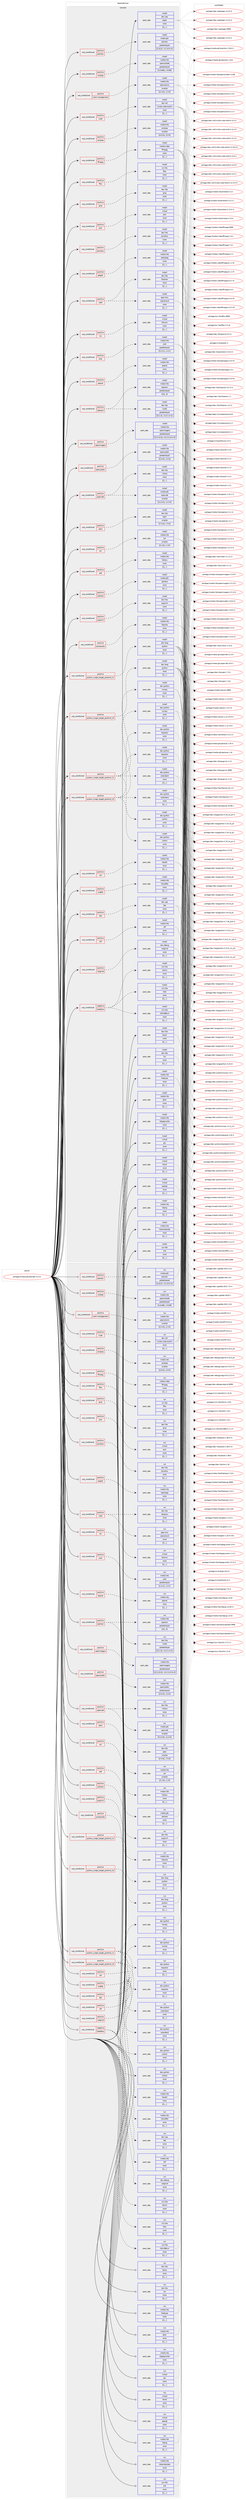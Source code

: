 digraph prolog {

# *************
# Graph options
# *************

newrank=true;
concentrate=true;
compound=true;
graph [rankdir=LR,fontname=Helvetica,fontsize=10,ranksep=1.5];#, ranksep=2.5, nodesep=0.2];
edge  [arrowhead=vee];
node  [fontname=Helvetica,fontsize=10];

# **********
# The ebuild
# **********

subgraph cluster_leftcol {
color=gray;
label=<<i>ebuild</i>>;
id [label="portage://media-gfx/blender-3.3.21", color=red, width=4, href="../media-gfx/blender-3.3.21.svg"];
}

# ****************
# The dependencies
# ****************

subgraph cluster_midcol {
color=gray;
label=<<i>dependencies</i>>;
subgraph cluster_compile {
fillcolor="#eeeeee";
style=filled;
label=<<i>compile</i>>;
subgraph cond74510 {
dependency299462 [label=<<TABLE BORDER="0" CELLBORDER="1" CELLSPACING="0" CELLPADDING="4"><TR><TD ROWSPAN="3" CELLPADDING="10">use_conditional</TD></TR><TR><TD>negative</TD></TR><TR><TD>headless</TD></TR></TABLE>>, shape=none, color=red];
subgraph pack222471 {
dependency299463 [label=<<TABLE BORDER="0" CELLBORDER="1" CELLSPACING="0" CELLPADDING="4" WIDTH="220"><TR><TD ROWSPAN="6" CELLPADDING="30">pack_dep</TD></TR><TR><TD WIDTH="110">install</TD></TR><TR><TD>x11-libs</TD></TR><TR><TD>libX11</TD></TR><TR><TD>none</TD></TR><TR><TD>[[],,,,]</TD></TR></TABLE>>, shape=none, color=blue];
}
dependency299462:e -> dependency299463:w [weight=20,style="dashed",arrowhead="vee"];
subgraph pack222472 {
dependency299464 [label=<<TABLE BORDER="0" CELLBORDER="1" CELLSPACING="0" CELLPADDING="4" WIDTH="220"><TR><TD ROWSPAN="6" CELLPADDING="30">pack_dep</TD></TR><TR><TD WIDTH="110">install</TD></TR><TR><TD>x11-libs</TD></TR><TR><TD>libXi</TD></TR><TR><TD>none</TD></TR><TR><TD>[[],,,,]</TD></TR></TABLE>>, shape=none, color=blue];
}
dependency299462:e -> dependency299464:w [weight=20,style="dashed",arrowhead="vee"];
subgraph pack222473 {
dependency299465 [label=<<TABLE BORDER="0" CELLBORDER="1" CELLSPACING="0" CELLPADDING="4" WIDTH="220"><TR><TD ROWSPAN="6" CELLPADDING="30">pack_dep</TD></TR><TR><TD WIDTH="110">install</TD></TR><TR><TD>x11-libs</TD></TR><TR><TD>libXxf86vm</TD></TR><TR><TD>none</TD></TR><TR><TD>[[],,,,]</TD></TR></TABLE>>, shape=none, color=blue];
}
dependency299462:e -> dependency299465:w [weight=20,style="dashed",arrowhead="vee"];
}
id:e -> dependency299462:w [weight=20,style="solid",arrowhead="vee"];
subgraph cond74511 {
dependency299466 [label=<<TABLE BORDER="0" CELLBORDER="1" CELLSPACING="0" CELLPADDING="4"><TR><TD ROWSPAN="3" CELLPADDING="10">use_conditional</TD></TR><TR><TD>positive</TD></TR><TR><TD>alembic</TD></TR></TABLE>>, shape=none, color=red];
subgraph pack222474 {
dependency299467 [label=<<TABLE BORDER="0" CELLBORDER="1" CELLSPACING="0" CELLPADDING="4" WIDTH="220"><TR><TD ROWSPAN="6" CELLPADDING="30">pack_dep</TD></TR><TR><TD WIDTH="110">install</TD></TR><TR><TD>media-gfx</TD></TR><TR><TD>alembic</TD></TR><TR><TD>greaterequal</TD></TR><TR><TD>[[1,8,3],,-r2,1.8.3-r2]</TD></TR></TABLE>>, shape=none, color=blue];
}
dependency299466:e -> dependency299467:w [weight=20,style="dashed",arrowhead="vee"];
}
id:e -> dependency299466:w [weight=20,style="solid",arrowhead="vee"];
subgraph cond74512 {
dependency299468 [label=<<TABLE BORDER="0" CELLBORDER="1" CELLSPACING="0" CELLPADDING="4"><TR><TD ROWSPAN="3" CELLPADDING="10">use_conditional</TD></TR><TR><TD>positive</TD></TR><TR><TD>collada</TD></TR></TABLE>>, shape=none, color=red];
subgraph pack222475 {
dependency299469 [label=<<TABLE BORDER="0" CELLBORDER="1" CELLSPACING="0" CELLPADDING="4" WIDTH="220"><TR><TD ROWSPAN="6" CELLPADDING="30">pack_dep</TD></TR><TR><TD WIDTH="110">install</TD></TR><TR><TD>media-libs</TD></TR><TR><TD>opencollada</TD></TR><TR><TD>greaterequal</TD></TR><TR><TD>[[1,6,68],,,1.6.68]</TD></TR></TABLE>>, shape=none, color=blue];
}
dependency299468:e -> dependency299469:w [weight=20,style="dashed",arrowhead="vee"];
}
id:e -> dependency299468:w [weight=20,style="solid",arrowhead="vee"];
subgraph cond74513 {
dependency299470 [label=<<TABLE BORDER="0" CELLBORDER="1" CELLSPACING="0" CELLPADDING="4"><TR><TD ROWSPAN="3" CELLPADDING="10">use_conditional</TD></TR><TR><TD>positive</TD></TR><TR><TD>color-management</TD></TR></TABLE>>, shape=none, color=red];
subgraph pack222476 {
dependency299471 [label=<<TABLE BORDER="0" CELLBORDER="1" CELLSPACING="0" CELLPADDING="4" WIDTH="220"><TR><TD ROWSPAN="6" CELLPADDING="30">pack_dep</TD></TR><TR><TD WIDTH="110">install</TD></TR><TR><TD>media-libs</TD></TR><TR><TD>opencolorio</TD></TR><TR><TD>smaller</TD></TR><TR><TD>[[2,3,0],,,2.3.0]</TD></TR></TABLE>>, shape=none, color=blue];
}
dependency299470:e -> dependency299471:w [weight=20,style="dashed",arrowhead="vee"];
}
id:e -> dependency299470:w [weight=20,style="solid",arrowhead="vee"];
subgraph cond74514 {
dependency299472 [label=<<TABLE BORDER="0" CELLBORDER="1" CELLSPACING="0" CELLPADDING="4"><TR><TD ROWSPAN="3" CELLPADDING="10">use_conditional</TD></TR><TR><TD>positive</TD></TR><TR><TD>cuda</TD></TR></TABLE>>, shape=none, color=red];
subgraph pack222477 {
dependency299473 [label=<<TABLE BORDER="0" CELLBORDER="1" CELLSPACING="0" CELLPADDING="4" WIDTH="220"><TR><TD ROWSPAN="6" CELLPADDING="30">pack_dep</TD></TR><TR><TD WIDTH="110">install</TD></TR><TR><TD>dev-util</TD></TR><TR><TD>nvidia-cuda-toolkit</TD></TR><TR><TD>none</TD></TR><TR><TD>[[],,,,]</TD></TR></TABLE>>, shape=none, color=blue];
}
dependency299472:e -> dependency299473:w [weight=20,style="dashed",arrowhead="vee"];
}
id:e -> dependency299472:w [weight=20,style="solid",arrowhead="vee"];
subgraph cond74515 {
dependency299474 [label=<<TABLE BORDER="0" CELLBORDER="1" CELLSPACING="0" CELLPADDING="4"><TR><TD ROWSPAN="3" CELLPADDING="10">use_conditional</TD></TR><TR><TD>positive</TD></TR><TR><TD>embree</TD></TR></TABLE>>, shape=none, color=red];
subgraph pack222478 {
dependency299475 [label=<<TABLE BORDER="0" CELLBORDER="1" CELLSPACING="0" CELLPADDING="4" WIDTH="220"><TR><TD ROWSPAN="6" CELLPADDING="30">pack_dep</TD></TR><TR><TD WIDTH="110">install</TD></TR><TR><TD>media-libs</TD></TR><TR><TD>embree</TD></TR><TR><TD>smaller</TD></TR><TR><TD>[[4,0,0],,,4.0.0]</TD></TR></TABLE>>, shape=none, color=blue];
}
dependency299474:e -> dependency299475:w [weight=20,style="dashed",arrowhead="vee"];
}
id:e -> dependency299474:w [weight=20,style="solid",arrowhead="vee"];
subgraph cond74516 {
dependency299476 [label=<<TABLE BORDER="0" CELLBORDER="1" CELLSPACING="0" CELLPADDING="4"><TR><TD ROWSPAN="3" CELLPADDING="10">use_conditional</TD></TR><TR><TD>positive</TD></TR><TR><TD>ffmpeg</TD></TR></TABLE>>, shape=none, color=red];
subgraph pack222479 {
dependency299477 [label=<<TABLE BORDER="0" CELLBORDER="1" CELLSPACING="0" CELLPADDING="4" WIDTH="220"><TR><TD ROWSPAN="6" CELLPADDING="30">pack_dep</TD></TR><TR><TD WIDTH="110">install</TD></TR><TR><TD>media-video</TD></TR><TR><TD>ffmpeg</TD></TR><TR><TD>none</TD></TR><TR><TD>[[],,,,]</TD></TR></TABLE>>, shape=none, color=blue];
}
dependency299476:e -> dependency299477:w [weight=20,style="dashed",arrowhead="vee"];
}
id:e -> dependency299476:w [weight=20,style="solid",arrowhead="vee"];
subgraph cond74517 {
dependency299478 [label=<<TABLE BORDER="0" CELLBORDER="1" CELLSPACING="0" CELLPADDING="4"><TR><TD ROWSPAN="3" CELLPADDING="10">use_conditional</TD></TR><TR><TD>positive</TD></TR><TR><TD>fftw</TD></TR></TABLE>>, shape=none, color=red];
subgraph pack222480 {
dependency299479 [label=<<TABLE BORDER="0" CELLBORDER="1" CELLSPACING="0" CELLPADDING="4" WIDTH="220"><TR><TD ROWSPAN="6" CELLPADDING="30">pack_dep</TD></TR><TR><TD WIDTH="110">install</TD></TR><TR><TD>sci-libs</TD></TR><TR><TD>fftw</TD></TR><TR><TD>none</TD></TR><TR><TD>[[],,,,]</TD></TR></TABLE>>, shape=none, color=blue];
}
dependency299478:e -> dependency299479:w [weight=20,style="dashed",arrowhead="vee"];
}
id:e -> dependency299478:w [weight=20,style="solid",arrowhead="vee"];
subgraph cond74518 {
dependency299480 [label=<<TABLE BORDER="0" CELLBORDER="1" CELLSPACING="0" CELLPADDING="4"><TR><TD ROWSPAN="3" CELLPADDING="10">use_conditional</TD></TR><TR><TD>positive</TD></TR><TR><TD>gmp</TD></TR></TABLE>>, shape=none, color=red];
subgraph pack222481 {
dependency299481 [label=<<TABLE BORDER="0" CELLBORDER="1" CELLSPACING="0" CELLPADDING="4" WIDTH="220"><TR><TD ROWSPAN="6" CELLPADDING="30">pack_dep</TD></TR><TR><TD WIDTH="110">install</TD></TR><TR><TD>dev-libs</TD></TR><TR><TD>gmp</TD></TR><TR><TD>none</TD></TR><TR><TD>[[],,,,]</TD></TR></TABLE>>, shape=none, color=blue];
}
dependency299480:e -> dependency299481:w [weight=20,style="dashed",arrowhead="vee"];
}
id:e -> dependency299480:w [weight=20,style="solid",arrowhead="vee"];
subgraph cond74519 {
dependency299482 [label=<<TABLE BORDER="0" CELLBORDER="1" CELLSPACING="0" CELLPADDING="4"><TR><TD ROWSPAN="3" CELLPADDING="10">use_conditional</TD></TR><TR><TD>positive</TD></TR><TR><TD>jack</TD></TR></TABLE>>, shape=none, color=red];
subgraph pack222482 {
dependency299483 [label=<<TABLE BORDER="0" CELLBORDER="1" CELLSPACING="0" CELLPADDING="4" WIDTH="220"><TR><TD ROWSPAN="6" CELLPADDING="30">pack_dep</TD></TR><TR><TD WIDTH="110">install</TD></TR><TR><TD>virtual</TD></TR><TR><TD>jack</TD></TR><TR><TD>none</TD></TR><TR><TD>[[],,,,]</TD></TR></TABLE>>, shape=none, color=blue];
}
dependency299482:e -> dependency299483:w [weight=20,style="dashed",arrowhead="vee"];
}
id:e -> dependency299482:w [weight=20,style="solid",arrowhead="vee"];
subgraph cond74520 {
dependency299484 [label=<<TABLE BORDER="0" CELLBORDER="1" CELLSPACING="0" CELLPADDING="4"><TR><TD ROWSPAN="3" CELLPADDING="10">use_conditional</TD></TR><TR><TD>positive</TD></TR><TR><TD>jemalloc</TD></TR></TABLE>>, shape=none, color=red];
subgraph pack222483 {
dependency299485 [label=<<TABLE BORDER="0" CELLBORDER="1" CELLSPACING="0" CELLPADDING="4" WIDTH="220"><TR><TD ROWSPAN="6" CELLPADDING="30">pack_dep</TD></TR><TR><TD WIDTH="110">install</TD></TR><TR><TD>dev-libs</TD></TR><TR><TD>jemalloc</TD></TR><TR><TD>none</TD></TR><TR><TD>[[],,,,]</TD></TR></TABLE>>, shape=none, color=blue];
}
dependency299484:e -> dependency299485:w [weight=20,style="dashed",arrowhead="vee"];
}
id:e -> dependency299484:w [weight=20,style="solid",arrowhead="vee"];
subgraph cond74521 {
dependency299486 [label=<<TABLE BORDER="0" CELLBORDER="1" CELLSPACING="0" CELLPADDING="4"><TR><TD ROWSPAN="3" CELLPADDING="10">use_conditional</TD></TR><TR><TD>positive</TD></TR><TR><TD>jpeg2k</TD></TR></TABLE>>, shape=none, color=red];
subgraph pack222484 {
dependency299487 [label=<<TABLE BORDER="0" CELLBORDER="1" CELLSPACING="0" CELLPADDING="4" WIDTH="220"><TR><TD ROWSPAN="6" CELLPADDING="30">pack_dep</TD></TR><TR><TD WIDTH="110">install</TD></TR><TR><TD>media-libs</TD></TR><TR><TD>openjpeg</TD></TR><TR><TD>none</TD></TR><TR><TD>[[],,,,]</TD></TR></TABLE>>, shape=none, color=blue];
}
dependency299486:e -> dependency299487:w [weight=20,style="dashed",arrowhead="vee"];
}
id:e -> dependency299486:w [weight=20,style="solid",arrowhead="vee"];
subgraph cond74522 {
dependency299488 [label=<<TABLE BORDER="0" CELLBORDER="1" CELLSPACING="0" CELLPADDING="4"><TR><TD ROWSPAN="3" CELLPADDING="10">use_conditional</TD></TR><TR><TD>positive</TD></TR><TR><TD>ndof</TD></TR></TABLE>>, shape=none, color=red];
subgraph pack222485 {
dependency299489 [label=<<TABLE BORDER="0" CELLBORDER="1" CELLSPACING="0" CELLPADDING="4" WIDTH="220"><TR><TD ROWSPAN="6" CELLPADDING="30">pack_dep</TD></TR><TR><TD WIDTH="110">install</TD></TR><TR><TD>app-misc</TD></TR><TR><TD>spacenavd</TD></TR><TR><TD>none</TD></TR><TR><TD>[[],,,,]</TD></TR></TABLE>>, shape=none, color=blue];
}
dependency299488:e -> dependency299489:w [weight=20,style="dashed",arrowhead="vee"];
subgraph pack222486 {
dependency299490 [label=<<TABLE BORDER="0" CELLBORDER="1" CELLSPACING="0" CELLPADDING="4" WIDTH="220"><TR><TD ROWSPAN="6" CELLPADDING="30">pack_dep</TD></TR><TR><TD WIDTH="110">install</TD></TR><TR><TD>dev-libs</TD></TR><TR><TD>libspnav</TD></TR><TR><TD>none</TD></TR><TR><TD>[[],,,,]</TD></TR></TABLE>>, shape=none, color=blue];
}
dependency299488:e -> dependency299490:w [weight=20,style="dashed",arrowhead="vee"];
}
id:e -> dependency299488:w [weight=20,style="solid",arrowhead="vee"];
subgraph cond74523 {
dependency299491 [label=<<TABLE BORDER="0" CELLBORDER="1" CELLSPACING="0" CELLPADDING="4"><TR><TD ROWSPAN="3" CELLPADDING="10">use_conditional</TD></TR><TR><TD>positive</TD></TR><TR><TD>nls</TD></TR></TABLE>>, shape=none, color=red];
subgraph pack222487 {
dependency299492 [label=<<TABLE BORDER="0" CELLBORDER="1" CELLSPACING="0" CELLPADDING="4" WIDTH="220"><TR><TD ROWSPAN="6" CELLPADDING="30">pack_dep</TD></TR><TR><TD WIDTH="110">install</TD></TR><TR><TD>virtual</TD></TR><TR><TD>libiconv</TD></TR><TR><TD>none</TD></TR><TR><TD>[[],,,,]</TD></TR></TABLE>>, shape=none, color=blue];
}
dependency299491:e -> dependency299492:w [weight=20,style="dashed",arrowhead="vee"];
}
id:e -> dependency299491:w [weight=20,style="solid",arrowhead="vee"];
subgraph cond74524 {
dependency299493 [label=<<TABLE BORDER="0" CELLBORDER="1" CELLSPACING="0" CELLPADDING="4"><TR><TD ROWSPAN="3" CELLPADDING="10">use_conditional</TD></TR><TR><TD>positive</TD></TR><TR><TD>oidn</TD></TR></TABLE>>, shape=none, color=red];
subgraph pack222488 {
dependency299494 [label=<<TABLE BORDER="0" CELLBORDER="1" CELLSPACING="0" CELLPADDING="4" WIDTH="220"><TR><TD ROWSPAN="6" CELLPADDING="30">pack_dep</TD></TR><TR><TD WIDTH="110">install</TD></TR><TR><TD>media-libs</TD></TR><TR><TD>oidn</TD></TR><TR><TD>greaterequal</TD></TR><TR><TD>[[1,4,1],,,1.4.1]</TD></TR></TABLE>>, shape=none, color=blue];
}
dependency299493:e -> dependency299494:w [weight=20,style="dashed",arrowhead="vee"];
}
id:e -> dependency299493:w [weight=20,style="solid",arrowhead="vee"];
subgraph cond74525 {
dependency299495 [label=<<TABLE BORDER="0" CELLBORDER="1" CELLSPACING="0" CELLPADDING="4"><TR><TD ROWSPAN="3" CELLPADDING="10">use_conditional</TD></TR><TR><TD>positive</TD></TR><TR><TD>openal</TD></TR></TABLE>>, shape=none, color=red];
subgraph pack222489 {
dependency299496 [label=<<TABLE BORDER="0" CELLBORDER="1" CELLSPACING="0" CELLPADDING="4" WIDTH="220"><TR><TD ROWSPAN="6" CELLPADDING="30">pack_dep</TD></TR><TR><TD WIDTH="110">install</TD></TR><TR><TD>media-libs</TD></TR><TR><TD>openal</TD></TR><TR><TD>none</TD></TR><TR><TD>[[],,,,]</TD></TR></TABLE>>, shape=none, color=blue];
}
dependency299495:e -> dependency299496:w [weight=20,style="dashed",arrowhead="vee"];
}
id:e -> dependency299495:w [weight=20,style="solid",arrowhead="vee"];
subgraph cond74526 {
dependency299497 [label=<<TABLE BORDER="0" CELLBORDER="1" CELLSPACING="0" CELLPADDING="4"><TR><TD ROWSPAN="3" CELLPADDING="10">use_conditional</TD></TR><TR><TD>positive</TD></TR><TR><TD>openexr</TD></TR></TABLE>>, shape=none, color=red];
subgraph pack222490 {
dependency299498 [label=<<TABLE BORDER="0" CELLBORDER="1" CELLSPACING="0" CELLPADDING="4" WIDTH="220"><TR><TD ROWSPAN="6" CELLPADDING="30">pack_dep</TD></TR><TR><TD WIDTH="110">install</TD></TR><TR><TD>dev-libs</TD></TR><TR><TD>imath</TD></TR><TR><TD>greaterequal</TD></TR><TR><TD>[[3,1,4],,-r2,3.1.4-r2]</TD></TR></TABLE>>, shape=none, color=blue];
}
dependency299497:e -> dependency299498:w [weight=20,style="dashed",arrowhead="vee"];
subgraph pack222491 {
dependency299499 [label=<<TABLE BORDER="0" CELLBORDER="1" CELLSPACING="0" CELLPADDING="4" WIDTH="220"><TR><TD ROWSPAN="6" CELLPADDING="30">pack_dep</TD></TR><TR><TD WIDTH="110">install</TD></TR><TR><TD>media-libs</TD></TR><TR><TD>openexr</TD></TR><TR><TD>greaterequal</TD></TR><TR><TD>[[3],,,3]</TD></TR></TABLE>>, shape=none, color=blue];
}
dependency299497:e -> dependency299499:w [weight=20,style="dashed",arrowhead="vee"];
}
id:e -> dependency299497:w [weight=20,style="solid",arrowhead="vee"];
subgraph cond74527 {
dependency299500 [label=<<TABLE BORDER="0" CELLBORDER="1" CELLSPACING="0" CELLPADDING="4"><TR><TD ROWSPAN="3" CELLPADDING="10">use_conditional</TD></TR><TR><TD>positive</TD></TR><TR><TD>openimageio</TD></TR></TABLE>>, shape=none, color=red];
subgraph pack222492 {
dependency299501 [label=<<TABLE BORDER="0" CELLBORDER="1" CELLSPACING="0" CELLPADDING="4" WIDTH="220"><TR><TD ROWSPAN="6" CELLPADDING="30">pack_dep</TD></TR><TR><TD WIDTH="110">install</TD></TR><TR><TD>media-libs</TD></TR><TR><TD>openimageio</TD></TR><TR><TD>greaterequal</TD></TR><TR><TD>[[2,3,12,0],,-r3,2.3.12.0-r3]</TD></TR></TABLE>>, shape=none, color=blue];
}
dependency299500:e -> dependency299501:w [weight=20,style="dashed",arrowhead="vee"];
}
id:e -> dependency299500:w [weight=20,style="solid",arrowhead="vee"];
subgraph cond74528 {
dependency299502 [label=<<TABLE BORDER="0" CELLBORDER="1" CELLSPACING="0" CELLPADDING="4"><TR><TD ROWSPAN="3" CELLPADDING="10">use_conditional</TD></TR><TR><TD>positive</TD></TR><TR><TD>opensubdiv</TD></TR></TABLE>>, shape=none, color=red];
subgraph pack222493 {
dependency299503 [label=<<TABLE BORDER="0" CELLBORDER="1" CELLSPACING="0" CELLPADDING="4" WIDTH="220"><TR><TD ROWSPAN="6" CELLPADDING="30">pack_dep</TD></TR><TR><TD WIDTH="110">install</TD></TR><TR><TD>media-libs</TD></TR><TR><TD>opensubdiv</TD></TR><TR><TD>greaterequal</TD></TR><TR><TD>[[3,4,0],,,3.4.0]</TD></TR></TABLE>>, shape=none, color=blue];
}
dependency299502:e -> dependency299503:w [weight=20,style="dashed",arrowhead="vee"];
}
id:e -> dependency299502:w [weight=20,style="solid",arrowhead="vee"];
subgraph cond74529 {
dependency299504 [label=<<TABLE BORDER="0" CELLBORDER="1" CELLSPACING="0" CELLPADDING="4"><TR><TD ROWSPAN="3" CELLPADDING="10">use_conditional</TD></TR><TR><TD>positive</TD></TR><TR><TD>openvdb</TD></TR></TABLE>>, shape=none, color=red];
subgraph pack222494 {
dependency299505 [label=<<TABLE BORDER="0" CELLBORDER="1" CELLSPACING="0" CELLPADDING="4" WIDTH="220"><TR><TD ROWSPAN="6" CELLPADDING="30">pack_dep</TD></TR><TR><TD WIDTH="110">install</TD></TR><TR><TD>media-gfx</TD></TR><TR><TD>openvdb</TD></TR><TR><TD>smaller</TD></TR><TR><TD>[[11,0,0],,,11.0.0]</TD></TR></TABLE>>, shape=none, color=blue];
}
dependency299504:e -> dependency299505:w [weight=20,style="dashed",arrowhead="vee"];
subgraph pack222495 {
dependency299506 [label=<<TABLE BORDER="0" CELLBORDER="1" CELLSPACING="0" CELLPADDING="4" WIDTH="220"><TR><TD ROWSPAN="6" CELLPADDING="30">pack_dep</TD></TR><TR><TD WIDTH="110">install</TD></TR><TR><TD>dev-libs</TD></TR><TR><TD>c-blosc</TD></TR><TR><TD>none</TD></TR><TR><TD>[[],,,,]</TD></TR></TABLE>>, shape=none, color=blue];
}
dependency299504:e -> dependency299506:w [weight=20,style="dashed",arrowhead="vee"];
}
id:e -> dependency299504:w [weight=20,style="solid",arrowhead="vee"];
subgraph cond74530 {
dependency299507 [label=<<TABLE BORDER="0" CELLBORDER="1" CELLSPACING="0" CELLPADDING="4"><TR><TD ROWSPAN="3" CELLPADDING="10">use_conditional</TD></TR><TR><TD>positive</TD></TR><TR><TD>optix</TD></TR></TABLE>>, shape=none, color=red];
subgraph pack222496 {
dependency299508 [label=<<TABLE BORDER="0" CELLBORDER="1" CELLSPACING="0" CELLPADDING="4" WIDTH="220"><TR><TD ROWSPAN="6" CELLPADDING="30">pack_dep</TD></TR><TR><TD WIDTH="110">install</TD></TR><TR><TD>dev-libs</TD></TR><TR><TD>optix</TD></TR><TR><TD>smaller</TD></TR><TR><TD>[[7,5,0],,,7.5.0]</TD></TR></TABLE>>, shape=none, color=blue];
}
dependency299507:e -> dependency299508:w [weight=20,style="dashed",arrowhead="vee"];
}
id:e -> dependency299507:w [weight=20,style="solid",arrowhead="vee"];
subgraph cond74531 {
dependency299509 [label=<<TABLE BORDER="0" CELLBORDER="1" CELLSPACING="0" CELLPADDING="4"><TR><TD ROWSPAN="3" CELLPADDING="10">use_conditional</TD></TR><TR><TD>positive</TD></TR><TR><TD>osl</TD></TR></TABLE>>, shape=none, color=red];
subgraph pack222497 {
dependency299510 [label=<<TABLE BORDER="0" CELLBORDER="1" CELLSPACING="0" CELLPADDING="4" WIDTH="220"><TR><TD ROWSPAN="6" CELLPADDING="30">pack_dep</TD></TR><TR><TD WIDTH="110">install</TD></TR><TR><TD>media-libs</TD></TR><TR><TD>osl</TD></TR><TR><TD>smaller</TD></TR><TR><TD>[[1,13],,,1.13]</TD></TR></TABLE>>, shape=none, color=blue];
}
dependency299509:e -> dependency299510:w [weight=20,style="dashed",arrowhead="vee"];
}
id:e -> dependency299509:w [weight=20,style="solid",arrowhead="vee"];
subgraph cond74532 {
dependency299511 [label=<<TABLE BORDER="0" CELLBORDER="1" CELLSPACING="0" CELLPADDING="4"><TR><TD ROWSPAN="3" CELLPADDING="10">use_conditional</TD></TR><TR><TD>positive</TD></TR><TR><TD>pdf</TD></TR></TABLE>>, shape=none, color=red];
subgraph pack222498 {
dependency299512 [label=<<TABLE BORDER="0" CELLBORDER="1" CELLSPACING="0" CELLPADDING="4" WIDTH="220"><TR><TD ROWSPAN="6" CELLPADDING="30">pack_dep</TD></TR><TR><TD WIDTH="110">install</TD></TR><TR><TD>media-libs</TD></TR><TR><TD>libharu</TD></TR><TR><TD>none</TD></TR><TR><TD>[[],,,,]</TD></TR></TABLE>>, shape=none, color=blue];
}
dependency299511:e -> dependency299512:w [weight=20,style="dashed",arrowhead="vee"];
}
id:e -> dependency299511:w [weight=20,style="solid",arrowhead="vee"];
subgraph cond74533 {
dependency299513 [label=<<TABLE BORDER="0" CELLBORDER="1" CELLSPACING="0" CELLPADDING="4"><TR><TD ROWSPAN="3" CELLPADDING="10">use_conditional</TD></TR><TR><TD>positive</TD></TR><TR><TD>potrace</TD></TR></TABLE>>, shape=none, color=red];
subgraph pack222499 {
dependency299514 [label=<<TABLE BORDER="0" CELLBORDER="1" CELLSPACING="0" CELLPADDING="4" WIDTH="220"><TR><TD ROWSPAN="6" CELLPADDING="30">pack_dep</TD></TR><TR><TD WIDTH="110">install</TD></TR><TR><TD>media-gfx</TD></TR><TR><TD>potrace</TD></TR><TR><TD>none</TD></TR><TR><TD>[[],,,,]</TD></TR></TABLE>>, shape=none, color=blue];
}
dependency299513:e -> dependency299514:w [weight=20,style="dashed",arrowhead="vee"];
}
id:e -> dependency299513:w [weight=20,style="solid",arrowhead="vee"];
subgraph cond74534 {
dependency299515 [label=<<TABLE BORDER="0" CELLBORDER="1" CELLSPACING="0" CELLPADDING="4"><TR><TD ROWSPAN="3" CELLPADDING="10">use_conditional</TD></TR><TR><TD>positive</TD></TR><TR><TD>pugixml</TD></TR></TABLE>>, shape=none, color=red];
subgraph pack222500 {
dependency299516 [label=<<TABLE BORDER="0" CELLBORDER="1" CELLSPACING="0" CELLPADDING="4" WIDTH="220"><TR><TD ROWSPAN="6" CELLPADDING="30">pack_dep</TD></TR><TR><TD WIDTH="110">install</TD></TR><TR><TD>dev-libs</TD></TR><TR><TD>pugixml</TD></TR><TR><TD>none</TD></TR><TR><TD>[[],,,,]</TD></TR></TABLE>>, shape=none, color=blue];
}
dependency299515:e -> dependency299516:w [weight=20,style="dashed",arrowhead="vee"];
}
id:e -> dependency299515:w [weight=20,style="solid",arrowhead="vee"];
subgraph cond74535 {
dependency299517 [label=<<TABLE BORDER="0" CELLBORDER="1" CELLSPACING="0" CELLPADDING="4"><TR><TD ROWSPAN="3" CELLPADDING="10">use_conditional</TD></TR><TR><TD>positive</TD></TR><TR><TD>pulseaudio</TD></TR></TABLE>>, shape=none, color=red];
subgraph pack222501 {
dependency299518 [label=<<TABLE BORDER="0" CELLBORDER="1" CELLSPACING="0" CELLPADDING="4" WIDTH="220"><TR><TD ROWSPAN="6" CELLPADDING="30">pack_dep</TD></TR><TR><TD WIDTH="110">install</TD></TR><TR><TD>media-libs</TD></TR><TR><TD>libpulse</TD></TR><TR><TD>none</TD></TR><TR><TD>[[],,,,]</TD></TR></TABLE>>, shape=none, color=blue];
}
dependency299517:e -> dependency299518:w [weight=20,style="dashed",arrowhead="vee"];
}
id:e -> dependency299517:w [weight=20,style="solid",arrowhead="vee"];
subgraph cond74536 {
dependency299519 [label=<<TABLE BORDER="0" CELLBORDER="1" CELLSPACING="0" CELLPADDING="4"><TR><TD ROWSPAN="3" CELLPADDING="10">use_conditional</TD></TR><TR><TD>positive</TD></TR><TR><TD>python_single_target_python3_10</TD></TR></TABLE>>, shape=none, color=red];
subgraph pack222502 {
dependency299520 [label=<<TABLE BORDER="0" CELLBORDER="1" CELLSPACING="0" CELLPADDING="4" WIDTH="220"><TR><TD ROWSPAN="6" CELLPADDING="30">pack_dep</TD></TR><TR><TD WIDTH="110">install</TD></TR><TR><TD>dev-lang</TD></TR><TR><TD>python</TD></TR><TR><TD>none</TD></TR><TR><TD>[[],,,,]</TD></TR></TABLE>>, shape=none, color=blue];
}
dependency299519:e -> dependency299520:w [weight=20,style="dashed",arrowhead="vee"];
}
id:e -> dependency299519:w [weight=20,style="solid",arrowhead="vee"];
subgraph cond74537 {
dependency299521 [label=<<TABLE BORDER="0" CELLBORDER="1" CELLSPACING="0" CELLPADDING="4"><TR><TD ROWSPAN="3" CELLPADDING="10">use_conditional</TD></TR><TR><TD>positive</TD></TR><TR><TD>python_single_target_python3_10</TD></TR></TABLE>>, shape=none, color=red];
subgraph pack222503 {
dependency299522 [label=<<TABLE BORDER="0" CELLBORDER="1" CELLSPACING="0" CELLPADDING="4" WIDTH="220"><TR><TD ROWSPAN="6" CELLPADDING="30">pack_dep</TD></TR><TR><TD WIDTH="110">install</TD></TR><TR><TD>dev-python</TD></TR><TR><TD>cython</TD></TR><TR><TD>none</TD></TR><TR><TD>[[],,,,]</TD></TR></TABLE>>, shape=none, color=blue];
}
dependency299521:e -> dependency299522:w [weight=20,style="dashed",arrowhead="vee"];
subgraph pack222504 {
dependency299523 [label=<<TABLE BORDER="0" CELLBORDER="1" CELLSPACING="0" CELLPADDING="4" WIDTH="220"><TR><TD ROWSPAN="6" CELLPADDING="30">pack_dep</TD></TR><TR><TD WIDTH="110">install</TD></TR><TR><TD>dev-python</TD></TR><TR><TD>numpy</TD></TR><TR><TD>none</TD></TR><TR><TD>[[],,,,]</TD></TR></TABLE>>, shape=none, color=blue];
}
dependency299521:e -> dependency299523:w [weight=20,style="dashed",arrowhead="vee"];
subgraph pack222505 {
dependency299524 [label=<<TABLE BORDER="0" CELLBORDER="1" CELLSPACING="0" CELLPADDING="4" WIDTH="220"><TR><TD ROWSPAN="6" CELLPADDING="30">pack_dep</TD></TR><TR><TD WIDTH="110">install</TD></TR><TR><TD>dev-python</TD></TR><TR><TD>zstandard</TD></TR><TR><TD>none</TD></TR><TR><TD>[[],,,,]</TD></TR></TABLE>>, shape=none, color=blue];
}
dependency299521:e -> dependency299524:w [weight=20,style="dashed",arrowhead="vee"];
subgraph pack222506 {
dependency299525 [label=<<TABLE BORDER="0" CELLBORDER="1" CELLSPACING="0" CELLPADDING="4" WIDTH="220"><TR><TD ROWSPAN="6" CELLPADDING="30">pack_dep</TD></TR><TR><TD WIDTH="110">install</TD></TR><TR><TD>dev-python</TD></TR><TR><TD>requests</TD></TR><TR><TD>none</TD></TR><TR><TD>[[],,,,]</TD></TR></TABLE>>, shape=none, color=blue];
}
dependency299521:e -> dependency299525:w [weight=20,style="dashed",arrowhead="vee"];
}
id:e -> dependency299521:w [weight=20,style="solid",arrowhead="vee"];
subgraph cond74538 {
dependency299526 [label=<<TABLE BORDER="0" CELLBORDER="1" CELLSPACING="0" CELLPADDING="4"><TR><TD ROWSPAN="3" CELLPADDING="10">use_conditional</TD></TR><TR><TD>positive</TD></TR><TR><TD>python_single_target_python3_11</TD></TR></TABLE>>, shape=none, color=red];
subgraph pack222507 {
dependency299527 [label=<<TABLE BORDER="0" CELLBORDER="1" CELLSPACING="0" CELLPADDING="4" WIDTH="220"><TR><TD ROWSPAN="6" CELLPADDING="30">pack_dep</TD></TR><TR><TD WIDTH="110">install</TD></TR><TR><TD>dev-lang</TD></TR><TR><TD>python</TD></TR><TR><TD>none</TD></TR><TR><TD>[[],,,,]</TD></TR></TABLE>>, shape=none, color=blue];
}
dependency299526:e -> dependency299527:w [weight=20,style="dashed",arrowhead="vee"];
}
id:e -> dependency299526:w [weight=20,style="solid",arrowhead="vee"];
subgraph cond74539 {
dependency299528 [label=<<TABLE BORDER="0" CELLBORDER="1" CELLSPACING="0" CELLPADDING="4"><TR><TD ROWSPAN="3" CELLPADDING="10">use_conditional</TD></TR><TR><TD>positive</TD></TR><TR><TD>python_single_target_python3_11</TD></TR></TABLE>>, shape=none, color=red];
subgraph pack222508 {
dependency299529 [label=<<TABLE BORDER="0" CELLBORDER="1" CELLSPACING="0" CELLPADDING="4" WIDTH="220"><TR><TD ROWSPAN="6" CELLPADDING="30">pack_dep</TD></TR><TR><TD WIDTH="110">install</TD></TR><TR><TD>dev-python</TD></TR><TR><TD>cython</TD></TR><TR><TD>none</TD></TR><TR><TD>[[],,,,]</TD></TR></TABLE>>, shape=none, color=blue];
}
dependency299528:e -> dependency299529:w [weight=20,style="dashed",arrowhead="vee"];
subgraph pack222509 {
dependency299530 [label=<<TABLE BORDER="0" CELLBORDER="1" CELLSPACING="0" CELLPADDING="4" WIDTH="220"><TR><TD ROWSPAN="6" CELLPADDING="30">pack_dep</TD></TR><TR><TD WIDTH="110">install</TD></TR><TR><TD>dev-python</TD></TR><TR><TD>numpy</TD></TR><TR><TD>none</TD></TR><TR><TD>[[],,,,]</TD></TR></TABLE>>, shape=none, color=blue];
}
dependency299528:e -> dependency299530:w [weight=20,style="dashed",arrowhead="vee"];
subgraph pack222510 {
dependency299531 [label=<<TABLE BORDER="0" CELLBORDER="1" CELLSPACING="0" CELLPADDING="4" WIDTH="220"><TR><TD ROWSPAN="6" CELLPADDING="30">pack_dep</TD></TR><TR><TD WIDTH="110">install</TD></TR><TR><TD>dev-python</TD></TR><TR><TD>zstandard</TD></TR><TR><TD>none</TD></TR><TR><TD>[[],,,,]</TD></TR></TABLE>>, shape=none, color=blue];
}
dependency299528:e -> dependency299531:w [weight=20,style="dashed",arrowhead="vee"];
subgraph pack222511 {
dependency299532 [label=<<TABLE BORDER="0" CELLBORDER="1" CELLSPACING="0" CELLPADDING="4" WIDTH="220"><TR><TD ROWSPAN="6" CELLPADDING="30">pack_dep</TD></TR><TR><TD WIDTH="110">install</TD></TR><TR><TD>dev-python</TD></TR><TR><TD>requests</TD></TR><TR><TD>none</TD></TR><TR><TD>[[],,,,]</TD></TR></TABLE>>, shape=none, color=blue];
}
dependency299528:e -> dependency299532:w [weight=20,style="dashed",arrowhead="vee"];
}
id:e -> dependency299528:w [weight=20,style="solid",arrowhead="vee"];
subgraph cond74540 {
dependency299533 [label=<<TABLE BORDER="0" CELLBORDER="1" CELLSPACING="0" CELLPADDING="4"><TR><TD ROWSPAN="3" CELLPADDING="10">use_conditional</TD></TR><TR><TD>positive</TD></TR><TR><TD>sdl</TD></TR></TABLE>>, shape=none, color=red];
subgraph pack222512 {
dependency299534 [label=<<TABLE BORDER="0" CELLBORDER="1" CELLSPACING="0" CELLPADDING="4" WIDTH="220"><TR><TD ROWSPAN="6" CELLPADDING="30">pack_dep</TD></TR><TR><TD WIDTH="110">install</TD></TR><TR><TD>media-libs</TD></TR><TR><TD>libsdl2</TD></TR><TR><TD>none</TD></TR><TR><TD>[[],,,,]</TD></TR></TABLE>>, shape=none, color=blue];
}
dependency299533:e -> dependency299534:w [weight=20,style="dashed",arrowhead="vee"];
}
id:e -> dependency299533:w [weight=20,style="solid",arrowhead="vee"];
subgraph cond74541 {
dependency299535 [label=<<TABLE BORDER="0" CELLBORDER="1" CELLSPACING="0" CELLPADDING="4"><TR><TD ROWSPAN="3" CELLPADDING="10">use_conditional</TD></TR><TR><TD>positive</TD></TR><TR><TD>sndfile</TD></TR></TABLE>>, shape=none, color=red];
subgraph pack222513 {
dependency299536 [label=<<TABLE BORDER="0" CELLBORDER="1" CELLSPACING="0" CELLPADDING="4" WIDTH="220"><TR><TD ROWSPAN="6" CELLPADDING="30">pack_dep</TD></TR><TR><TD WIDTH="110">install</TD></TR><TR><TD>media-libs</TD></TR><TR><TD>libsndfile</TD></TR><TR><TD>none</TD></TR><TR><TD>[[],,,,]</TD></TR></TABLE>>, shape=none, color=blue];
}
dependency299535:e -> dependency299536:w [weight=20,style="dashed",arrowhead="vee"];
}
id:e -> dependency299535:w [weight=20,style="solid",arrowhead="vee"];
subgraph cond74542 {
dependency299537 [label=<<TABLE BORDER="0" CELLBORDER="1" CELLSPACING="0" CELLPADDING="4"><TR><TD ROWSPAN="3" CELLPADDING="10">use_conditional</TD></TR><TR><TD>positive</TD></TR><TR><TD>tbb</TD></TR></TABLE>>, shape=none, color=red];
subgraph pack222514 {
dependency299538 [label=<<TABLE BORDER="0" CELLBORDER="1" CELLSPACING="0" CELLPADDING="4" WIDTH="220"><TR><TD ROWSPAN="6" CELLPADDING="30">pack_dep</TD></TR><TR><TD WIDTH="110">install</TD></TR><TR><TD>dev-cpp</TD></TR><TR><TD>tbb</TD></TR><TR><TD>none</TD></TR><TR><TD>[[],,,,]</TD></TR></TABLE>>, shape=none, color=blue];
}
dependency299537:e -> dependency299538:w [weight=20,style="dashed",arrowhead="vee"];
}
id:e -> dependency299537:w [weight=20,style="solid",arrowhead="vee"];
subgraph cond74543 {
dependency299539 [label=<<TABLE BORDER="0" CELLBORDER="1" CELLSPACING="0" CELLPADDING="4"><TR><TD ROWSPAN="3" CELLPADDING="10">use_conditional</TD></TR><TR><TD>positive</TD></TR><TR><TD>tiff</TD></TR></TABLE>>, shape=none, color=red];
subgraph pack222515 {
dependency299540 [label=<<TABLE BORDER="0" CELLBORDER="1" CELLSPACING="0" CELLPADDING="4" WIDTH="220"><TR><TD ROWSPAN="6" CELLPADDING="30">pack_dep</TD></TR><TR><TD WIDTH="110">install</TD></TR><TR><TD>media-libs</TD></TR><TR><TD>tiff</TD></TR><TR><TD>none</TD></TR><TR><TD>[[],,,,]</TD></TR></TABLE>>, shape=none, color=blue];
}
dependency299539:e -> dependency299540:w [weight=20,style="dashed",arrowhead="vee"];
}
id:e -> dependency299539:w [weight=20,style="solid",arrowhead="vee"];
subgraph cond74544 {
dependency299541 [label=<<TABLE BORDER="0" CELLBORDER="1" CELLSPACING="0" CELLPADDING="4"><TR><TD ROWSPAN="3" CELLPADDING="10">use_conditional</TD></TR><TR><TD>positive</TD></TR><TR><TD>valgrind</TD></TR></TABLE>>, shape=none, color=red];
subgraph pack222516 {
dependency299542 [label=<<TABLE BORDER="0" CELLBORDER="1" CELLSPACING="0" CELLPADDING="4" WIDTH="220"><TR><TD ROWSPAN="6" CELLPADDING="30">pack_dep</TD></TR><TR><TD WIDTH="110">install</TD></TR><TR><TD>dev-debug</TD></TR><TR><TD>valgrind</TD></TR><TR><TD>none</TD></TR><TR><TD>[[],,,,]</TD></TR></TABLE>>, shape=none, color=blue];
}
dependency299541:e -> dependency299542:w [weight=20,style="dashed",arrowhead="vee"];
}
id:e -> dependency299541:w [weight=20,style="solid",arrowhead="vee"];
subgraph pack222517 {
dependency299543 [label=<<TABLE BORDER="0" CELLBORDER="1" CELLSPACING="0" CELLPADDING="4" WIDTH="220"><TR><TD ROWSPAN="6" CELLPADDING="30">pack_dep</TD></TR><TR><TD WIDTH="110">install</TD></TR><TR><TD>dev-cpp</TD></TR><TR><TD>eigen</TD></TR><TR><TD>none</TD></TR><TR><TD>[[],,,,]</TD></TR></TABLE>>, shape=none, color=blue];
}
id:e -> dependency299543:w [weight=20,style="solid",arrowhead="vee"];
subgraph pack222518 {
dependency299544 [label=<<TABLE BORDER="0" CELLBORDER="1" CELLSPACING="0" CELLPADDING="4" WIDTH="220"><TR><TD ROWSPAN="6" CELLPADDING="30">pack_dep</TD></TR><TR><TD WIDTH="110">install</TD></TR><TR><TD>dev-libs</TD></TR><TR><TD>boost</TD></TR><TR><TD>none</TD></TR><TR><TD>[[],,,,]</TD></TR></TABLE>>, shape=none, color=blue];
}
id:e -> dependency299544:w [weight=20,style="solid",arrowhead="vee"];
subgraph pack222519 {
dependency299545 [label=<<TABLE BORDER="0" CELLBORDER="1" CELLSPACING="0" CELLPADDING="4" WIDTH="220"><TR><TD ROWSPAN="6" CELLPADDING="30">pack_dep</TD></TR><TR><TD WIDTH="110">install</TD></TR><TR><TD>dev-libs</TD></TR><TR><TD>lzo</TD></TR><TR><TD>none</TD></TR><TR><TD>[[],,,,]</TD></TR></TABLE>>, shape=none, color=blue];
}
id:e -> dependency299545:w [weight=20,style="solid",arrowhead="vee"];
subgraph pack222520 {
dependency299546 [label=<<TABLE BORDER="0" CELLBORDER="1" CELLSPACING="0" CELLPADDING="4" WIDTH="220"><TR><TD ROWSPAN="6" CELLPADDING="30">pack_dep</TD></TR><TR><TD WIDTH="110">install</TD></TR><TR><TD>media-libs</TD></TR><TR><TD>freetype</TD></TR><TR><TD>none</TD></TR><TR><TD>[[],,,,]</TD></TR></TABLE>>, shape=none, color=blue];
}
id:e -> dependency299546:w [weight=20,style="solid",arrowhead="vee"];
subgraph pack222521 {
dependency299547 [label=<<TABLE BORDER="0" CELLBORDER="1" CELLSPACING="0" CELLPADDING="4" WIDTH="220"><TR><TD ROWSPAN="6" CELLPADDING="30">pack_dep</TD></TR><TR><TD WIDTH="110">install</TD></TR><TR><TD>media-libs</TD></TR><TR><TD>glew</TD></TR><TR><TD>none</TD></TR><TR><TD>[[],,,,]</TD></TR></TABLE>>, shape=none, color=blue];
}
id:e -> dependency299547:w [weight=20,style="solid",arrowhead="vee"];
subgraph pack222522 {
dependency299548 [label=<<TABLE BORDER="0" CELLBORDER="1" CELLSPACING="0" CELLPADDING="4" WIDTH="220"><TR><TD ROWSPAN="6" CELLPADDING="30">pack_dep</TD></TR><TR><TD WIDTH="110">install</TD></TR><TR><TD>media-libs</TD></TR><TR><TD>libjpeg-turbo</TD></TR><TR><TD>none</TD></TR><TR><TD>[[],,,,]</TD></TR></TABLE>>, shape=none, color=blue];
}
id:e -> dependency299548:w [weight=20,style="solid",arrowhead="vee"];
subgraph pack222523 {
dependency299549 [label=<<TABLE BORDER="0" CELLBORDER="1" CELLSPACING="0" CELLPADDING="4" WIDTH="220"><TR><TD ROWSPAN="6" CELLPADDING="30">pack_dep</TD></TR><TR><TD WIDTH="110">install</TD></TR><TR><TD>media-libs</TD></TR><TR><TD>libpng</TD></TR><TR><TD>none</TD></TR><TR><TD>[[],,,,]</TD></TR></TABLE>>, shape=none, color=blue];
}
id:e -> dependency299549:w [weight=20,style="solid",arrowhead="vee"];
subgraph pack222524 {
dependency299550 [label=<<TABLE BORDER="0" CELLBORDER="1" CELLSPACING="0" CELLPADDING="4" WIDTH="220"><TR><TD ROWSPAN="6" CELLPADDING="30">pack_dep</TD></TR><TR><TD WIDTH="110">install</TD></TR><TR><TD>media-libs</TD></TR><TR><TD>libsamplerate</TD></TR><TR><TD>none</TD></TR><TR><TD>[[],,,,]</TD></TR></TABLE>>, shape=none, color=blue];
}
id:e -> dependency299550:w [weight=20,style="solid",arrowhead="vee"];
subgraph pack222525 {
dependency299551 [label=<<TABLE BORDER="0" CELLBORDER="1" CELLSPACING="0" CELLPADDING="4" WIDTH="220"><TR><TD ROWSPAN="6" CELLPADDING="30">pack_dep</TD></TR><TR><TD WIDTH="110">install</TD></TR><TR><TD>sys-libs</TD></TR><TR><TD>zlib</TD></TR><TR><TD>none</TD></TR><TR><TD>[[],,,,]</TD></TR></TABLE>>, shape=none, color=blue];
}
id:e -> dependency299551:w [weight=20,style="solid",arrowhead="vee"];
subgraph pack222526 {
dependency299552 [label=<<TABLE BORDER="0" CELLBORDER="1" CELLSPACING="0" CELLPADDING="4" WIDTH="220"><TR><TD ROWSPAN="6" CELLPADDING="30">pack_dep</TD></TR><TR><TD WIDTH="110">install</TD></TR><TR><TD>virtual</TD></TR><TR><TD>glu</TD></TR><TR><TD>none</TD></TR><TR><TD>[[],,,,]</TD></TR></TABLE>>, shape=none, color=blue];
}
id:e -> dependency299552:w [weight=20,style="solid",arrowhead="vee"];
subgraph pack222527 {
dependency299553 [label=<<TABLE BORDER="0" CELLBORDER="1" CELLSPACING="0" CELLPADDING="4" WIDTH="220"><TR><TD ROWSPAN="6" CELLPADDING="30">pack_dep</TD></TR><TR><TD WIDTH="110">install</TD></TR><TR><TD>virtual</TD></TR><TR><TD>libintl</TD></TR><TR><TD>none</TD></TR><TR><TD>[[],,,,]</TD></TR></TABLE>>, shape=none, color=blue];
}
id:e -> dependency299553:w [weight=20,style="solid",arrowhead="vee"];
subgraph pack222528 {
dependency299554 [label=<<TABLE BORDER="0" CELLBORDER="1" CELLSPACING="0" CELLPADDING="4" WIDTH="220"><TR><TD ROWSPAN="6" CELLPADDING="30">pack_dep</TD></TR><TR><TD WIDTH="110">install</TD></TR><TR><TD>virtual</TD></TR><TR><TD>opengl</TD></TR><TR><TD>none</TD></TR><TR><TD>[[],,,,]</TD></TR></TABLE>>, shape=none, color=blue];
}
id:e -> dependency299554:w [weight=20,style="solid",arrowhead="vee"];
}
subgraph cluster_compileandrun {
fillcolor="#eeeeee";
style=filled;
label=<<i>compile and run</i>>;
}
subgraph cluster_run {
fillcolor="#eeeeee";
style=filled;
label=<<i>run</i>>;
subgraph cond74545 {
dependency299555 [label=<<TABLE BORDER="0" CELLBORDER="1" CELLSPACING="0" CELLPADDING="4"><TR><TD ROWSPAN="3" CELLPADDING="10">use_conditional</TD></TR><TR><TD>negative</TD></TR><TR><TD>headless</TD></TR></TABLE>>, shape=none, color=red];
subgraph pack222529 {
dependency299556 [label=<<TABLE BORDER="0" CELLBORDER="1" CELLSPACING="0" CELLPADDING="4" WIDTH="220"><TR><TD ROWSPAN="6" CELLPADDING="30">pack_dep</TD></TR><TR><TD WIDTH="110">run</TD></TR><TR><TD>x11-libs</TD></TR><TR><TD>libX11</TD></TR><TR><TD>none</TD></TR><TR><TD>[[],,,,]</TD></TR></TABLE>>, shape=none, color=blue];
}
dependency299555:e -> dependency299556:w [weight=20,style="dashed",arrowhead="vee"];
subgraph pack222530 {
dependency299557 [label=<<TABLE BORDER="0" CELLBORDER="1" CELLSPACING="0" CELLPADDING="4" WIDTH="220"><TR><TD ROWSPAN="6" CELLPADDING="30">pack_dep</TD></TR><TR><TD WIDTH="110">run</TD></TR><TR><TD>x11-libs</TD></TR><TR><TD>libXi</TD></TR><TR><TD>none</TD></TR><TR><TD>[[],,,,]</TD></TR></TABLE>>, shape=none, color=blue];
}
dependency299555:e -> dependency299557:w [weight=20,style="dashed",arrowhead="vee"];
subgraph pack222531 {
dependency299558 [label=<<TABLE BORDER="0" CELLBORDER="1" CELLSPACING="0" CELLPADDING="4" WIDTH="220"><TR><TD ROWSPAN="6" CELLPADDING="30">pack_dep</TD></TR><TR><TD WIDTH="110">run</TD></TR><TR><TD>x11-libs</TD></TR><TR><TD>libXxf86vm</TD></TR><TR><TD>none</TD></TR><TR><TD>[[],,,,]</TD></TR></TABLE>>, shape=none, color=blue];
}
dependency299555:e -> dependency299558:w [weight=20,style="dashed",arrowhead="vee"];
}
id:e -> dependency299555:w [weight=20,style="solid",arrowhead="odot"];
subgraph cond74546 {
dependency299559 [label=<<TABLE BORDER="0" CELLBORDER="1" CELLSPACING="0" CELLPADDING="4"><TR><TD ROWSPAN="3" CELLPADDING="10">use_conditional</TD></TR><TR><TD>positive</TD></TR><TR><TD>alembic</TD></TR></TABLE>>, shape=none, color=red];
subgraph pack222532 {
dependency299560 [label=<<TABLE BORDER="0" CELLBORDER="1" CELLSPACING="0" CELLPADDING="4" WIDTH="220"><TR><TD ROWSPAN="6" CELLPADDING="30">pack_dep</TD></TR><TR><TD WIDTH="110">run</TD></TR><TR><TD>media-gfx</TD></TR><TR><TD>alembic</TD></TR><TR><TD>greaterequal</TD></TR><TR><TD>[[1,8,3],,-r2,1.8.3-r2]</TD></TR></TABLE>>, shape=none, color=blue];
}
dependency299559:e -> dependency299560:w [weight=20,style="dashed",arrowhead="vee"];
}
id:e -> dependency299559:w [weight=20,style="solid",arrowhead="odot"];
subgraph cond74547 {
dependency299561 [label=<<TABLE BORDER="0" CELLBORDER="1" CELLSPACING="0" CELLPADDING="4"><TR><TD ROWSPAN="3" CELLPADDING="10">use_conditional</TD></TR><TR><TD>positive</TD></TR><TR><TD>collada</TD></TR></TABLE>>, shape=none, color=red];
subgraph pack222533 {
dependency299562 [label=<<TABLE BORDER="0" CELLBORDER="1" CELLSPACING="0" CELLPADDING="4" WIDTH="220"><TR><TD ROWSPAN="6" CELLPADDING="30">pack_dep</TD></TR><TR><TD WIDTH="110">run</TD></TR><TR><TD>media-libs</TD></TR><TR><TD>opencollada</TD></TR><TR><TD>greaterequal</TD></TR><TR><TD>[[1,6,68],,,1.6.68]</TD></TR></TABLE>>, shape=none, color=blue];
}
dependency299561:e -> dependency299562:w [weight=20,style="dashed",arrowhead="vee"];
}
id:e -> dependency299561:w [weight=20,style="solid",arrowhead="odot"];
subgraph cond74548 {
dependency299563 [label=<<TABLE BORDER="0" CELLBORDER="1" CELLSPACING="0" CELLPADDING="4"><TR><TD ROWSPAN="3" CELLPADDING="10">use_conditional</TD></TR><TR><TD>positive</TD></TR><TR><TD>color-management</TD></TR></TABLE>>, shape=none, color=red];
subgraph pack222534 {
dependency299564 [label=<<TABLE BORDER="0" CELLBORDER="1" CELLSPACING="0" CELLPADDING="4" WIDTH="220"><TR><TD ROWSPAN="6" CELLPADDING="30">pack_dep</TD></TR><TR><TD WIDTH="110">run</TD></TR><TR><TD>media-libs</TD></TR><TR><TD>opencolorio</TD></TR><TR><TD>smaller</TD></TR><TR><TD>[[2,3,0],,,2.3.0]</TD></TR></TABLE>>, shape=none, color=blue];
}
dependency299563:e -> dependency299564:w [weight=20,style="dashed",arrowhead="vee"];
}
id:e -> dependency299563:w [weight=20,style="solid",arrowhead="odot"];
subgraph cond74549 {
dependency299565 [label=<<TABLE BORDER="0" CELLBORDER="1" CELLSPACING="0" CELLPADDING="4"><TR><TD ROWSPAN="3" CELLPADDING="10">use_conditional</TD></TR><TR><TD>positive</TD></TR><TR><TD>cuda</TD></TR></TABLE>>, shape=none, color=red];
subgraph pack222535 {
dependency299566 [label=<<TABLE BORDER="0" CELLBORDER="1" CELLSPACING="0" CELLPADDING="4" WIDTH="220"><TR><TD ROWSPAN="6" CELLPADDING="30">pack_dep</TD></TR><TR><TD WIDTH="110">run</TD></TR><TR><TD>dev-util</TD></TR><TR><TD>nvidia-cuda-toolkit</TD></TR><TR><TD>none</TD></TR><TR><TD>[[],,,,]</TD></TR></TABLE>>, shape=none, color=blue];
}
dependency299565:e -> dependency299566:w [weight=20,style="dashed",arrowhead="vee"];
}
id:e -> dependency299565:w [weight=20,style="solid",arrowhead="odot"];
subgraph cond74550 {
dependency299567 [label=<<TABLE BORDER="0" CELLBORDER="1" CELLSPACING="0" CELLPADDING="4"><TR><TD ROWSPAN="3" CELLPADDING="10">use_conditional</TD></TR><TR><TD>positive</TD></TR><TR><TD>embree</TD></TR></TABLE>>, shape=none, color=red];
subgraph pack222536 {
dependency299568 [label=<<TABLE BORDER="0" CELLBORDER="1" CELLSPACING="0" CELLPADDING="4" WIDTH="220"><TR><TD ROWSPAN="6" CELLPADDING="30">pack_dep</TD></TR><TR><TD WIDTH="110">run</TD></TR><TR><TD>media-libs</TD></TR><TR><TD>embree</TD></TR><TR><TD>smaller</TD></TR><TR><TD>[[4,0,0],,,4.0.0]</TD></TR></TABLE>>, shape=none, color=blue];
}
dependency299567:e -> dependency299568:w [weight=20,style="dashed",arrowhead="vee"];
}
id:e -> dependency299567:w [weight=20,style="solid",arrowhead="odot"];
subgraph cond74551 {
dependency299569 [label=<<TABLE BORDER="0" CELLBORDER="1" CELLSPACING="0" CELLPADDING="4"><TR><TD ROWSPAN="3" CELLPADDING="10">use_conditional</TD></TR><TR><TD>positive</TD></TR><TR><TD>ffmpeg</TD></TR></TABLE>>, shape=none, color=red];
subgraph pack222537 {
dependency299570 [label=<<TABLE BORDER="0" CELLBORDER="1" CELLSPACING="0" CELLPADDING="4" WIDTH="220"><TR><TD ROWSPAN="6" CELLPADDING="30">pack_dep</TD></TR><TR><TD WIDTH="110">run</TD></TR><TR><TD>media-video</TD></TR><TR><TD>ffmpeg</TD></TR><TR><TD>none</TD></TR><TR><TD>[[],,,,]</TD></TR></TABLE>>, shape=none, color=blue];
}
dependency299569:e -> dependency299570:w [weight=20,style="dashed",arrowhead="vee"];
}
id:e -> dependency299569:w [weight=20,style="solid",arrowhead="odot"];
subgraph cond74552 {
dependency299571 [label=<<TABLE BORDER="0" CELLBORDER="1" CELLSPACING="0" CELLPADDING="4"><TR><TD ROWSPAN="3" CELLPADDING="10">use_conditional</TD></TR><TR><TD>positive</TD></TR><TR><TD>fftw</TD></TR></TABLE>>, shape=none, color=red];
subgraph pack222538 {
dependency299572 [label=<<TABLE BORDER="0" CELLBORDER="1" CELLSPACING="0" CELLPADDING="4" WIDTH="220"><TR><TD ROWSPAN="6" CELLPADDING="30">pack_dep</TD></TR><TR><TD WIDTH="110">run</TD></TR><TR><TD>sci-libs</TD></TR><TR><TD>fftw</TD></TR><TR><TD>none</TD></TR><TR><TD>[[],,,,]</TD></TR></TABLE>>, shape=none, color=blue];
}
dependency299571:e -> dependency299572:w [weight=20,style="dashed",arrowhead="vee"];
}
id:e -> dependency299571:w [weight=20,style="solid",arrowhead="odot"];
subgraph cond74553 {
dependency299573 [label=<<TABLE BORDER="0" CELLBORDER="1" CELLSPACING="0" CELLPADDING="4"><TR><TD ROWSPAN="3" CELLPADDING="10">use_conditional</TD></TR><TR><TD>positive</TD></TR><TR><TD>gmp</TD></TR></TABLE>>, shape=none, color=red];
subgraph pack222539 {
dependency299574 [label=<<TABLE BORDER="0" CELLBORDER="1" CELLSPACING="0" CELLPADDING="4" WIDTH="220"><TR><TD ROWSPAN="6" CELLPADDING="30">pack_dep</TD></TR><TR><TD WIDTH="110">run</TD></TR><TR><TD>dev-libs</TD></TR><TR><TD>gmp</TD></TR><TR><TD>none</TD></TR><TR><TD>[[],,,,]</TD></TR></TABLE>>, shape=none, color=blue];
}
dependency299573:e -> dependency299574:w [weight=20,style="dashed",arrowhead="vee"];
}
id:e -> dependency299573:w [weight=20,style="solid",arrowhead="odot"];
subgraph cond74554 {
dependency299575 [label=<<TABLE BORDER="0" CELLBORDER="1" CELLSPACING="0" CELLPADDING="4"><TR><TD ROWSPAN="3" CELLPADDING="10">use_conditional</TD></TR><TR><TD>positive</TD></TR><TR><TD>jack</TD></TR></TABLE>>, shape=none, color=red];
subgraph pack222540 {
dependency299576 [label=<<TABLE BORDER="0" CELLBORDER="1" CELLSPACING="0" CELLPADDING="4" WIDTH="220"><TR><TD ROWSPAN="6" CELLPADDING="30">pack_dep</TD></TR><TR><TD WIDTH="110">run</TD></TR><TR><TD>virtual</TD></TR><TR><TD>jack</TD></TR><TR><TD>none</TD></TR><TR><TD>[[],,,,]</TD></TR></TABLE>>, shape=none, color=blue];
}
dependency299575:e -> dependency299576:w [weight=20,style="dashed",arrowhead="vee"];
}
id:e -> dependency299575:w [weight=20,style="solid",arrowhead="odot"];
subgraph cond74555 {
dependency299577 [label=<<TABLE BORDER="0" CELLBORDER="1" CELLSPACING="0" CELLPADDING="4"><TR><TD ROWSPAN="3" CELLPADDING="10">use_conditional</TD></TR><TR><TD>positive</TD></TR><TR><TD>jemalloc</TD></TR></TABLE>>, shape=none, color=red];
subgraph pack222541 {
dependency299578 [label=<<TABLE BORDER="0" CELLBORDER="1" CELLSPACING="0" CELLPADDING="4" WIDTH="220"><TR><TD ROWSPAN="6" CELLPADDING="30">pack_dep</TD></TR><TR><TD WIDTH="110">run</TD></TR><TR><TD>dev-libs</TD></TR><TR><TD>jemalloc</TD></TR><TR><TD>none</TD></TR><TR><TD>[[],,,,]</TD></TR></TABLE>>, shape=none, color=blue];
}
dependency299577:e -> dependency299578:w [weight=20,style="dashed",arrowhead="vee"];
}
id:e -> dependency299577:w [weight=20,style="solid",arrowhead="odot"];
subgraph cond74556 {
dependency299579 [label=<<TABLE BORDER="0" CELLBORDER="1" CELLSPACING="0" CELLPADDING="4"><TR><TD ROWSPAN="3" CELLPADDING="10">use_conditional</TD></TR><TR><TD>positive</TD></TR><TR><TD>jpeg2k</TD></TR></TABLE>>, shape=none, color=red];
subgraph pack222542 {
dependency299580 [label=<<TABLE BORDER="0" CELLBORDER="1" CELLSPACING="0" CELLPADDING="4" WIDTH="220"><TR><TD ROWSPAN="6" CELLPADDING="30">pack_dep</TD></TR><TR><TD WIDTH="110">run</TD></TR><TR><TD>media-libs</TD></TR><TR><TD>openjpeg</TD></TR><TR><TD>none</TD></TR><TR><TD>[[],,,,]</TD></TR></TABLE>>, shape=none, color=blue];
}
dependency299579:e -> dependency299580:w [weight=20,style="dashed",arrowhead="vee"];
}
id:e -> dependency299579:w [weight=20,style="solid",arrowhead="odot"];
subgraph cond74557 {
dependency299581 [label=<<TABLE BORDER="0" CELLBORDER="1" CELLSPACING="0" CELLPADDING="4"><TR><TD ROWSPAN="3" CELLPADDING="10">use_conditional</TD></TR><TR><TD>positive</TD></TR><TR><TD>ndof</TD></TR></TABLE>>, shape=none, color=red];
subgraph pack222543 {
dependency299582 [label=<<TABLE BORDER="0" CELLBORDER="1" CELLSPACING="0" CELLPADDING="4" WIDTH="220"><TR><TD ROWSPAN="6" CELLPADDING="30">pack_dep</TD></TR><TR><TD WIDTH="110">run</TD></TR><TR><TD>app-misc</TD></TR><TR><TD>spacenavd</TD></TR><TR><TD>none</TD></TR><TR><TD>[[],,,,]</TD></TR></TABLE>>, shape=none, color=blue];
}
dependency299581:e -> dependency299582:w [weight=20,style="dashed",arrowhead="vee"];
subgraph pack222544 {
dependency299583 [label=<<TABLE BORDER="0" CELLBORDER="1" CELLSPACING="0" CELLPADDING="4" WIDTH="220"><TR><TD ROWSPAN="6" CELLPADDING="30">pack_dep</TD></TR><TR><TD WIDTH="110">run</TD></TR><TR><TD>dev-libs</TD></TR><TR><TD>libspnav</TD></TR><TR><TD>none</TD></TR><TR><TD>[[],,,,]</TD></TR></TABLE>>, shape=none, color=blue];
}
dependency299581:e -> dependency299583:w [weight=20,style="dashed",arrowhead="vee"];
}
id:e -> dependency299581:w [weight=20,style="solid",arrowhead="odot"];
subgraph cond74558 {
dependency299584 [label=<<TABLE BORDER="0" CELLBORDER="1" CELLSPACING="0" CELLPADDING="4"><TR><TD ROWSPAN="3" CELLPADDING="10">use_conditional</TD></TR><TR><TD>positive</TD></TR><TR><TD>nls</TD></TR></TABLE>>, shape=none, color=red];
subgraph pack222545 {
dependency299585 [label=<<TABLE BORDER="0" CELLBORDER="1" CELLSPACING="0" CELLPADDING="4" WIDTH="220"><TR><TD ROWSPAN="6" CELLPADDING="30">pack_dep</TD></TR><TR><TD WIDTH="110">run</TD></TR><TR><TD>virtual</TD></TR><TR><TD>libiconv</TD></TR><TR><TD>none</TD></TR><TR><TD>[[],,,,]</TD></TR></TABLE>>, shape=none, color=blue];
}
dependency299584:e -> dependency299585:w [weight=20,style="dashed",arrowhead="vee"];
}
id:e -> dependency299584:w [weight=20,style="solid",arrowhead="odot"];
subgraph cond74559 {
dependency299586 [label=<<TABLE BORDER="0" CELLBORDER="1" CELLSPACING="0" CELLPADDING="4"><TR><TD ROWSPAN="3" CELLPADDING="10">use_conditional</TD></TR><TR><TD>positive</TD></TR><TR><TD>oidn</TD></TR></TABLE>>, shape=none, color=red];
subgraph pack222546 {
dependency299587 [label=<<TABLE BORDER="0" CELLBORDER="1" CELLSPACING="0" CELLPADDING="4" WIDTH="220"><TR><TD ROWSPAN="6" CELLPADDING="30">pack_dep</TD></TR><TR><TD WIDTH="110">run</TD></TR><TR><TD>media-libs</TD></TR><TR><TD>oidn</TD></TR><TR><TD>greaterequal</TD></TR><TR><TD>[[1,4,1],,,1.4.1]</TD></TR></TABLE>>, shape=none, color=blue];
}
dependency299586:e -> dependency299587:w [weight=20,style="dashed",arrowhead="vee"];
}
id:e -> dependency299586:w [weight=20,style="solid",arrowhead="odot"];
subgraph cond74560 {
dependency299588 [label=<<TABLE BORDER="0" CELLBORDER="1" CELLSPACING="0" CELLPADDING="4"><TR><TD ROWSPAN="3" CELLPADDING="10">use_conditional</TD></TR><TR><TD>positive</TD></TR><TR><TD>openal</TD></TR></TABLE>>, shape=none, color=red];
subgraph pack222547 {
dependency299589 [label=<<TABLE BORDER="0" CELLBORDER="1" CELLSPACING="0" CELLPADDING="4" WIDTH="220"><TR><TD ROWSPAN="6" CELLPADDING="30">pack_dep</TD></TR><TR><TD WIDTH="110">run</TD></TR><TR><TD>media-libs</TD></TR><TR><TD>openal</TD></TR><TR><TD>none</TD></TR><TR><TD>[[],,,,]</TD></TR></TABLE>>, shape=none, color=blue];
}
dependency299588:e -> dependency299589:w [weight=20,style="dashed",arrowhead="vee"];
}
id:e -> dependency299588:w [weight=20,style="solid",arrowhead="odot"];
subgraph cond74561 {
dependency299590 [label=<<TABLE BORDER="0" CELLBORDER="1" CELLSPACING="0" CELLPADDING="4"><TR><TD ROWSPAN="3" CELLPADDING="10">use_conditional</TD></TR><TR><TD>positive</TD></TR><TR><TD>openexr</TD></TR></TABLE>>, shape=none, color=red];
subgraph pack222548 {
dependency299591 [label=<<TABLE BORDER="0" CELLBORDER="1" CELLSPACING="0" CELLPADDING="4" WIDTH="220"><TR><TD ROWSPAN="6" CELLPADDING="30">pack_dep</TD></TR><TR><TD WIDTH="110">run</TD></TR><TR><TD>dev-libs</TD></TR><TR><TD>imath</TD></TR><TR><TD>greaterequal</TD></TR><TR><TD>[[3,1,4],,-r2,3.1.4-r2]</TD></TR></TABLE>>, shape=none, color=blue];
}
dependency299590:e -> dependency299591:w [weight=20,style="dashed",arrowhead="vee"];
subgraph pack222549 {
dependency299592 [label=<<TABLE BORDER="0" CELLBORDER="1" CELLSPACING="0" CELLPADDING="4" WIDTH="220"><TR><TD ROWSPAN="6" CELLPADDING="30">pack_dep</TD></TR><TR><TD WIDTH="110">run</TD></TR><TR><TD>media-libs</TD></TR><TR><TD>openexr</TD></TR><TR><TD>greaterequal</TD></TR><TR><TD>[[3],,,3]</TD></TR></TABLE>>, shape=none, color=blue];
}
dependency299590:e -> dependency299592:w [weight=20,style="dashed",arrowhead="vee"];
}
id:e -> dependency299590:w [weight=20,style="solid",arrowhead="odot"];
subgraph cond74562 {
dependency299593 [label=<<TABLE BORDER="0" CELLBORDER="1" CELLSPACING="0" CELLPADDING="4"><TR><TD ROWSPAN="3" CELLPADDING="10">use_conditional</TD></TR><TR><TD>positive</TD></TR><TR><TD>openimageio</TD></TR></TABLE>>, shape=none, color=red];
subgraph pack222550 {
dependency299594 [label=<<TABLE BORDER="0" CELLBORDER="1" CELLSPACING="0" CELLPADDING="4" WIDTH="220"><TR><TD ROWSPAN="6" CELLPADDING="30">pack_dep</TD></TR><TR><TD WIDTH="110">run</TD></TR><TR><TD>media-libs</TD></TR><TR><TD>openimageio</TD></TR><TR><TD>greaterequal</TD></TR><TR><TD>[[2,3,12,0],,-r3,2.3.12.0-r3]</TD></TR></TABLE>>, shape=none, color=blue];
}
dependency299593:e -> dependency299594:w [weight=20,style="dashed",arrowhead="vee"];
}
id:e -> dependency299593:w [weight=20,style="solid",arrowhead="odot"];
subgraph cond74563 {
dependency299595 [label=<<TABLE BORDER="0" CELLBORDER="1" CELLSPACING="0" CELLPADDING="4"><TR><TD ROWSPAN="3" CELLPADDING="10">use_conditional</TD></TR><TR><TD>positive</TD></TR><TR><TD>opensubdiv</TD></TR></TABLE>>, shape=none, color=red];
subgraph pack222551 {
dependency299596 [label=<<TABLE BORDER="0" CELLBORDER="1" CELLSPACING="0" CELLPADDING="4" WIDTH="220"><TR><TD ROWSPAN="6" CELLPADDING="30">pack_dep</TD></TR><TR><TD WIDTH="110">run</TD></TR><TR><TD>media-libs</TD></TR><TR><TD>opensubdiv</TD></TR><TR><TD>greaterequal</TD></TR><TR><TD>[[3,4,0],,,3.4.0]</TD></TR></TABLE>>, shape=none, color=blue];
}
dependency299595:e -> dependency299596:w [weight=20,style="dashed",arrowhead="vee"];
}
id:e -> dependency299595:w [weight=20,style="solid",arrowhead="odot"];
subgraph cond74564 {
dependency299597 [label=<<TABLE BORDER="0" CELLBORDER="1" CELLSPACING="0" CELLPADDING="4"><TR><TD ROWSPAN="3" CELLPADDING="10">use_conditional</TD></TR><TR><TD>positive</TD></TR><TR><TD>openvdb</TD></TR></TABLE>>, shape=none, color=red];
subgraph pack222552 {
dependency299598 [label=<<TABLE BORDER="0" CELLBORDER="1" CELLSPACING="0" CELLPADDING="4" WIDTH="220"><TR><TD ROWSPAN="6" CELLPADDING="30">pack_dep</TD></TR><TR><TD WIDTH="110">run</TD></TR><TR><TD>media-gfx</TD></TR><TR><TD>openvdb</TD></TR><TR><TD>smaller</TD></TR><TR><TD>[[11,0,0],,,11.0.0]</TD></TR></TABLE>>, shape=none, color=blue];
}
dependency299597:e -> dependency299598:w [weight=20,style="dashed",arrowhead="vee"];
subgraph pack222553 {
dependency299599 [label=<<TABLE BORDER="0" CELLBORDER="1" CELLSPACING="0" CELLPADDING="4" WIDTH="220"><TR><TD ROWSPAN="6" CELLPADDING="30">pack_dep</TD></TR><TR><TD WIDTH="110">run</TD></TR><TR><TD>dev-libs</TD></TR><TR><TD>c-blosc</TD></TR><TR><TD>none</TD></TR><TR><TD>[[],,,,]</TD></TR></TABLE>>, shape=none, color=blue];
}
dependency299597:e -> dependency299599:w [weight=20,style="dashed",arrowhead="vee"];
}
id:e -> dependency299597:w [weight=20,style="solid",arrowhead="odot"];
subgraph cond74565 {
dependency299600 [label=<<TABLE BORDER="0" CELLBORDER="1" CELLSPACING="0" CELLPADDING="4"><TR><TD ROWSPAN="3" CELLPADDING="10">use_conditional</TD></TR><TR><TD>positive</TD></TR><TR><TD>optix</TD></TR></TABLE>>, shape=none, color=red];
subgraph pack222554 {
dependency299601 [label=<<TABLE BORDER="0" CELLBORDER="1" CELLSPACING="0" CELLPADDING="4" WIDTH="220"><TR><TD ROWSPAN="6" CELLPADDING="30">pack_dep</TD></TR><TR><TD WIDTH="110">run</TD></TR><TR><TD>dev-libs</TD></TR><TR><TD>optix</TD></TR><TR><TD>smaller</TD></TR><TR><TD>[[7,5,0],,,7.5.0]</TD></TR></TABLE>>, shape=none, color=blue];
}
dependency299600:e -> dependency299601:w [weight=20,style="dashed",arrowhead="vee"];
}
id:e -> dependency299600:w [weight=20,style="solid",arrowhead="odot"];
subgraph cond74566 {
dependency299602 [label=<<TABLE BORDER="0" CELLBORDER="1" CELLSPACING="0" CELLPADDING="4"><TR><TD ROWSPAN="3" CELLPADDING="10">use_conditional</TD></TR><TR><TD>positive</TD></TR><TR><TD>osl</TD></TR></TABLE>>, shape=none, color=red];
subgraph pack222555 {
dependency299603 [label=<<TABLE BORDER="0" CELLBORDER="1" CELLSPACING="0" CELLPADDING="4" WIDTH="220"><TR><TD ROWSPAN="6" CELLPADDING="30">pack_dep</TD></TR><TR><TD WIDTH="110">run</TD></TR><TR><TD>media-libs</TD></TR><TR><TD>osl</TD></TR><TR><TD>smaller</TD></TR><TR><TD>[[1,13],,,1.13]</TD></TR></TABLE>>, shape=none, color=blue];
}
dependency299602:e -> dependency299603:w [weight=20,style="dashed",arrowhead="vee"];
}
id:e -> dependency299602:w [weight=20,style="solid",arrowhead="odot"];
subgraph cond74567 {
dependency299604 [label=<<TABLE BORDER="0" CELLBORDER="1" CELLSPACING="0" CELLPADDING="4"><TR><TD ROWSPAN="3" CELLPADDING="10">use_conditional</TD></TR><TR><TD>positive</TD></TR><TR><TD>pdf</TD></TR></TABLE>>, shape=none, color=red];
subgraph pack222556 {
dependency299605 [label=<<TABLE BORDER="0" CELLBORDER="1" CELLSPACING="0" CELLPADDING="4" WIDTH="220"><TR><TD ROWSPAN="6" CELLPADDING="30">pack_dep</TD></TR><TR><TD WIDTH="110">run</TD></TR><TR><TD>media-libs</TD></TR><TR><TD>libharu</TD></TR><TR><TD>none</TD></TR><TR><TD>[[],,,,]</TD></TR></TABLE>>, shape=none, color=blue];
}
dependency299604:e -> dependency299605:w [weight=20,style="dashed",arrowhead="vee"];
}
id:e -> dependency299604:w [weight=20,style="solid",arrowhead="odot"];
subgraph cond74568 {
dependency299606 [label=<<TABLE BORDER="0" CELLBORDER="1" CELLSPACING="0" CELLPADDING="4"><TR><TD ROWSPAN="3" CELLPADDING="10">use_conditional</TD></TR><TR><TD>positive</TD></TR><TR><TD>potrace</TD></TR></TABLE>>, shape=none, color=red];
subgraph pack222557 {
dependency299607 [label=<<TABLE BORDER="0" CELLBORDER="1" CELLSPACING="0" CELLPADDING="4" WIDTH="220"><TR><TD ROWSPAN="6" CELLPADDING="30">pack_dep</TD></TR><TR><TD WIDTH="110">run</TD></TR><TR><TD>media-gfx</TD></TR><TR><TD>potrace</TD></TR><TR><TD>none</TD></TR><TR><TD>[[],,,,]</TD></TR></TABLE>>, shape=none, color=blue];
}
dependency299606:e -> dependency299607:w [weight=20,style="dashed",arrowhead="vee"];
}
id:e -> dependency299606:w [weight=20,style="solid",arrowhead="odot"];
subgraph cond74569 {
dependency299608 [label=<<TABLE BORDER="0" CELLBORDER="1" CELLSPACING="0" CELLPADDING="4"><TR><TD ROWSPAN="3" CELLPADDING="10">use_conditional</TD></TR><TR><TD>positive</TD></TR><TR><TD>pugixml</TD></TR></TABLE>>, shape=none, color=red];
subgraph pack222558 {
dependency299609 [label=<<TABLE BORDER="0" CELLBORDER="1" CELLSPACING="0" CELLPADDING="4" WIDTH="220"><TR><TD ROWSPAN="6" CELLPADDING="30">pack_dep</TD></TR><TR><TD WIDTH="110">run</TD></TR><TR><TD>dev-libs</TD></TR><TR><TD>pugixml</TD></TR><TR><TD>none</TD></TR><TR><TD>[[],,,,]</TD></TR></TABLE>>, shape=none, color=blue];
}
dependency299608:e -> dependency299609:w [weight=20,style="dashed",arrowhead="vee"];
}
id:e -> dependency299608:w [weight=20,style="solid",arrowhead="odot"];
subgraph cond74570 {
dependency299610 [label=<<TABLE BORDER="0" CELLBORDER="1" CELLSPACING="0" CELLPADDING="4"><TR><TD ROWSPAN="3" CELLPADDING="10">use_conditional</TD></TR><TR><TD>positive</TD></TR><TR><TD>pulseaudio</TD></TR></TABLE>>, shape=none, color=red];
subgraph pack222559 {
dependency299611 [label=<<TABLE BORDER="0" CELLBORDER="1" CELLSPACING="0" CELLPADDING="4" WIDTH="220"><TR><TD ROWSPAN="6" CELLPADDING="30">pack_dep</TD></TR><TR><TD WIDTH="110">run</TD></TR><TR><TD>media-libs</TD></TR><TR><TD>libpulse</TD></TR><TR><TD>none</TD></TR><TR><TD>[[],,,,]</TD></TR></TABLE>>, shape=none, color=blue];
}
dependency299610:e -> dependency299611:w [weight=20,style="dashed",arrowhead="vee"];
}
id:e -> dependency299610:w [weight=20,style="solid",arrowhead="odot"];
subgraph cond74571 {
dependency299612 [label=<<TABLE BORDER="0" CELLBORDER="1" CELLSPACING="0" CELLPADDING="4"><TR><TD ROWSPAN="3" CELLPADDING="10">use_conditional</TD></TR><TR><TD>positive</TD></TR><TR><TD>python_single_target_python3_10</TD></TR></TABLE>>, shape=none, color=red];
subgraph pack222560 {
dependency299613 [label=<<TABLE BORDER="0" CELLBORDER="1" CELLSPACING="0" CELLPADDING="4" WIDTH="220"><TR><TD ROWSPAN="6" CELLPADDING="30">pack_dep</TD></TR><TR><TD WIDTH="110">run</TD></TR><TR><TD>dev-lang</TD></TR><TR><TD>python</TD></TR><TR><TD>none</TD></TR><TR><TD>[[],,,,]</TD></TR></TABLE>>, shape=none, color=blue];
}
dependency299612:e -> dependency299613:w [weight=20,style="dashed",arrowhead="vee"];
}
id:e -> dependency299612:w [weight=20,style="solid",arrowhead="odot"];
subgraph cond74572 {
dependency299614 [label=<<TABLE BORDER="0" CELLBORDER="1" CELLSPACING="0" CELLPADDING="4"><TR><TD ROWSPAN="3" CELLPADDING="10">use_conditional</TD></TR><TR><TD>positive</TD></TR><TR><TD>python_single_target_python3_10</TD></TR></TABLE>>, shape=none, color=red];
subgraph pack222561 {
dependency299615 [label=<<TABLE BORDER="0" CELLBORDER="1" CELLSPACING="0" CELLPADDING="4" WIDTH="220"><TR><TD ROWSPAN="6" CELLPADDING="30">pack_dep</TD></TR><TR><TD WIDTH="110">run</TD></TR><TR><TD>dev-python</TD></TR><TR><TD>cython</TD></TR><TR><TD>none</TD></TR><TR><TD>[[],,,,]</TD></TR></TABLE>>, shape=none, color=blue];
}
dependency299614:e -> dependency299615:w [weight=20,style="dashed",arrowhead="vee"];
subgraph pack222562 {
dependency299616 [label=<<TABLE BORDER="0" CELLBORDER="1" CELLSPACING="0" CELLPADDING="4" WIDTH="220"><TR><TD ROWSPAN="6" CELLPADDING="30">pack_dep</TD></TR><TR><TD WIDTH="110">run</TD></TR><TR><TD>dev-python</TD></TR><TR><TD>numpy</TD></TR><TR><TD>none</TD></TR><TR><TD>[[],,,,]</TD></TR></TABLE>>, shape=none, color=blue];
}
dependency299614:e -> dependency299616:w [weight=20,style="dashed",arrowhead="vee"];
subgraph pack222563 {
dependency299617 [label=<<TABLE BORDER="0" CELLBORDER="1" CELLSPACING="0" CELLPADDING="4" WIDTH="220"><TR><TD ROWSPAN="6" CELLPADDING="30">pack_dep</TD></TR><TR><TD WIDTH="110">run</TD></TR><TR><TD>dev-python</TD></TR><TR><TD>zstandard</TD></TR><TR><TD>none</TD></TR><TR><TD>[[],,,,]</TD></TR></TABLE>>, shape=none, color=blue];
}
dependency299614:e -> dependency299617:w [weight=20,style="dashed",arrowhead="vee"];
subgraph pack222564 {
dependency299618 [label=<<TABLE BORDER="0" CELLBORDER="1" CELLSPACING="0" CELLPADDING="4" WIDTH="220"><TR><TD ROWSPAN="6" CELLPADDING="30">pack_dep</TD></TR><TR><TD WIDTH="110">run</TD></TR><TR><TD>dev-python</TD></TR><TR><TD>requests</TD></TR><TR><TD>none</TD></TR><TR><TD>[[],,,,]</TD></TR></TABLE>>, shape=none, color=blue];
}
dependency299614:e -> dependency299618:w [weight=20,style="dashed",arrowhead="vee"];
}
id:e -> dependency299614:w [weight=20,style="solid",arrowhead="odot"];
subgraph cond74573 {
dependency299619 [label=<<TABLE BORDER="0" CELLBORDER="1" CELLSPACING="0" CELLPADDING="4"><TR><TD ROWSPAN="3" CELLPADDING="10">use_conditional</TD></TR><TR><TD>positive</TD></TR><TR><TD>python_single_target_python3_11</TD></TR></TABLE>>, shape=none, color=red];
subgraph pack222565 {
dependency299620 [label=<<TABLE BORDER="0" CELLBORDER="1" CELLSPACING="0" CELLPADDING="4" WIDTH="220"><TR><TD ROWSPAN="6" CELLPADDING="30">pack_dep</TD></TR><TR><TD WIDTH="110">run</TD></TR><TR><TD>dev-lang</TD></TR><TR><TD>python</TD></TR><TR><TD>none</TD></TR><TR><TD>[[],,,,]</TD></TR></TABLE>>, shape=none, color=blue];
}
dependency299619:e -> dependency299620:w [weight=20,style="dashed",arrowhead="vee"];
}
id:e -> dependency299619:w [weight=20,style="solid",arrowhead="odot"];
subgraph cond74574 {
dependency299621 [label=<<TABLE BORDER="0" CELLBORDER="1" CELLSPACING="0" CELLPADDING="4"><TR><TD ROWSPAN="3" CELLPADDING="10">use_conditional</TD></TR><TR><TD>positive</TD></TR><TR><TD>python_single_target_python3_11</TD></TR></TABLE>>, shape=none, color=red];
subgraph pack222566 {
dependency299622 [label=<<TABLE BORDER="0" CELLBORDER="1" CELLSPACING="0" CELLPADDING="4" WIDTH="220"><TR><TD ROWSPAN="6" CELLPADDING="30">pack_dep</TD></TR><TR><TD WIDTH="110">run</TD></TR><TR><TD>dev-python</TD></TR><TR><TD>cython</TD></TR><TR><TD>none</TD></TR><TR><TD>[[],,,,]</TD></TR></TABLE>>, shape=none, color=blue];
}
dependency299621:e -> dependency299622:w [weight=20,style="dashed",arrowhead="vee"];
subgraph pack222567 {
dependency299623 [label=<<TABLE BORDER="0" CELLBORDER="1" CELLSPACING="0" CELLPADDING="4" WIDTH="220"><TR><TD ROWSPAN="6" CELLPADDING="30">pack_dep</TD></TR><TR><TD WIDTH="110">run</TD></TR><TR><TD>dev-python</TD></TR><TR><TD>numpy</TD></TR><TR><TD>none</TD></TR><TR><TD>[[],,,,]</TD></TR></TABLE>>, shape=none, color=blue];
}
dependency299621:e -> dependency299623:w [weight=20,style="dashed",arrowhead="vee"];
subgraph pack222568 {
dependency299624 [label=<<TABLE BORDER="0" CELLBORDER="1" CELLSPACING="0" CELLPADDING="4" WIDTH="220"><TR><TD ROWSPAN="6" CELLPADDING="30">pack_dep</TD></TR><TR><TD WIDTH="110">run</TD></TR><TR><TD>dev-python</TD></TR><TR><TD>zstandard</TD></TR><TR><TD>none</TD></TR><TR><TD>[[],,,,]</TD></TR></TABLE>>, shape=none, color=blue];
}
dependency299621:e -> dependency299624:w [weight=20,style="dashed",arrowhead="vee"];
subgraph pack222569 {
dependency299625 [label=<<TABLE BORDER="0" CELLBORDER="1" CELLSPACING="0" CELLPADDING="4" WIDTH="220"><TR><TD ROWSPAN="6" CELLPADDING="30">pack_dep</TD></TR><TR><TD WIDTH="110">run</TD></TR><TR><TD>dev-python</TD></TR><TR><TD>requests</TD></TR><TR><TD>none</TD></TR><TR><TD>[[],,,,]</TD></TR></TABLE>>, shape=none, color=blue];
}
dependency299621:e -> dependency299625:w [weight=20,style="dashed",arrowhead="vee"];
}
id:e -> dependency299621:w [weight=20,style="solid",arrowhead="odot"];
subgraph cond74575 {
dependency299626 [label=<<TABLE BORDER="0" CELLBORDER="1" CELLSPACING="0" CELLPADDING="4"><TR><TD ROWSPAN="3" CELLPADDING="10">use_conditional</TD></TR><TR><TD>positive</TD></TR><TR><TD>sdl</TD></TR></TABLE>>, shape=none, color=red];
subgraph pack222570 {
dependency299627 [label=<<TABLE BORDER="0" CELLBORDER="1" CELLSPACING="0" CELLPADDING="4" WIDTH="220"><TR><TD ROWSPAN="6" CELLPADDING="30">pack_dep</TD></TR><TR><TD WIDTH="110">run</TD></TR><TR><TD>media-libs</TD></TR><TR><TD>libsdl2</TD></TR><TR><TD>none</TD></TR><TR><TD>[[],,,,]</TD></TR></TABLE>>, shape=none, color=blue];
}
dependency299626:e -> dependency299627:w [weight=20,style="dashed",arrowhead="vee"];
}
id:e -> dependency299626:w [weight=20,style="solid",arrowhead="odot"];
subgraph cond74576 {
dependency299628 [label=<<TABLE BORDER="0" CELLBORDER="1" CELLSPACING="0" CELLPADDING="4"><TR><TD ROWSPAN="3" CELLPADDING="10">use_conditional</TD></TR><TR><TD>positive</TD></TR><TR><TD>sndfile</TD></TR></TABLE>>, shape=none, color=red];
subgraph pack222571 {
dependency299629 [label=<<TABLE BORDER="0" CELLBORDER="1" CELLSPACING="0" CELLPADDING="4" WIDTH="220"><TR><TD ROWSPAN="6" CELLPADDING="30">pack_dep</TD></TR><TR><TD WIDTH="110">run</TD></TR><TR><TD>media-libs</TD></TR><TR><TD>libsndfile</TD></TR><TR><TD>none</TD></TR><TR><TD>[[],,,,]</TD></TR></TABLE>>, shape=none, color=blue];
}
dependency299628:e -> dependency299629:w [weight=20,style="dashed",arrowhead="vee"];
}
id:e -> dependency299628:w [weight=20,style="solid",arrowhead="odot"];
subgraph cond74577 {
dependency299630 [label=<<TABLE BORDER="0" CELLBORDER="1" CELLSPACING="0" CELLPADDING="4"><TR><TD ROWSPAN="3" CELLPADDING="10">use_conditional</TD></TR><TR><TD>positive</TD></TR><TR><TD>tbb</TD></TR></TABLE>>, shape=none, color=red];
subgraph pack222572 {
dependency299631 [label=<<TABLE BORDER="0" CELLBORDER="1" CELLSPACING="0" CELLPADDING="4" WIDTH="220"><TR><TD ROWSPAN="6" CELLPADDING="30">pack_dep</TD></TR><TR><TD WIDTH="110">run</TD></TR><TR><TD>dev-cpp</TD></TR><TR><TD>tbb</TD></TR><TR><TD>none</TD></TR><TR><TD>[[],,,,]</TD></TR></TABLE>>, shape=none, color=blue];
}
dependency299630:e -> dependency299631:w [weight=20,style="dashed",arrowhead="vee"];
}
id:e -> dependency299630:w [weight=20,style="solid",arrowhead="odot"];
subgraph cond74578 {
dependency299632 [label=<<TABLE BORDER="0" CELLBORDER="1" CELLSPACING="0" CELLPADDING="4"><TR><TD ROWSPAN="3" CELLPADDING="10">use_conditional</TD></TR><TR><TD>positive</TD></TR><TR><TD>tiff</TD></TR></TABLE>>, shape=none, color=red];
subgraph pack222573 {
dependency299633 [label=<<TABLE BORDER="0" CELLBORDER="1" CELLSPACING="0" CELLPADDING="4" WIDTH="220"><TR><TD ROWSPAN="6" CELLPADDING="30">pack_dep</TD></TR><TR><TD WIDTH="110">run</TD></TR><TR><TD>media-libs</TD></TR><TR><TD>tiff</TD></TR><TR><TD>none</TD></TR><TR><TD>[[],,,,]</TD></TR></TABLE>>, shape=none, color=blue];
}
dependency299632:e -> dependency299633:w [weight=20,style="dashed",arrowhead="vee"];
}
id:e -> dependency299632:w [weight=20,style="solid",arrowhead="odot"];
subgraph cond74579 {
dependency299634 [label=<<TABLE BORDER="0" CELLBORDER="1" CELLSPACING="0" CELLPADDING="4"><TR><TD ROWSPAN="3" CELLPADDING="10">use_conditional</TD></TR><TR><TD>positive</TD></TR><TR><TD>valgrind</TD></TR></TABLE>>, shape=none, color=red];
subgraph pack222574 {
dependency299635 [label=<<TABLE BORDER="0" CELLBORDER="1" CELLSPACING="0" CELLPADDING="4" WIDTH="220"><TR><TD ROWSPAN="6" CELLPADDING="30">pack_dep</TD></TR><TR><TD WIDTH="110">run</TD></TR><TR><TD>dev-debug</TD></TR><TR><TD>valgrind</TD></TR><TR><TD>none</TD></TR><TR><TD>[[],,,,]</TD></TR></TABLE>>, shape=none, color=blue];
}
dependency299634:e -> dependency299635:w [weight=20,style="dashed",arrowhead="vee"];
}
id:e -> dependency299634:w [weight=20,style="solid",arrowhead="odot"];
subgraph pack222575 {
dependency299636 [label=<<TABLE BORDER="0" CELLBORDER="1" CELLSPACING="0" CELLPADDING="4" WIDTH="220"><TR><TD ROWSPAN="6" CELLPADDING="30">pack_dep</TD></TR><TR><TD WIDTH="110">run</TD></TR><TR><TD>dev-libs</TD></TR><TR><TD>boost</TD></TR><TR><TD>none</TD></TR><TR><TD>[[],,,,]</TD></TR></TABLE>>, shape=none, color=blue];
}
id:e -> dependency299636:w [weight=20,style="solid",arrowhead="odot"];
subgraph pack222576 {
dependency299637 [label=<<TABLE BORDER="0" CELLBORDER="1" CELLSPACING="0" CELLPADDING="4" WIDTH="220"><TR><TD ROWSPAN="6" CELLPADDING="30">pack_dep</TD></TR><TR><TD WIDTH="110">run</TD></TR><TR><TD>dev-libs</TD></TR><TR><TD>lzo</TD></TR><TR><TD>none</TD></TR><TR><TD>[[],,,,]</TD></TR></TABLE>>, shape=none, color=blue];
}
id:e -> dependency299637:w [weight=20,style="solid",arrowhead="odot"];
subgraph pack222577 {
dependency299638 [label=<<TABLE BORDER="0" CELLBORDER="1" CELLSPACING="0" CELLPADDING="4" WIDTH="220"><TR><TD ROWSPAN="6" CELLPADDING="30">pack_dep</TD></TR><TR><TD WIDTH="110">run</TD></TR><TR><TD>media-libs</TD></TR><TR><TD>freetype</TD></TR><TR><TD>none</TD></TR><TR><TD>[[],,,,]</TD></TR></TABLE>>, shape=none, color=blue];
}
id:e -> dependency299638:w [weight=20,style="solid",arrowhead="odot"];
subgraph pack222578 {
dependency299639 [label=<<TABLE BORDER="0" CELLBORDER="1" CELLSPACING="0" CELLPADDING="4" WIDTH="220"><TR><TD ROWSPAN="6" CELLPADDING="30">pack_dep</TD></TR><TR><TD WIDTH="110">run</TD></TR><TR><TD>media-libs</TD></TR><TR><TD>glew</TD></TR><TR><TD>none</TD></TR><TR><TD>[[],,,,]</TD></TR></TABLE>>, shape=none, color=blue];
}
id:e -> dependency299639:w [weight=20,style="solid",arrowhead="odot"];
subgraph pack222579 {
dependency299640 [label=<<TABLE BORDER="0" CELLBORDER="1" CELLSPACING="0" CELLPADDING="4" WIDTH="220"><TR><TD ROWSPAN="6" CELLPADDING="30">pack_dep</TD></TR><TR><TD WIDTH="110">run</TD></TR><TR><TD>media-libs</TD></TR><TR><TD>libjpeg-turbo</TD></TR><TR><TD>none</TD></TR><TR><TD>[[],,,,]</TD></TR></TABLE>>, shape=none, color=blue];
}
id:e -> dependency299640:w [weight=20,style="solid",arrowhead="odot"];
subgraph pack222580 {
dependency299641 [label=<<TABLE BORDER="0" CELLBORDER="1" CELLSPACING="0" CELLPADDING="4" WIDTH="220"><TR><TD ROWSPAN="6" CELLPADDING="30">pack_dep</TD></TR><TR><TD WIDTH="110">run</TD></TR><TR><TD>media-libs</TD></TR><TR><TD>libpng</TD></TR><TR><TD>none</TD></TR><TR><TD>[[],,,,]</TD></TR></TABLE>>, shape=none, color=blue];
}
id:e -> dependency299641:w [weight=20,style="solid",arrowhead="odot"];
subgraph pack222581 {
dependency299642 [label=<<TABLE BORDER="0" CELLBORDER="1" CELLSPACING="0" CELLPADDING="4" WIDTH="220"><TR><TD ROWSPAN="6" CELLPADDING="30">pack_dep</TD></TR><TR><TD WIDTH="110">run</TD></TR><TR><TD>media-libs</TD></TR><TR><TD>libsamplerate</TD></TR><TR><TD>none</TD></TR><TR><TD>[[],,,,]</TD></TR></TABLE>>, shape=none, color=blue];
}
id:e -> dependency299642:w [weight=20,style="solid",arrowhead="odot"];
subgraph pack222582 {
dependency299643 [label=<<TABLE BORDER="0" CELLBORDER="1" CELLSPACING="0" CELLPADDING="4" WIDTH="220"><TR><TD ROWSPAN="6" CELLPADDING="30">pack_dep</TD></TR><TR><TD WIDTH="110">run</TD></TR><TR><TD>sys-libs</TD></TR><TR><TD>zlib</TD></TR><TR><TD>none</TD></TR><TR><TD>[[],,,,]</TD></TR></TABLE>>, shape=none, color=blue];
}
id:e -> dependency299643:w [weight=20,style="solid",arrowhead="odot"];
subgraph pack222583 {
dependency299644 [label=<<TABLE BORDER="0" CELLBORDER="1" CELLSPACING="0" CELLPADDING="4" WIDTH="220"><TR><TD ROWSPAN="6" CELLPADDING="30">pack_dep</TD></TR><TR><TD WIDTH="110">run</TD></TR><TR><TD>virtual</TD></TR><TR><TD>glu</TD></TR><TR><TD>none</TD></TR><TR><TD>[[],,,,]</TD></TR></TABLE>>, shape=none, color=blue];
}
id:e -> dependency299644:w [weight=20,style="solid",arrowhead="odot"];
subgraph pack222584 {
dependency299645 [label=<<TABLE BORDER="0" CELLBORDER="1" CELLSPACING="0" CELLPADDING="4" WIDTH="220"><TR><TD ROWSPAN="6" CELLPADDING="30">pack_dep</TD></TR><TR><TD WIDTH="110">run</TD></TR><TR><TD>virtual</TD></TR><TR><TD>libintl</TD></TR><TR><TD>none</TD></TR><TR><TD>[[],,,,]</TD></TR></TABLE>>, shape=none, color=blue];
}
id:e -> dependency299645:w [weight=20,style="solid",arrowhead="odot"];
subgraph pack222585 {
dependency299646 [label=<<TABLE BORDER="0" CELLBORDER="1" CELLSPACING="0" CELLPADDING="4" WIDTH="220"><TR><TD ROWSPAN="6" CELLPADDING="30">pack_dep</TD></TR><TR><TD WIDTH="110">run</TD></TR><TR><TD>virtual</TD></TR><TR><TD>opengl</TD></TR><TR><TD>none</TD></TR><TR><TD>[[],,,,]</TD></TR></TABLE>>, shape=none, color=blue];
}
id:e -> dependency299646:w [weight=20,style="solid",arrowhead="odot"];
}
}

# **************
# The candidates
# **************

subgraph cluster_choices {
rank=same;
color=gray;
label=<<i>candidates</i>>;

subgraph choice222471 {
color=black;
nodesep=1;
choice12049494510810598115471081059888494945494656464948 [label="portage://x11-libs/libX11-1.8.10", color=red, width=4,href="../x11-libs/libX11-1.8.10.svg"];
choice120494945108105981154710810598884949454946564657 [label="portage://x11-libs/libX11-1.8.9", color=red, width=4,href="../x11-libs/libX11-1.8.9.svg"];
dependency299463:e -> choice12049494510810598115471081059888494945494656464948:w [style=dotted,weight="100"];
dependency299463:e -> choice120494945108105981154710810598884949454946564657:w [style=dotted,weight="100"];
}
subgraph choice222472 {
color=black;
nodesep=1;
choice12049494510810598115471081059888105454946564650 [label="portage://x11-libs/libXi-1.8.2", color=red, width=4,href="../x11-libs/libXi-1.8.2.svg"];
choice12049494510810598115471081059888105454946564649 [label="portage://x11-libs/libXi-1.8.1", color=red, width=4,href="../x11-libs/libXi-1.8.1.svg"];
dependency299464:e -> choice12049494510810598115471081059888105454946564650:w [style=dotted,weight="100"];
dependency299464:e -> choice12049494510810598115471081059888105454946564649:w [style=dotted,weight="100"];
}
subgraph choice222473 {
color=black;
nodesep=1;
choice120494945108105981154710810598881201025654118109454946494653 [label="portage://x11-libs/libXxf86vm-1.1.5", color=red, width=4,href="../x11-libs/libXxf86vm-1.1.5.svg"];
dependency299465:e -> choice120494945108105981154710810598881201025654118109454946494653:w [style=dotted,weight="100"];
}
subgraph choice222474 {
color=black;
nodesep=1;
choice1091011001059745103102120479710810110998105994549465646544511449 [label="portage://media-gfx/alembic-1.8.6-r1", color=red, width=4,href="../media-gfx/alembic-1.8.6-r1.svg"];
choice109101100105974510310212047971081011099810599454946564654 [label="portage://media-gfx/alembic-1.8.6", color=red, width=4,href="../media-gfx/alembic-1.8.6.svg"];
dependency299467:e -> choice1091011001059745103102120479710810110998105994549465646544511449:w [style=dotted,weight="100"];
dependency299467:e -> choice109101100105974510310212047971081011099810599454946564654:w [style=dotted,weight="100"];
}
subgraph choice222475 {
color=black;
nodesep=1;
choice1091011001059745108105981154711111210111099111108108971009745494654465456 [label="portage://media-libs/opencollada-1.6.68", color=red, width=4,href="../media-libs/opencollada-1.6.68.svg"];
dependency299469:e -> choice1091011001059745108105981154711111210111099111108108971009745494654465456:w [style=dotted,weight="100"];
}
subgraph choice222476 {
color=black;
nodesep=1;
choice1091011001059745108105981154711111210111099111108111114105111455046514650 [label="portage://media-libs/opencolorio-2.3.2", color=red, width=4,href="../media-libs/opencolorio-2.3.2.svg"];
choice1091011001059745108105981154711111210111099111108111114105111455046514648 [label="portage://media-libs/opencolorio-2.3.0", color=red, width=4,href="../media-libs/opencolorio-2.3.0.svg"];
choice1091011001059745108105981154711111210111099111108111114105111455046504649 [label="portage://media-libs/opencolorio-2.2.1", color=red, width=4,href="../media-libs/opencolorio-2.2.1.svg"];
choice1091011001059745108105981154711111210111099111108111114105111455046494651 [label="portage://media-libs/opencolorio-2.1.3", color=red, width=4,href="../media-libs/opencolorio-2.1.3.svg"];
dependency299471:e -> choice1091011001059745108105981154711111210111099111108111114105111455046514650:w [style=dotted,weight="100"];
dependency299471:e -> choice1091011001059745108105981154711111210111099111108111114105111455046514648:w [style=dotted,weight="100"];
dependency299471:e -> choice1091011001059745108105981154711111210111099111108111114105111455046504649:w [style=dotted,weight="100"];
dependency299471:e -> choice1091011001059745108105981154711111210111099111108111114105111455046494651:w [style=dotted,weight="100"];
}
subgraph choice222477 {
color=black;
nodesep=1;
choice1001011184511711610510847110118105100105974599117100974511611111110810710511645495046544649 [label="portage://dev-util/nvidia-cuda-toolkit-12.6.1", color=red, width=4,href="../dev-util/nvidia-cuda-toolkit-12.6.1.svg"];
choice1001011184511711610510847110118105100105974599117100974511611111110810710511645495046544648 [label="portage://dev-util/nvidia-cuda-toolkit-12.6.0", color=red, width=4,href="../dev-util/nvidia-cuda-toolkit-12.6.0.svg"];
choice1001011184511711610510847110118105100105974599117100974511611111110810710511645495046534649 [label="portage://dev-util/nvidia-cuda-toolkit-12.5.1", color=red, width=4,href="../dev-util/nvidia-cuda-toolkit-12.5.1.svg"];
choice10010111845117116105108471101181051001059745991171009745116111111108107105116454950465346484511449 [label="portage://dev-util/nvidia-cuda-toolkit-12.5.0-r1", color=red, width=4,href="../dev-util/nvidia-cuda-toolkit-12.5.0-r1.svg"];
choice1001011184511711610510847110118105100105974599117100974511611111110810710511645495046524649 [label="portage://dev-util/nvidia-cuda-toolkit-12.4.1", color=red, width=4,href="../dev-util/nvidia-cuda-toolkit-12.4.1.svg"];
choice1001011184511711610510847110118105100105974599117100974511611111110810710511645495046524648 [label="portage://dev-util/nvidia-cuda-toolkit-12.4.0", color=red, width=4,href="../dev-util/nvidia-cuda-toolkit-12.4.0.svg"];
choice1001011184511711610510847110118105100105974599117100974511611111110810710511645495046514650 [label="portage://dev-util/nvidia-cuda-toolkit-12.3.2", color=red, width=4,href="../dev-util/nvidia-cuda-toolkit-12.3.2.svg"];
choice10010111845117116105108471101181051001059745991171009745116111111108107105116454949465646484511452 [label="portage://dev-util/nvidia-cuda-toolkit-11.8.0-r4", color=red, width=4,href="../dev-util/nvidia-cuda-toolkit-11.8.0-r4.svg"];
dependency299473:e -> choice1001011184511711610510847110118105100105974599117100974511611111110810710511645495046544649:w [style=dotted,weight="100"];
dependency299473:e -> choice1001011184511711610510847110118105100105974599117100974511611111110810710511645495046544648:w [style=dotted,weight="100"];
dependency299473:e -> choice1001011184511711610510847110118105100105974599117100974511611111110810710511645495046534649:w [style=dotted,weight="100"];
dependency299473:e -> choice10010111845117116105108471101181051001059745991171009745116111111108107105116454950465346484511449:w [style=dotted,weight="100"];
dependency299473:e -> choice1001011184511711610510847110118105100105974599117100974511611111110810710511645495046524649:w [style=dotted,weight="100"];
dependency299473:e -> choice1001011184511711610510847110118105100105974599117100974511611111110810710511645495046524648:w [style=dotted,weight="100"];
dependency299473:e -> choice1001011184511711610510847110118105100105974599117100974511611111110810710511645495046514650:w [style=dotted,weight="100"];
dependency299473:e -> choice10010111845117116105108471101181051001059745991171009745116111111108107105116454949465646484511452:w [style=dotted,weight="100"];
}
subgraph choice222478 {
color=black;
nodesep=1;
choice1091011001059745108105981154710110998114101101455246514651 [label="portage://media-libs/embree-4.3.3", color=red, width=4,href="../media-libs/embree-4.3.3.svg"];
choice10910110010597451081059811547101109981141011014552465146494511449 [label="portage://media-libs/embree-4.3.1-r1", color=red, width=4,href="../media-libs/embree-4.3.1-r1.svg"];
choice1091011001059745108105981154710110998114101101455146495146534511449 [label="portage://media-libs/embree-3.13.5-r1", color=red, width=4,href="../media-libs/embree-3.13.5-r1.svg"];
choice109101100105974510810598115471011099811410110145514649514652 [label="portage://media-libs/embree-3.13.4", color=red, width=4,href="../media-libs/embree-3.13.4.svg"];
dependency299475:e -> choice1091011001059745108105981154710110998114101101455246514651:w [style=dotted,weight="100"];
dependency299475:e -> choice10910110010597451081059811547101109981141011014552465146494511449:w [style=dotted,weight="100"];
dependency299475:e -> choice1091011001059745108105981154710110998114101101455146495146534511449:w [style=dotted,weight="100"];
dependency299475:e -> choice109101100105974510810598115471011099811410110145514649514652:w [style=dotted,weight="100"];
}
subgraph choice222479 {
color=black;
nodesep=1;
choice1091011001059745118105100101111471021021091121011034557575757 [label="portage://media-video/ffmpeg-9999", color=red, width=4,href="../media-video/ffmpeg-9999.svg"];
choice109101100105974511810510010111147102102109112101103455546484650 [label="portage://media-video/ffmpeg-7.0.2", color=red, width=4,href="../media-video/ffmpeg-7.0.2.svg"];
choice109101100105974511810510010111147102102109112101103455546484649 [label="portage://media-video/ffmpeg-7.0.1", color=red, width=4,href="../media-video/ffmpeg-7.0.1.svg"];
choice109101100105974511810510010111147102102109112101103455446494650 [label="portage://media-video/ffmpeg-6.1.2", color=red, width=4,href="../media-video/ffmpeg-6.1.2.svg"];
choice1091011001059745118105100101111471021021091121011034554464946494511456 [label="portage://media-video/ffmpeg-6.1.1-r8", color=red, width=4,href="../media-video/ffmpeg-6.1.1-r8.svg"];
choice1091011001059745118105100101111471021021091121011034554464946494511453 [label="portage://media-video/ffmpeg-6.1.1-r5", color=red, width=4,href="../media-video/ffmpeg-6.1.1-r5.svg"];
choice1091011001059745118105100101111471021021091121011034554464846494511452 [label="portage://media-video/ffmpeg-6.0.1-r4", color=red, width=4,href="../media-video/ffmpeg-6.0.1-r4.svg"];
choice109101100105974511810510010111147102102109112101103455246524653 [label="portage://media-video/ffmpeg-4.4.5", color=red, width=4,href="../media-video/ffmpeg-4.4.5.svg"];
choice1091011001059745118105100101111471021021091121011034552465246524511457 [label="portage://media-video/ffmpeg-4.4.4-r9", color=red, width=4,href="../media-video/ffmpeg-4.4.4-r9.svg"];
choice109101100105974511810510010111147102102109112101103455246524652451144948 [label="portage://media-video/ffmpeg-4.4.4-r10", color=red, width=4,href="../media-video/ffmpeg-4.4.4-r10.svg"];
dependency299477:e -> choice1091011001059745118105100101111471021021091121011034557575757:w [style=dotted,weight="100"];
dependency299477:e -> choice109101100105974511810510010111147102102109112101103455546484650:w [style=dotted,weight="100"];
dependency299477:e -> choice109101100105974511810510010111147102102109112101103455546484649:w [style=dotted,weight="100"];
dependency299477:e -> choice109101100105974511810510010111147102102109112101103455446494650:w [style=dotted,weight="100"];
dependency299477:e -> choice1091011001059745118105100101111471021021091121011034554464946494511456:w [style=dotted,weight="100"];
dependency299477:e -> choice1091011001059745118105100101111471021021091121011034554464946494511453:w [style=dotted,weight="100"];
dependency299477:e -> choice1091011001059745118105100101111471021021091121011034554464846494511452:w [style=dotted,weight="100"];
dependency299477:e -> choice109101100105974511810510010111147102102109112101103455246524653:w [style=dotted,weight="100"];
dependency299477:e -> choice1091011001059745118105100101111471021021091121011034552465246524511457:w [style=dotted,weight="100"];
dependency299477:e -> choice109101100105974511810510010111147102102109112101103455246524652451144948:w [style=dotted,weight="100"];
}
subgraph choice222480 {
color=black;
nodesep=1;
choice115991054510810598115471021021161194557575757 [label="portage://sci-libs/fftw-9999", color=red, width=4,href="../sci-libs/fftw-9999.svg"];
choice1159910545108105981154710210211611945514651464948 [label="portage://sci-libs/fftw-3.3.10", color=red, width=4,href="../sci-libs/fftw-3.3.10.svg"];
dependency299479:e -> choice115991054510810598115471021021161194557575757:w [style=dotted,weight="100"];
dependency299479:e -> choice1159910545108105981154710210211611945514651464948:w [style=dotted,weight="100"];
}
subgraph choice222481 {
color=black;
nodesep=1;
choice1001011184510810598115471031091124554465146484511449 [label="portage://dev-libs/gmp-6.3.0-r1", color=red, width=4,href="../dev-libs/gmp-6.3.0-r1.svg"];
dependency299481:e -> choice1001011184510810598115471031091124554465146484511449:w [style=dotted,weight="100"];
}
subgraph choice222482 {
color=black;
nodesep=1;
choice118105114116117971084710697991074550 [label="portage://virtual/jack-2", color=red, width=4,href="../virtual/jack-2.svg"];
dependency299483:e -> choice118105114116117971084710697991074550:w [style=dotted,weight="100"];
}
subgraph choice222483 {
color=black;
nodesep=1;
choice10010111845108105981154710610110997108108111994553465146484511449 [label="portage://dev-libs/jemalloc-5.3.0-r1", color=red, width=4,href="../dev-libs/jemalloc-5.3.0-r1.svg"];
dependency299485:e -> choice10010111845108105981154710610110997108108111994553465146484511449:w [style=dotted,weight="100"];
}
subgraph choice222484 {
color=black;
nodesep=1;
choice10910110010597451081059811547111112101110106112101103455046534650 [label="portage://media-libs/openjpeg-2.5.2", color=red, width=4,href="../media-libs/openjpeg-2.5.2.svg"];
choice109101100105974510810598115471111121011101061121011034550465346484511454 [label="portage://media-libs/openjpeg-2.5.0-r6", color=red, width=4,href="../media-libs/openjpeg-2.5.0-r6.svg"];
choice109101100105974510810598115471111121011101061121011034550465346484511453 [label="portage://media-libs/openjpeg-2.5.0-r5", color=red, width=4,href="../media-libs/openjpeg-2.5.0-r5.svg"];
dependency299487:e -> choice10910110010597451081059811547111112101110106112101103455046534650:w [style=dotted,weight="100"];
dependency299487:e -> choice109101100105974510810598115471111121011101061121011034550465346484511454:w [style=dotted,weight="100"];
dependency299487:e -> choice109101100105974510810598115471111121011101061121011034550465346484511453:w [style=dotted,weight="100"];
}
subgraph choice222485 {
color=black;
nodesep=1;
choice9711211245109105115994711511297991011109711810045494650 [label="portage://app-misc/spacenavd-1.2", color=red, width=4,href="../app-misc/spacenavd-1.2.svg"];
choice9711211245109105115994711511297991011109711810045494649 [label="portage://app-misc/spacenavd-1.1", color=red, width=4,href="../app-misc/spacenavd-1.1.svg"];
choice9711211245109105115994711511297991011109711810045484656 [label="portage://app-misc/spacenavd-0.8", color=red, width=4,href="../app-misc/spacenavd-0.8.svg"];
dependency299489:e -> choice9711211245109105115994711511297991011109711810045494650:w [style=dotted,weight="100"];
dependency299489:e -> choice9711211245109105115994711511297991011109711810045494649:w [style=dotted,weight="100"];
dependency299489:e -> choice9711211245109105115994711511297991011109711810045484656:w [style=dotted,weight="100"];
}
subgraph choice222486 {
color=black;
nodesep=1;
choice100101118451081059811547108105981151121109711845494649 [label="portage://dev-libs/libspnav-1.1", color=red, width=4,href="../dev-libs/libspnav-1.1.svg"];
choice1001011184510810598115471081059811511211097118454946484511449 [label="portage://dev-libs/libspnav-1.0-r1", color=red, width=4,href="../dev-libs/libspnav-1.0-r1.svg"];
choice10010111845108105981154710810598115112110971184548465046514511449 [label="portage://dev-libs/libspnav-0.2.3-r1", color=red, width=4,href="../dev-libs/libspnav-0.2.3-r1.svg"];
dependency299490:e -> choice100101118451081059811547108105981151121109711845494649:w [style=dotted,weight="100"];
dependency299490:e -> choice1001011184510810598115471081059811511211097118454946484511449:w [style=dotted,weight="100"];
dependency299490:e -> choice10010111845108105981154710810598115112110971184548465046514511449:w [style=dotted,weight="100"];
}
subgraph choice222487 {
color=black;
nodesep=1;
choice1181051141161179710847108105981059911111011845484511450 [label="portage://virtual/libiconv-0-r2", color=red, width=4,href="../virtual/libiconv-0-r2.svg"];
dependency299492:e -> choice1181051141161179710847108105981059911111011845484511450:w [style=dotted,weight="100"];
}
subgraph choice222488 {
color=black;
nodesep=1;
choice10910110010597451081059811547111105100110455046514648 [label="portage://media-libs/oidn-2.3.0", color=red, width=4,href="../media-libs/oidn-2.3.0.svg"];
choice10910110010597451081059811547111105100110455046504650 [label="portage://media-libs/oidn-2.2.2", color=red, width=4,href="../media-libs/oidn-2.2.2.svg"];
choice10910110010597451081059811547111105100110455046494648 [label="portage://media-libs/oidn-2.1.0", color=red, width=4,href="../media-libs/oidn-2.1.0.svg"];
choice10910110010597451081059811547111105100110454946524651 [label="portage://media-libs/oidn-1.4.3", color=red, width=4,href="../media-libs/oidn-1.4.3.svg"];
choice10910110010597451081059811547111105100110454946524650 [label="portage://media-libs/oidn-1.4.2", color=red, width=4,href="../media-libs/oidn-1.4.2.svg"];
dependency299494:e -> choice10910110010597451081059811547111105100110455046514648:w [style=dotted,weight="100"];
dependency299494:e -> choice10910110010597451081059811547111105100110455046504650:w [style=dotted,weight="100"];
dependency299494:e -> choice10910110010597451081059811547111105100110455046494648:w [style=dotted,weight="100"];
dependency299494:e -> choice10910110010597451081059811547111105100110454946524651:w [style=dotted,weight="100"];
dependency299494:e -> choice10910110010597451081059811547111105100110454946524650:w [style=dotted,weight="100"];
}
subgraph choice222489 {
color=black;
nodesep=1;
choice1091011001059745108105981154711111210111097108454946505146494511449 [label="portage://media-libs/openal-1.23.1-r1", color=red, width=4,href="../media-libs/openal-1.23.1-r1.svg"];
dependency299496:e -> choice1091011001059745108105981154711111210111097108454946505146494511449:w [style=dotted,weight="100"];
}
subgraph choice222490 {
color=black;
nodesep=1;
choice10010111845108105981154710510997116104455146494649494511449 [label="portage://dev-libs/imath-3.1.11-r1", color=red, width=4,href="../dev-libs/imath-3.1.11-r1.svg"];
choice1001011184510810598115471051099711610445514649464949 [label="portage://dev-libs/imath-3.1.11", color=red, width=4,href="../dev-libs/imath-3.1.11.svg"];
dependency299498:e -> choice10010111845108105981154710510997116104455146494649494511449:w [style=dotted,weight="100"];
dependency299498:e -> choice1001011184510810598115471051099711610445514649464949:w [style=dotted,weight="100"];
}
subgraph choice222491 {
color=black;
nodesep=1;
choice109101100105974510810598115471111121011101011201144551465046524511450 [label="portage://media-libs/openexr-3.2.4-r2", color=red, width=4,href="../media-libs/openexr-3.2.4-r2.svg"];
choice109101100105974510810598115471111121011101011201144551465046514511450 [label="portage://media-libs/openexr-3.2.3-r2", color=red, width=4,href="../media-libs/openexr-3.2.3-r2.svg"];
choice1091011001059745108105981154711111210111010112011445514649464950 [label="portage://media-libs/openexr-3.1.12", color=red, width=4,href="../media-libs/openexr-3.1.12.svg"];
choice1091011001059745108105981154711111210111010112011445514649464949 [label="portage://media-libs/openexr-3.1.11", color=red, width=4,href="../media-libs/openexr-3.1.11.svg"];
choice10910110010597451081059811547111112101110101120114455146494655 [label="portage://media-libs/openexr-3.1.7", color=red, width=4,href="../media-libs/openexr-3.1.7.svg"];
choice109101100105974510810598115471111121011101011201144551464946534511449 [label="portage://media-libs/openexr-3.1.5-r1", color=red, width=4,href="../media-libs/openexr-3.1.5-r1.svg"];
dependency299499:e -> choice109101100105974510810598115471111121011101011201144551465046524511450:w [style=dotted,weight="100"];
dependency299499:e -> choice109101100105974510810598115471111121011101011201144551465046514511450:w [style=dotted,weight="100"];
dependency299499:e -> choice1091011001059745108105981154711111210111010112011445514649464950:w [style=dotted,weight="100"];
dependency299499:e -> choice1091011001059745108105981154711111210111010112011445514649464949:w [style=dotted,weight="100"];
dependency299499:e -> choice10910110010597451081059811547111112101110101120114455146494655:w [style=dotted,weight="100"];
dependency299499:e -> choice109101100105974510810598115471111121011101011201144551464946534511449:w [style=dotted,weight="100"];
}
subgraph choice222492 {
color=black;
nodesep=1;
choice1091011001059745108105981154711111210111010510997103101105111455046534649514649 [label="portage://media-libs/openimageio-2.5.13.1", color=red, width=4,href="../media-libs/openimageio-2.5.13.1.svg"];
choice1091011001059745108105981154711111210111010510997103101105111455046534649504648 [label="portage://media-libs/openimageio-2.5.12.0", color=red, width=4,href="../media-libs/openimageio-2.5.12.0.svg"];
choice10910110010597451081059811547111112101110105109971031011051114550465346574648 [label="portage://media-libs/openimageio-2.5.9.0", color=red, width=4,href="../media-libs/openimageio-2.5.9.0.svg"];
dependency299501:e -> choice1091011001059745108105981154711111210111010510997103101105111455046534649514649:w [style=dotted,weight="100"];
dependency299501:e -> choice1091011001059745108105981154711111210111010510997103101105111455046534649504648:w [style=dotted,weight="100"];
dependency299501:e -> choice10910110010597451081059811547111112101110105109971031011051114550465346574648:w [style=dotted,weight="100"];
}
subgraph choice222493 {
color=black;
nodesep=1;
choice10910110010597451081059811547111112101110115117981001051184551465446484511450 [label="portage://media-libs/opensubdiv-3.6.0-r2", color=red, width=4,href="../media-libs/opensubdiv-3.6.0-r2.svg"];
choice10910110010597451081059811547111112101110115117981001051184551465446484511449 [label="portage://media-libs/opensubdiv-3.6.0-r1", color=red, width=4,href="../media-libs/opensubdiv-3.6.0-r1.svg"];
choice1091011001059745108105981154711111210111011511798100105118455146534649 [label="portage://media-libs/opensubdiv-3.5.1", color=red, width=4,href="../media-libs/opensubdiv-3.5.1.svg"];
choice1091011001059745108105981154711111210111011511798100105118455146534648 [label="portage://media-libs/opensubdiv-3.5.0", color=red, width=4,href="../media-libs/opensubdiv-3.5.0.svg"];
choice10910110010597451081059811547111112101110115117981001051184551465246524511451 [label="portage://media-libs/opensubdiv-3.4.4-r3", color=red, width=4,href="../media-libs/opensubdiv-3.4.4-r3.svg"];
dependency299503:e -> choice10910110010597451081059811547111112101110115117981001051184551465446484511450:w [style=dotted,weight="100"];
dependency299503:e -> choice10910110010597451081059811547111112101110115117981001051184551465446484511449:w [style=dotted,weight="100"];
dependency299503:e -> choice1091011001059745108105981154711111210111011511798100105118455146534649:w [style=dotted,weight="100"];
dependency299503:e -> choice1091011001059745108105981154711111210111011511798100105118455146534648:w [style=dotted,weight="100"];
dependency299503:e -> choice10910110010597451081059811547111112101110115117981001051184551465246524511451:w [style=dotted,weight="100"];
}
subgraph choice222494 {
color=black;
nodesep=1;
choice1091011001059745103102120471111121011101181009845494946484648 [label="portage://media-gfx/openvdb-11.0.0", color=red, width=4,href="../media-gfx/openvdb-11.0.0.svg"];
choice1091011001059745103102120471111121011101181009845494846484649 [label="portage://media-gfx/openvdb-10.0.1", color=red, width=4,href="../media-gfx/openvdb-10.0.1.svg"];
dependency299505:e -> choice1091011001059745103102120471111121011101181009845494946484648:w [style=dotted,weight="100"];
dependency299505:e -> choice1091011001059745103102120471111121011101181009845494846484649:w [style=dotted,weight="100"];
}
subgraph choice222495 {
color=black;
nodesep=1;
choice1001011184510810598115479945981081111159945494650494654 [label="portage://dev-libs/c-blosc-1.21.6", color=red, width=4,href="../dev-libs/c-blosc-1.21.6.svg"];
dependency299506:e -> choice1001011184510810598115479945981081111159945494650494654:w [style=dotted,weight="100"];
}
subgraph choice222496 {
color=black;
nodesep=1;
choice100101118451081059811547111112116105120455546534648 [label="portage://dev-libs/optix-7.5.0", color=red, width=4,href="../dev-libs/optix-7.5.0.svg"];
choice100101118451081059811547111112116105120455546524648 [label="portage://dev-libs/optix-7.4.0", color=red, width=4,href="../dev-libs/optix-7.4.0.svg"];
dependency299508:e -> choice100101118451081059811547111112116105120455546534648:w [style=dotted,weight="100"];
dependency299508:e -> choice100101118451081059811547111112116105120455546524648:w [style=dotted,weight="100"];
}
subgraph choice222497 {
color=black;
nodesep=1;
choice109101100105974510810598115471111151084557575757 [label="portage://media-libs/osl-9999", color=red, width=4,href="../media-libs/osl-9999.svg"];
choice1091011001059745108105981154711111510845494649514649484648 [label="portage://media-libs/osl-1.13.10.0", color=red, width=4,href="../media-libs/osl-1.13.10.0.svg"];
choice10910110010597451081059811547111115108454946495146554648 [label="portage://media-libs/osl-1.13.7.0", color=red, width=4,href="../media-libs/osl-1.13.7.0.svg"];
choice10910110010597451081059811547111115108454946495046495246484511449 [label="portage://media-libs/osl-1.12.14.0-r1", color=red, width=4,href="../media-libs/osl-1.12.14.0-r1.svg"];
choice1091011001059745108105981154711111510845494649504649524648 [label="portage://media-libs/osl-1.12.14.0", color=red, width=4,href="../media-libs/osl-1.12.14.0.svg"];
dependency299510:e -> choice109101100105974510810598115471111151084557575757:w [style=dotted,weight="100"];
dependency299510:e -> choice1091011001059745108105981154711111510845494649514649484648:w [style=dotted,weight="100"];
dependency299510:e -> choice10910110010597451081059811547111115108454946495146554648:w [style=dotted,weight="100"];
dependency299510:e -> choice10910110010597451081059811547111115108454946495046495246484511449:w [style=dotted,weight="100"];
dependency299510:e -> choice1091011001059745108105981154711111510845494649504649524648:w [style=dotted,weight="100"];
}
subgraph choice222498 {
color=black;
nodesep=1;
choice1091011001059745108105981154710810598104971141174550465246504511449 [label="portage://media-libs/libharu-2.4.2-r1", color=red, width=4,href="../media-libs/libharu-2.4.2-r1.svg"];
dependency299512:e -> choice1091011001059745108105981154710810598104971141174550465246504511449:w [style=dotted,weight="100"];
}
subgraph choice222499 {
color=black;
nodesep=1;
choice109101100105974510310212047112111116114979910145494649544511449 [label="portage://media-gfx/potrace-1.16-r1", color=red, width=4,href="../media-gfx/potrace-1.16-r1.svg"];
choice10910110010597451031021204711211111611497991014549464954 [label="portage://media-gfx/potrace-1.16", color=red, width=4,href="../media-gfx/potrace-1.16.svg"];
dependency299514:e -> choice109101100105974510310212047112111116114979910145494649544511449:w [style=dotted,weight="100"];
dependency299514:e -> choice10910110010597451031021204711211111611497991014549464954:w [style=dotted,weight="100"];
}
subgraph choice222500 {
color=black;
nodesep=1;
choice1001011184510810598115471121171031051201091084557575757 [label="portage://dev-libs/pugixml-9999", color=red, width=4,href="../dev-libs/pugixml-9999.svg"];
choice1001011184510810598115471121171031051201091084549464952 [label="portage://dev-libs/pugixml-1.14", color=red, width=4,href="../dev-libs/pugixml-1.14.svg"];
choice1001011184510810598115471121171031051201091084549464951 [label="portage://dev-libs/pugixml-1.13", color=red, width=4,href="../dev-libs/pugixml-1.13.svg"];
dependency299516:e -> choice1001011184510810598115471121171031051201091084557575757:w [style=dotted,weight="100"];
dependency299516:e -> choice1001011184510810598115471121171031051201091084549464952:w [style=dotted,weight="100"];
dependency299516:e -> choice1001011184510810598115471121171031051201091084549464951:w [style=dotted,weight="100"];
}
subgraph choice222501 {
color=black;
nodesep=1;
choice10910110010597451081059811547108105981121171081151014549554648 [label="portage://media-libs/libpulse-17.0", color=red, width=4,href="../media-libs/libpulse-17.0.svg"];
choice10910110010597451081059811547108105981121171081151014549544657574649 [label="portage://media-libs/libpulse-16.99.1", color=red, width=4,href="../media-libs/libpulse-16.99.1.svg"];
choice109101100105974510810598115471081059811211710811510145495446494511450 [label="portage://media-libs/libpulse-16.1-r2", color=red, width=4,href="../media-libs/libpulse-16.1-r2.svg"];
dependency299518:e -> choice10910110010597451081059811547108105981121171081151014549554648:w [style=dotted,weight="100"];
dependency299518:e -> choice10910110010597451081059811547108105981121171081151014549544657574649:w [style=dotted,weight="100"];
dependency299518:e -> choice109101100105974510810598115471081059811211710811510145495446494511450:w [style=dotted,weight="100"];
}
subgraph choice222502 {
color=black;
nodesep=1;
choice10010111845108971101034711212111610411111045514649514648951149950 [label="portage://dev-lang/python-3.13.0_rc2", color=red, width=4,href="../dev-lang/python-3.13.0_rc2.svg"];
choice1001011184510897110103471121211161041111104551464951464895114994995112514511449 [label="portage://dev-lang/python-3.13.0_rc1_p3-r1", color=red, width=4,href="../dev-lang/python-3.13.0_rc1_p3-r1.svg"];
choice100101118451089711010347112121116104111110455146495146489511499499511251 [label="portage://dev-lang/python-3.13.0_rc1_p3", color=red, width=4,href="../dev-lang/python-3.13.0_rc1_p3.svg"];
choice100101118451089711010347112121116104111110455146495146489511499499511250 [label="portage://dev-lang/python-3.13.0_rc1_p2", color=red, width=4,href="../dev-lang/python-3.13.0_rc1_p2.svg"];
choice10010111845108971101034711212111610411111045514649504654 [label="portage://dev-lang/python-3.12.6", color=red, width=4,href="../dev-lang/python-3.12.6.svg"];
choice1001011184510897110103471121211161041111104551464950465395112494511449 [label="portage://dev-lang/python-3.12.5_p1-r1", color=red, width=4,href="../dev-lang/python-3.12.5_p1-r1.svg"];
choice100101118451089711010347112121116104111110455146495046539511249 [label="portage://dev-lang/python-3.12.5_p1", color=red, width=4,href="../dev-lang/python-3.12.5_p1.svg"];
choice10010111845108971101034711212111610411111045514649504653 [label="portage://dev-lang/python-3.12.5", color=red, width=4,href="../dev-lang/python-3.12.5.svg"];
choice100101118451089711010347112121116104111110455146495046529511251 [label="portage://dev-lang/python-3.12.4_p3", color=red, width=4,href="../dev-lang/python-3.12.4_p3.svg"];
choice100101118451089711010347112121116104111110455146495046514511449 [label="portage://dev-lang/python-3.12.3-r1", color=red, width=4,href="../dev-lang/python-3.12.3-r1.svg"];
choice1001011184510897110103471121211161041111104551464949464948 [label="portage://dev-lang/python-3.11.10", color=red, width=4,href="../dev-lang/python-3.11.10.svg"];
choice1001011184510897110103471121211161041111104551464949465795112504511449 [label="portage://dev-lang/python-3.11.9_p2-r1", color=red, width=4,href="../dev-lang/python-3.11.9_p2-r1.svg"];
choice100101118451089711010347112121116104111110455146494946579511250 [label="portage://dev-lang/python-3.11.9_p2", color=red, width=4,href="../dev-lang/python-3.11.9_p2.svg"];
choice100101118451089711010347112121116104111110455146494946579511249 [label="portage://dev-lang/python-3.11.9_p1", color=red, width=4,href="../dev-lang/python-3.11.9_p1.svg"];
choice100101118451089711010347112121116104111110455146494946574511449 [label="portage://dev-lang/python-3.11.9-r1", color=red, width=4,href="../dev-lang/python-3.11.9-r1.svg"];
choice1001011184510897110103471121211161041111104551464948464953 [label="portage://dev-lang/python-3.10.15", color=red, width=4,href="../dev-lang/python-3.10.15.svg"];
choice100101118451089711010347112121116104111110455146494846495295112514511449 [label="portage://dev-lang/python-3.10.14_p3-r1", color=red, width=4,href="../dev-lang/python-3.10.14_p3-r1.svg"];
choice10010111845108971101034711212111610411111045514649484649529511251 [label="portage://dev-lang/python-3.10.14_p3", color=red, width=4,href="../dev-lang/python-3.10.14_p3.svg"];
choice10010111845108971101034711212111610411111045514649484649529511250 [label="portage://dev-lang/python-3.10.14_p2", color=red, width=4,href="../dev-lang/python-3.10.14_p2.svg"];
choice100101118451089711010347112121116104111110455146494846495295112494511449 [label="portage://dev-lang/python-3.10.14_p1-r1", color=red, width=4,href="../dev-lang/python-3.10.14_p1-r1.svg"];
choice10010111845108971101034711212111610411111045514657465048 [label="portage://dev-lang/python-3.9.20", color=red, width=4,href="../dev-lang/python-3.9.20.svg"];
choice100101118451089711010347112121116104111110455146574649579511253 [label="portage://dev-lang/python-3.9.19_p5", color=red, width=4,href="../dev-lang/python-3.9.19_p5.svg"];
choice100101118451089711010347112121116104111110455146574649579511252 [label="portage://dev-lang/python-3.9.19_p4", color=red, width=4,href="../dev-lang/python-3.9.19_p4.svg"];
choice100101118451089711010347112121116104111110455146574649579511251 [label="portage://dev-lang/python-3.9.19_p3", color=red, width=4,href="../dev-lang/python-3.9.19_p3.svg"];
choice10010111845108971101034711212111610411111045514656465048 [label="portage://dev-lang/python-3.8.20", color=red, width=4,href="../dev-lang/python-3.8.20.svg"];
choice100101118451089711010347112121116104111110455146564649579511252 [label="portage://dev-lang/python-3.8.19_p4", color=red, width=4,href="../dev-lang/python-3.8.19_p4.svg"];
choice100101118451089711010347112121116104111110455146564649579511251 [label="portage://dev-lang/python-3.8.19_p3", color=red, width=4,href="../dev-lang/python-3.8.19_p3.svg"];
choice100101118451089711010347112121116104111110455146564649579511250 [label="portage://dev-lang/python-3.8.19_p2", color=red, width=4,href="../dev-lang/python-3.8.19_p2.svg"];
choice100101118451089711010347112121116104111110455046554649569511249544511450 [label="portage://dev-lang/python-2.7.18_p16-r2", color=red, width=4,href="../dev-lang/python-2.7.18_p16-r2.svg"];
dependency299520:e -> choice10010111845108971101034711212111610411111045514649514648951149950:w [style=dotted,weight="100"];
dependency299520:e -> choice1001011184510897110103471121211161041111104551464951464895114994995112514511449:w [style=dotted,weight="100"];
dependency299520:e -> choice100101118451089711010347112121116104111110455146495146489511499499511251:w [style=dotted,weight="100"];
dependency299520:e -> choice100101118451089711010347112121116104111110455146495146489511499499511250:w [style=dotted,weight="100"];
dependency299520:e -> choice10010111845108971101034711212111610411111045514649504654:w [style=dotted,weight="100"];
dependency299520:e -> choice1001011184510897110103471121211161041111104551464950465395112494511449:w [style=dotted,weight="100"];
dependency299520:e -> choice100101118451089711010347112121116104111110455146495046539511249:w [style=dotted,weight="100"];
dependency299520:e -> choice10010111845108971101034711212111610411111045514649504653:w [style=dotted,weight="100"];
dependency299520:e -> choice100101118451089711010347112121116104111110455146495046529511251:w [style=dotted,weight="100"];
dependency299520:e -> choice100101118451089711010347112121116104111110455146495046514511449:w [style=dotted,weight="100"];
dependency299520:e -> choice1001011184510897110103471121211161041111104551464949464948:w [style=dotted,weight="100"];
dependency299520:e -> choice1001011184510897110103471121211161041111104551464949465795112504511449:w [style=dotted,weight="100"];
dependency299520:e -> choice100101118451089711010347112121116104111110455146494946579511250:w [style=dotted,weight="100"];
dependency299520:e -> choice100101118451089711010347112121116104111110455146494946579511249:w [style=dotted,weight="100"];
dependency299520:e -> choice100101118451089711010347112121116104111110455146494946574511449:w [style=dotted,weight="100"];
dependency299520:e -> choice1001011184510897110103471121211161041111104551464948464953:w [style=dotted,weight="100"];
dependency299520:e -> choice100101118451089711010347112121116104111110455146494846495295112514511449:w [style=dotted,weight="100"];
dependency299520:e -> choice10010111845108971101034711212111610411111045514649484649529511251:w [style=dotted,weight="100"];
dependency299520:e -> choice10010111845108971101034711212111610411111045514649484649529511250:w [style=dotted,weight="100"];
dependency299520:e -> choice100101118451089711010347112121116104111110455146494846495295112494511449:w [style=dotted,weight="100"];
dependency299520:e -> choice10010111845108971101034711212111610411111045514657465048:w [style=dotted,weight="100"];
dependency299520:e -> choice100101118451089711010347112121116104111110455146574649579511253:w [style=dotted,weight="100"];
dependency299520:e -> choice100101118451089711010347112121116104111110455146574649579511252:w [style=dotted,weight="100"];
dependency299520:e -> choice100101118451089711010347112121116104111110455146574649579511251:w [style=dotted,weight="100"];
dependency299520:e -> choice10010111845108971101034711212111610411111045514656465048:w [style=dotted,weight="100"];
dependency299520:e -> choice100101118451089711010347112121116104111110455146564649579511252:w [style=dotted,weight="100"];
dependency299520:e -> choice100101118451089711010347112121116104111110455146564649579511251:w [style=dotted,weight="100"];
dependency299520:e -> choice100101118451089711010347112121116104111110455146564649579511250:w [style=dotted,weight="100"];
dependency299520:e -> choice100101118451089711010347112121116104111110455046554649569511249544511450:w [style=dotted,weight="100"];
}
subgraph choice222503 {
color=black;
nodesep=1;
choice10010111845112121116104111110479912111610411111045514648464949 [label="portage://dev-python/cython-3.0.11", color=red, width=4,href="../dev-python/cython-3.0.11.svg"];
choice10010111845112121116104111110479912111610411111045514648464948 [label="portage://dev-python/cython-3.0.10", color=red, width=4,href="../dev-python/cython-3.0.10.svg"];
dependency299522:e -> choice10010111845112121116104111110479912111610411111045514648464949:w [style=dotted,weight="100"];
dependency299522:e -> choice10010111845112121116104111110479912111610411111045514648464948:w [style=dotted,weight="100"];
}
subgraph choice222504 {
color=black;
nodesep=1;
choice1001011184511212111610411111047110117109112121455046494649 [label="portage://dev-python/numpy-2.1.1", color=red, width=4,href="../dev-python/numpy-2.1.1.svg"];
choice1001011184511212111610411111047110117109112121455046494648951149949 [label="portage://dev-python/numpy-2.1.0_rc1", color=red, width=4,href="../dev-python/numpy-2.1.0_rc1.svg"];
choice1001011184511212111610411111047110117109112121455046494648 [label="portage://dev-python/numpy-2.1.0", color=red, width=4,href="../dev-python/numpy-2.1.0.svg"];
choice1001011184511212111610411111047110117109112121455046484650 [label="portage://dev-python/numpy-2.0.2", color=red, width=4,href="../dev-python/numpy-2.0.2.svg"];
choice1001011184511212111610411111047110117109112121455046484649 [label="portage://dev-python/numpy-2.0.1", color=red, width=4,href="../dev-python/numpy-2.0.1.svg"];
choice1001011184511212111610411111047110117109112121455046484648 [label="portage://dev-python/numpy-2.0.0", color=red, width=4,href="../dev-python/numpy-2.0.0.svg"];
choice100101118451121211161041111104711011710911212145494650544652 [label="portage://dev-python/numpy-1.26.4", color=red, width=4,href="../dev-python/numpy-1.26.4.svg"];
dependency299523:e -> choice1001011184511212111610411111047110117109112121455046494649:w [style=dotted,weight="100"];
dependency299523:e -> choice1001011184511212111610411111047110117109112121455046494648951149949:w [style=dotted,weight="100"];
dependency299523:e -> choice1001011184511212111610411111047110117109112121455046494648:w [style=dotted,weight="100"];
dependency299523:e -> choice1001011184511212111610411111047110117109112121455046484650:w [style=dotted,weight="100"];
dependency299523:e -> choice1001011184511212111610411111047110117109112121455046484649:w [style=dotted,weight="100"];
dependency299523:e -> choice1001011184511212111610411111047110117109112121455046484648:w [style=dotted,weight="100"];
dependency299523:e -> choice100101118451121211161041111104711011710911212145494650544652:w [style=dotted,weight="100"];
}
subgraph choice222505 {
color=black;
nodesep=1;
choice1001011184511212111610411111047122115116971101009711410045484650514648 [label="portage://dev-python/zstandard-0.23.0", color=red, width=4,href="../dev-python/zstandard-0.23.0.svg"];
choice10010111845112121116104111110471221151169711010097114100454846505046484511449 [label="portage://dev-python/zstandard-0.22.0-r1", color=red, width=4,href="../dev-python/zstandard-0.22.0-r1.svg"];
choice1001011184511212111610411111047122115116971101009711410045484650504648 [label="portage://dev-python/zstandard-0.22.0", color=red, width=4,href="../dev-python/zstandard-0.22.0.svg"];
dependency299524:e -> choice1001011184511212111610411111047122115116971101009711410045484650514648:w [style=dotted,weight="100"];
dependency299524:e -> choice10010111845112121116104111110471221151169711010097114100454846505046484511449:w [style=dotted,weight="100"];
dependency299524:e -> choice1001011184511212111610411111047122115116971101009711410045484650504648:w [style=dotted,weight="100"];
}
subgraph choice222506 {
color=black;
nodesep=1;
choice100101118451121211161041111104711410111311710111511611545504651504651 [label="portage://dev-python/requests-2.32.3", color=red, width=4,href="../dev-python/requests-2.32.3.svg"];
dependency299525:e -> choice100101118451121211161041111104711410111311710111511611545504651504651:w [style=dotted,weight="100"];
}
subgraph choice222507 {
color=black;
nodesep=1;
choice10010111845108971101034711212111610411111045514649514648951149950 [label="portage://dev-lang/python-3.13.0_rc2", color=red, width=4,href="../dev-lang/python-3.13.0_rc2.svg"];
choice1001011184510897110103471121211161041111104551464951464895114994995112514511449 [label="portage://dev-lang/python-3.13.0_rc1_p3-r1", color=red, width=4,href="../dev-lang/python-3.13.0_rc1_p3-r1.svg"];
choice100101118451089711010347112121116104111110455146495146489511499499511251 [label="portage://dev-lang/python-3.13.0_rc1_p3", color=red, width=4,href="../dev-lang/python-3.13.0_rc1_p3.svg"];
choice100101118451089711010347112121116104111110455146495146489511499499511250 [label="portage://dev-lang/python-3.13.0_rc1_p2", color=red, width=4,href="../dev-lang/python-3.13.0_rc1_p2.svg"];
choice10010111845108971101034711212111610411111045514649504654 [label="portage://dev-lang/python-3.12.6", color=red, width=4,href="../dev-lang/python-3.12.6.svg"];
choice1001011184510897110103471121211161041111104551464950465395112494511449 [label="portage://dev-lang/python-3.12.5_p1-r1", color=red, width=4,href="../dev-lang/python-3.12.5_p1-r1.svg"];
choice100101118451089711010347112121116104111110455146495046539511249 [label="portage://dev-lang/python-3.12.5_p1", color=red, width=4,href="../dev-lang/python-3.12.5_p1.svg"];
choice10010111845108971101034711212111610411111045514649504653 [label="portage://dev-lang/python-3.12.5", color=red, width=4,href="../dev-lang/python-3.12.5.svg"];
choice100101118451089711010347112121116104111110455146495046529511251 [label="portage://dev-lang/python-3.12.4_p3", color=red, width=4,href="../dev-lang/python-3.12.4_p3.svg"];
choice100101118451089711010347112121116104111110455146495046514511449 [label="portage://dev-lang/python-3.12.3-r1", color=red, width=4,href="../dev-lang/python-3.12.3-r1.svg"];
choice1001011184510897110103471121211161041111104551464949464948 [label="portage://dev-lang/python-3.11.10", color=red, width=4,href="../dev-lang/python-3.11.10.svg"];
choice1001011184510897110103471121211161041111104551464949465795112504511449 [label="portage://dev-lang/python-3.11.9_p2-r1", color=red, width=4,href="../dev-lang/python-3.11.9_p2-r1.svg"];
choice100101118451089711010347112121116104111110455146494946579511250 [label="portage://dev-lang/python-3.11.9_p2", color=red, width=4,href="../dev-lang/python-3.11.9_p2.svg"];
choice100101118451089711010347112121116104111110455146494946579511249 [label="portage://dev-lang/python-3.11.9_p1", color=red, width=4,href="../dev-lang/python-3.11.9_p1.svg"];
choice100101118451089711010347112121116104111110455146494946574511449 [label="portage://dev-lang/python-3.11.9-r1", color=red, width=4,href="../dev-lang/python-3.11.9-r1.svg"];
choice1001011184510897110103471121211161041111104551464948464953 [label="portage://dev-lang/python-3.10.15", color=red, width=4,href="../dev-lang/python-3.10.15.svg"];
choice100101118451089711010347112121116104111110455146494846495295112514511449 [label="portage://dev-lang/python-3.10.14_p3-r1", color=red, width=4,href="../dev-lang/python-3.10.14_p3-r1.svg"];
choice10010111845108971101034711212111610411111045514649484649529511251 [label="portage://dev-lang/python-3.10.14_p3", color=red, width=4,href="../dev-lang/python-3.10.14_p3.svg"];
choice10010111845108971101034711212111610411111045514649484649529511250 [label="portage://dev-lang/python-3.10.14_p2", color=red, width=4,href="../dev-lang/python-3.10.14_p2.svg"];
choice100101118451089711010347112121116104111110455146494846495295112494511449 [label="portage://dev-lang/python-3.10.14_p1-r1", color=red, width=4,href="../dev-lang/python-3.10.14_p1-r1.svg"];
choice10010111845108971101034711212111610411111045514657465048 [label="portage://dev-lang/python-3.9.20", color=red, width=4,href="../dev-lang/python-3.9.20.svg"];
choice100101118451089711010347112121116104111110455146574649579511253 [label="portage://dev-lang/python-3.9.19_p5", color=red, width=4,href="../dev-lang/python-3.9.19_p5.svg"];
choice100101118451089711010347112121116104111110455146574649579511252 [label="portage://dev-lang/python-3.9.19_p4", color=red, width=4,href="../dev-lang/python-3.9.19_p4.svg"];
choice100101118451089711010347112121116104111110455146574649579511251 [label="portage://dev-lang/python-3.9.19_p3", color=red, width=4,href="../dev-lang/python-3.9.19_p3.svg"];
choice10010111845108971101034711212111610411111045514656465048 [label="portage://dev-lang/python-3.8.20", color=red, width=4,href="../dev-lang/python-3.8.20.svg"];
choice100101118451089711010347112121116104111110455146564649579511252 [label="portage://dev-lang/python-3.8.19_p4", color=red, width=4,href="../dev-lang/python-3.8.19_p4.svg"];
choice100101118451089711010347112121116104111110455146564649579511251 [label="portage://dev-lang/python-3.8.19_p3", color=red, width=4,href="../dev-lang/python-3.8.19_p3.svg"];
choice100101118451089711010347112121116104111110455146564649579511250 [label="portage://dev-lang/python-3.8.19_p2", color=red, width=4,href="../dev-lang/python-3.8.19_p2.svg"];
choice100101118451089711010347112121116104111110455046554649569511249544511450 [label="portage://dev-lang/python-2.7.18_p16-r2", color=red, width=4,href="../dev-lang/python-2.7.18_p16-r2.svg"];
dependency299527:e -> choice10010111845108971101034711212111610411111045514649514648951149950:w [style=dotted,weight="100"];
dependency299527:e -> choice1001011184510897110103471121211161041111104551464951464895114994995112514511449:w [style=dotted,weight="100"];
dependency299527:e -> choice100101118451089711010347112121116104111110455146495146489511499499511251:w [style=dotted,weight="100"];
dependency299527:e -> choice100101118451089711010347112121116104111110455146495146489511499499511250:w [style=dotted,weight="100"];
dependency299527:e -> choice10010111845108971101034711212111610411111045514649504654:w [style=dotted,weight="100"];
dependency299527:e -> choice1001011184510897110103471121211161041111104551464950465395112494511449:w [style=dotted,weight="100"];
dependency299527:e -> choice100101118451089711010347112121116104111110455146495046539511249:w [style=dotted,weight="100"];
dependency299527:e -> choice10010111845108971101034711212111610411111045514649504653:w [style=dotted,weight="100"];
dependency299527:e -> choice100101118451089711010347112121116104111110455146495046529511251:w [style=dotted,weight="100"];
dependency299527:e -> choice100101118451089711010347112121116104111110455146495046514511449:w [style=dotted,weight="100"];
dependency299527:e -> choice1001011184510897110103471121211161041111104551464949464948:w [style=dotted,weight="100"];
dependency299527:e -> choice1001011184510897110103471121211161041111104551464949465795112504511449:w [style=dotted,weight="100"];
dependency299527:e -> choice100101118451089711010347112121116104111110455146494946579511250:w [style=dotted,weight="100"];
dependency299527:e -> choice100101118451089711010347112121116104111110455146494946579511249:w [style=dotted,weight="100"];
dependency299527:e -> choice100101118451089711010347112121116104111110455146494946574511449:w [style=dotted,weight="100"];
dependency299527:e -> choice1001011184510897110103471121211161041111104551464948464953:w [style=dotted,weight="100"];
dependency299527:e -> choice100101118451089711010347112121116104111110455146494846495295112514511449:w [style=dotted,weight="100"];
dependency299527:e -> choice10010111845108971101034711212111610411111045514649484649529511251:w [style=dotted,weight="100"];
dependency299527:e -> choice10010111845108971101034711212111610411111045514649484649529511250:w [style=dotted,weight="100"];
dependency299527:e -> choice100101118451089711010347112121116104111110455146494846495295112494511449:w [style=dotted,weight="100"];
dependency299527:e -> choice10010111845108971101034711212111610411111045514657465048:w [style=dotted,weight="100"];
dependency299527:e -> choice100101118451089711010347112121116104111110455146574649579511253:w [style=dotted,weight="100"];
dependency299527:e -> choice100101118451089711010347112121116104111110455146574649579511252:w [style=dotted,weight="100"];
dependency299527:e -> choice100101118451089711010347112121116104111110455146574649579511251:w [style=dotted,weight="100"];
dependency299527:e -> choice10010111845108971101034711212111610411111045514656465048:w [style=dotted,weight="100"];
dependency299527:e -> choice100101118451089711010347112121116104111110455146564649579511252:w [style=dotted,weight="100"];
dependency299527:e -> choice100101118451089711010347112121116104111110455146564649579511251:w [style=dotted,weight="100"];
dependency299527:e -> choice100101118451089711010347112121116104111110455146564649579511250:w [style=dotted,weight="100"];
dependency299527:e -> choice100101118451089711010347112121116104111110455046554649569511249544511450:w [style=dotted,weight="100"];
}
subgraph choice222508 {
color=black;
nodesep=1;
choice10010111845112121116104111110479912111610411111045514648464949 [label="portage://dev-python/cython-3.0.11", color=red, width=4,href="../dev-python/cython-3.0.11.svg"];
choice10010111845112121116104111110479912111610411111045514648464948 [label="portage://dev-python/cython-3.0.10", color=red, width=4,href="../dev-python/cython-3.0.10.svg"];
dependency299529:e -> choice10010111845112121116104111110479912111610411111045514648464949:w [style=dotted,weight="100"];
dependency299529:e -> choice10010111845112121116104111110479912111610411111045514648464948:w [style=dotted,weight="100"];
}
subgraph choice222509 {
color=black;
nodesep=1;
choice1001011184511212111610411111047110117109112121455046494649 [label="portage://dev-python/numpy-2.1.1", color=red, width=4,href="../dev-python/numpy-2.1.1.svg"];
choice1001011184511212111610411111047110117109112121455046494648951149949 [label="portage://dev-python/numpy-2.1.0_rc1", color=red, width=4,href="../dev-python/numpy-2.1.0_rc1.svg"];
choice1001011184511212111610411111047110117109112121455046494648 [label="portage://dev-python/numpy-2.1.0", color=red, width=4,href="../dev-python/numpy-2.1.0.svg"];
choice1001011184511212111610411111047110117109112121455046484650 [label="portage://dev-python/numpy-2.0.2", color=red, width=4,href="../dev-python/numpy-2.0.2.svg"];
choice1001011184511212111610411111047110117109112121455046484649 [label="portage://dev-python/numpy-2.0.1", color=red, width=4,href="../dev-python/numpy-2.0.1.svg"];
choice1001011184511212111610411111047110117109112121455046484648 [label="portage://dev-python/numpy-2.0.0", color=red, width=4,href="../dev-python/numpy-2.0.0.svg"];
choice100101118451121211161041111104711011710911212145494650544652 [label="portage://dev-python/numpy-1.26.4", color=red, width=4,href="../dev-python/numpy-1.26.4.svg"];
dependency299530:e -> choice1001011184511212111610411111047110117109112121455046494649:w [style=dotted,weight="100"];
dependency299530:e -> choice1001011184511212111610411111047110117109112121455046494648951149949:w [style=dotted,weight="100"];
dependency299530:e -> choice1001011184511212111610411111047110117109112121455046494648:w [style=dotted,weight="100"];
dependency299530:e -> choice1001011184511212111610411111047110117109112121455046484650:w [style=dotted,weight="100"];
dependency299530:e -> choice1001011184511212111610411111047110117109112121455046484649:w [style=dotted,weight="100"];
dependency299530:e -> choice1001011184511212111610411111047110117109112121455046484648:w [style=dotted,weight="100"];
dependency299530:e -> choice100101118451121211161041111104711011710911212145494650544652:w [style=dotted,weight="100"];
}
subgraph choice222510 {
color=black;
nodesep=1;
choice1001011184511212111610411111047122115116971101009711410045484650514648 [label="portage://dev-python/zstandard-0.23.0", color=red, width=4,href="../dev-python/zstandard-0.23.0.svg"];
choice10010111845112121116104111110471221151169711010097114100454846505046484511449 [label="portage://dev-python/zstandard-0.22.0-r1", color=red, width=4,href="../dev-python/zstandard-0.22.0-r1.svg"];
choice1001011184511212111610411111047122115116971101009711410045484650504648 [label="portage://dev-python/zstandard-0.22.0", color=red, width=4,href="../dev-python/zstandard-0.22.0.svg"];
dependency299531:e -> choice1001011184511212111610411111047122115116971101009711410045484650514648:w [style=dotted,weight="100"];
dependency299531:e -> choice10010111845112121116104111110471221151169711010097114100454846505046484511449:w [style=dotted,weight="100"];
dependency299531:e -> choice1001011184511212111610411111047122115116971101009711410045484650504648:w [style=dotted,weight="100"];
}
subgraph choice222511 {
color=black;
nodesep=1;
choice100101118451121211161041111104711410111311710111511611545504651504651 [label="portage://dev-python/requests-2.32.3", color=red, width=4,href="../dev-python/requests-2.32.3.svg"];
dependency299532:e -> choice100101118451121211161041111104711410111311710111511611545504651504651:w [style=dotted,weight="100"];
}
subgraph choice222512 {
color=black;
nodesep=1;
choice10910110010597451081059811547108105981151001085045504651484655 [label="portage://media-libs/libsdl2-2.30.7", color=red, width=4,href="../media-libs/libsdl2-2.30.7.svg"];
choice10910110010597451081059811547108105981151001085045504651484654 [label="portage://media-libs/libsdl2-2.30.6", color=red, width=4,href="../media-libs/libsdl2-2.30.6.svg"];
choice10910110010597451081059811547108105981151001085045504651484651 [label="portage://media-libs/libsdl2-2.30.3", color=red, width=4,href="../media-libs/libsdl2-2.30.3.svg"];
choice109101100105974510810598115471081059811510010850455046514846504511449 [label="portage://media-libs/libsdl2-2.30.2-r1", color=red, width=4,href="../media-libs/libsdl2-2.30.2-r1.svg"];
choice109101100105974510810598115471081059811510010850455046505646534511450 [label="portage://media-libs/libsdl2-2.28.5-r2", color=red, width=4,href="../media-libs/libsdl2-2.28.5-r2.svg"];
choice109101100105974510810598115471081059811510010850455046505646534511449 [label="portage://media-libs/libsdl2-2.28.5-r1", color=red, width=4,href="../media-libs/libsdl2-2.28.5-r1.svg"];
dependency299534:e -> choice10910110010597451081059811547108105981151001085045504651484655:w [style=dotted,weight="100"];
dependency299534:e -> choice10910110010597451081059811547108105981151001085045504651484654:w [style=dotted,weight="100"];
dependency299534:e -> choice10910110010597451081059811547108105981151001085045504651484651:w [style=dotted,weight="100"];
dependency299534:e -> choice109101100105974510810598115471081059811510010850455046514846504511449:w [style=dotted,weight="100"];
dependency299534:e -> choice109101100105974510810598115471081059811510010850455046505646534511450:w [style=dotted,weight="100"];
dependency299534:e -> choice109101100105974510810598115471081059811510010850455046505646534511449:w [style=dotted,weight="100"];
}
subgraph choice222513 {
color=black;
nodesep=1;
choice10910110010597451081059811547108105981151101001021051081014557575757 [label="portage://media-libs/libsndfile-9999", color=red, width=4,href="../media-libs/libsndfile-9999.svg"];
choice10910110010597451081059811547108105981151101001021051081014549465046504511450 [label="portage://media-libs/libsndfile-1.2.2-r2", color=red, width=4,href="../media-libs/libsndfile-1.2.2-r2.svg"];
choice1091011001059745108105981154710810598115110100102105108101454946504650 [label="portage://media-libs/libsndfile-1.2.2", color=red, width=4,href="../media-libs/libsndfile-1.2.2.svg"];
dependency299536:e -> choice10910110010597451081059811547108105981151101001021051081014557575757:w [style=dotted,weight="100"];
dependency299536:e -> choice10910110010597451081059811547108105981151101001021051081014549465046504511450:w [style=dotted,weight="100"];
dependency299536:e -> choice1091011001059745108105981154710810598115110100102105108101454946504650:w [style=dotted,weight="100"];
}
subgraph choice222514 {
color=black;
nodesep=1;
choice100101118459911211247116989845504850494649514648 [label="portage://dev-cpp/tbb-2021.13.0", color=red, width=4,href="../dev-cpp/tbb-2021.13.0.svg"];
choice100101118459911211247116989845504850494649504648 [label="portage://dev-cpp/tbb-2021.12.0", color=red, width=4,href="../dev-cpp/tbb-2021.12.0.svg"];
choice1001011184599112112471169898455048504946574648 [label="portage://dev-cpp/tbb-2021.9.0", color=red, width=4,href="../dev-cpp/tbb-2021.9.0.svg"];
choice10010111845991121124711698984550485049465546484511449 [label="portage://dev-cpp/tbb-2021.7.0-r1", color=red, width=4,href="../dev-cpp/tbb-2021.7.0-r1.svg"];
choice100101118459911211247116989845504850484651 [label="portage://dev-cpp/tbb-2020.3", color=red, width=4,href="../dev-cpp/tbb-2020.3.svg"];
dependency299538:e -> choice100101118459911211247116989845504850494649514648:w [style=dotted,weight="100"];
dependency299538:e -> choice100101118459911211247116989845504850494649504648:w [style=dotted,weight="100"];
dependency299538:e -> choice1001011184599112112471169898455048504946574648:w [style=dotted,weight="100"];
dependency299538:e -> choice10010111845991121124711698984550485049465546484511449:w [style=dotted,weight="100"];
dependency299538:e -> choice100101118459911211247116989845504850484651:w [style=dotted,weight="100"];
}
subgraph choice222515 {
color=black;
nodesep=1;
choice109101100105974510810598115471161051021024552465446484511449 [label="portage://media-libs/tiff-4.6.0-r1", color=red, width=4,href="../media-libs/tiff-4.6.0-r1.svg"];
choice10910110010597451081059811547116105102102455246544648 [label="portage://media-libs/tiff-4.6.0", color=red, width=4,href="../media-libs/tiff-4.6.0.svg"];
choice10910110010597451081059811547116105102102455246534649 [label="portage://media-libs/tiff-4.5.1", color=red, width=4,href="../media-libs/tiff-4.5.1.svg"];
choice109101100105974510810598115471161051021024552465346484511450 [label="portage://media-libs/tiff-4.5.0-r2", color=red, width=4,href="../media-libs/tiff-4.5.0-r2.svg"];
dependency299540:e -> choice109101100105974510810598115471161051021024552465446484511449:w [style=dotted,weight="100"];
dependency299540:e -> choice10910110010597451081059811547116105102102455246544648:w [style=dotted,weight="100"];
dependency299540:e -> choice10910110010597451081059811547116105102102455246534649:w [style=dotted,weight="100"];
dependency299540:e -> choice109101100105974510810598115471161051021024552465346484511450:w [style=dotted,weight="100"];
}
subgraph choice222516 {
color=black;
nodesep=1;
choice100101118451001019811710347118971081031141051101004557575757 [label="portage://dev-debug/valgrind-9999", color=red, width=4,href="../dev-debug/valgrind-9999.svg"];
choice10010111845100101981171034711897108103114105110100455146505146489511251 [label="portage://dev-debug/valgrind-3.23.0_p3", color=red, width=4,href="../dev-debug/valgrind-3.23.0_p3.svg"];
choice10010111845100101981171034711897108103114105110100455146505146489511250 [label="portage://dev-debug/valgrind-3.23.0_p2", color=red, width=4,href="../dev-debug/valgrind-3.23.0_p2.svg"];
choice10010111845100101981171034711897108103114105110100455146505046484511450 [label="portage://dev-debug/valgrind-3.22.0-r2", color=red, width=4,href="../dev-debug/valgrind-3.22.0-r2.svg"];
choice10010111845100101981171034711897108103114105110100455146504946484511450 [label="portage://dev-debug/valgrind-3.21.0-r2", color=red, width=4,href="../dev-debug/valgrind-3.21.0-r2.svg"];
dependency299542:e -> choice100101118451001019811710347118971081031141051101004557575757:w [style=dotted,weight="100"];
dependency299542:e -> choice10010111845100101981171034711897108103114105110100455146505146489511251:w [style=dotted,weight="100"];
dependency299542:e -> choice10010111845100101981171034711897108103114105110100455146505146489511250:w [style=dotted,weight="100"];
dependency299542:e -> choice10010111845100101981171034711897108103114105110100455146505046484511450:w [style=dotted,weight="100"];
dependency299542:e -> choice10010111845100101981171034711897108103114105110100455146504946484511450:w [style=dotted,weight="100"];
}
subgraph choice222517 {
color=black;
nodesep=1;
choice1001011184599112112471011051031011104557575757 [label="portage://dev-cpp/eigen-9999", color=red, width=4,href="../dev-cpp/eigen-9999.svg"];
choice1001011184599112112471011051031011104551465246484511451 [label="portage://dev-cpp/eigen-3.4.0-r3", color=red, width=4,href="../dev-cpp/eigen-3.4.0-r3.svg"];
choice1001011184599112112471011051031011104551465246484511450 [label="portage://dev-cpp/eigen-3.4.0-r2", color=red, width=4,href="../dev-cpp/eigen-3.4.0-r2.svg"];
choice1001011184599112112471011051031011104551465246484511449 [label="portage://dev-cpp/eigen-3.4.0-r1", color=red, width=4,href="../dev-cpp/eigen-3.4.0-r1.svg"];
dependency299543:e -> choice1001011184599112112471011051031011104557575757:w [style=dotted,weight="100"];
dependency299543:e -> choice1001011184599112112471011051031011104551465246484511451:w [style=dotted,weight="100"];
dependency299543:e -> choice1001011184599112112471011051031011104551465246484511450:w [style=dotted,weight="100"];
dependency299543:e -> choice1001011184599112112471011051031011104551465246484511449:w [style=dotted,weight="100"];
}
subgraph choice222518 {
color=black;
nodesep=1;
choice1001011184510810598115479811111111511645494656544648 [label="portage://dev-libs/boost-1.86.0", color=red, width=4,href="../dev-libs/boost-1.86.0.svg"];
choice10010111845108105981154798111111115116454946565346484511449 [label="portage://dev-libs/boost-1.85.0-r1", color=red, width=4,href="../dev-libs/boost-1.85.0-r1.svg"];
choice10010111845108105981154798111111115116454946565246484511451 [label="portage://dev-libs/boost-1.84.0-r3", color=red, width=4,href="../dev-libs/boost-1.84.0-r3.svg"];
dependency299544:e -> choice1001011184510810598115479811111111511645494656544648:w [style=dotted,weight="100"];
dependency299544:e -> choice10010111845108105981154798111111115116454946565346484511449:w [style=dotted,weight="100"];
dependency299544:e -> choice10010111845108105981154798111111115116454946565246484511451:w [style=dotted,weight="100"];
}
subgraph choice222519 {
color=black;
nodesep=1;
choice1001011184510810598115471081221114550464948 [label="portage://dev-libs/lzo-2.10", color=red, width=4,href="../dev-libs/lzo-2.10.svg"];
dependency299545:e -> choice1001011184510810598115471081221114550464948:w [style=dotted,weight="100"];
}
subgraph choice222520 {
color=black;
nodesep=1;
choice109101100105974510810598115471021141011011161211121014557575757 [label="portage://media-libs/freetype-9999", color=red, width=4,href="../media-libs/freetype-9999.svg"];
choice1091011001059745108105981154710211410110111612111210145504649514651 [label="portage://media-libs/freetype-2.13.3", color=red, width=4,href="../media-libs/freetype-2.13.3.svg"];
choice1091011001059745108105981154710211410110111612111210145504649514650 [label="portage://media-libs/freetype-2.13.2", color=red, width=4,href="../media-libs/freetype-2.13.2.svg"];
choice1091011001059745108105981154710211410110111612111210145504649514648 [label="portage://media-libs/freetype-2.13.0", color=red, width=4,href="../media-libs/freetype-2.13.0.svg"];
dependency299546:e -> choice109101100105974510810598115471021141011011161211121014557575757:w [style=dotted,weight="100"];
dependency299546:e -> choice1091011001059745108105981154710211410110111612111210145504649514651:w [style=dotted,weight="100"];
dependency299546:e -> choice1091011001059745108105981154710211410110111612111210145504649514650:w [style=dotted,weight="100"];
dependency299546:e -> choice1091011001059745108105981154710211410110111612111210145504649514648:w [style=dotted,weight="100"];
}
subgraph choice222521 {
color=black;
nodesep=1;
choice109101100105974510810598115471031081011194550465046484511449 [label="portage://media-libs/glew-2.2.0-r1", color=red, width=4,href="../media-libs/glew-2.2.0-r1.svg"];
choice10910110010597451081059811547103108101119455046504648 [label="portage://media-libs/glew-2.2.0", color=red, width=4,href="../media-libs/glew-2.2.0.svg"];
choice109101100105974510810598115471031081011194549464948464845114494849 [label="portage://media-libs/glew-1.10.0-r101", color=red, width=4,href="../media-libs/glew-1.10.0-r101.svg"];
choice1091011001059745108105981154710310810111945494654464845114494849 [label="portage://media-libs/glew-1.6.0-r101", color=red, width=4,href="../media-libs/glew-1.6.0-r101.svg"];
dependency299547:e -> choice109101100105974510810598115471031081011194550465046484511449:w [style=dotted,weight="100"];
dependency299547:e -> choice10910110010597451081059811547103108101119455046504648:w [style=dotted,weight="100"];
dependency299547:e -> choice109101100105974510810598115471031081011194549464948464845114494849:w [style=dotted,weight="100"];
dependency299547:e -> choice1091011001059745108105981154710310810111945494654464845114494849:w [style=dotted,weight="100"];
}
subgraph choice222522 {
color=black;
nodesep=1;
choice109101100105974510810598115471081059810611210110345116117114981114551464846514511449 [label="portage://media-libs/libjpeg-turbo-3.0.3-r1", color=red, width=4,href="../media-libs/libjpeg-turbo-3.0.3-r1.svg"];
choice10910110010597451081059811547108105981061121011034511611711498111455146484648 [label="portage://media-libs/libjpeg-turbo-3.0.0", color=red, width=4,href="../media-libs/libjpeg-turbo-3.0.0.svg"];
choice109101100105974510810598115471081059810611210110345116117114981114550464946534649 [label="portage://media-libs/libjpeg-turbo-2.1.5.1", color=red, width=4,href="../media-libs/libjpeg-turbo-2.1.5.1.svg"];
dependency299548:e -> choice109101100105974510810598115471081059810611210110345116117114981114551464846514511449:w [style=dotted,weight="100"];
dependency299548:e -> choice10910110010597451081059811547108105981061121011034511611711498111455146484648:w [style=dotted,weight="100"];
dependency299548:e -> choice109101100105974510810598115471081059810611210110345116117114981114550464946534649:w [style=dotted,weight="100"];
}
subgraph choice222523 {
color=black;
nodesep=1;
choice109101100105974510810598115471081059811211010345494654465251 [label="portage://media-libs/libpng-1.6.43", color=red, width=4,href="../media-libs/libpng-1.6.43.svg"];
choice109101100105974510810598115471081059811211010345494654465250 [label="portage://media-libs/libpng-1.6.42", color=red, width=4,href="../media-libs/libpng-1.6.42.svg"];
choice1091011001059745108105981154710810598112110103454946544652484511449 [label="portage://media-libs/libpng-1.6.40-r1", color=red, width=4,href="../media-libs/libpng-1.6.40-r1.svg"];
dependency299549:e -> choice109101100105974510810598115471081059811211010345494654465251:w [style=dotted,weight="100"];
dependency299549:e -> choice109101100105974510810598115471081059811211010345494654465250:w [style=dotted,weight="100"];
dependency299549:e -> choice1091011001059745108105981154710810598112110103454946544652484511449:w [style=dotted,weight="100"];
}
subgraph choice222524 {
color=black;
nodesep=1;
choice109101100105974510810598115471081059811597109112108101114971161014557575757 [label="portage://media-libs/libsamplerate-9999", color=red, width=4,href="../media-libs/libsamplerate-9999.svg"];
choice10910110010597451081059811547108105981159710911210810111497116101454846504650 [label="portage://media-libs/libsamplerate-0.2.2", color=red, width=4,href="../media-libs/libsamplerate-0.2.2.svg"];
dependency299550:e -> choice109101100105974510810598115471081059811597109112108101114971161014557575757:w [style=dotted,weight="100"];
dependency299550:e -> choice10910110010597451081059811547108105981159710911210810111497116101454846504650:w [style=dotted,weight="100"];
}
subgraph choice222525 {
color=black;
nodesep=1;
choice115121115451081059811547122108105984549465146494511449 [label="portage://sys-libs/zlib-1.3.1-r1", color=red, width=4,href="../sys-libs/zlib-1.3.1-r1.svg"];
choice11512111545108105981154712210810598454946514511452 [label="portage://sys-libs/zlib-1.3-r4", color=red, width=4,href="../sys-libs/zlib-1.3-r4.svg"];
dependency299551:e -> choice115121115451081059811547122108105984549465146494511449:w [style=dotted,weight="100"];
dependency299551:e -> choice11512111545108105981154712210810598454946514511452:w [style=dotted,weight="100"];
}
subgraph choice222526 {
color=black;
nodesep=1;
choice1181051141161179710847103108117455746484511450 [label="portage://virtual/glu-9.0-r2", color=red, width=4,href="../virtual/glu-9.0-r2.svg"];
dependency299552:e -> choice1181051141161179710847103108117455746484511450:w [style=dotted,weight="100"];
}
subgraph choice222527 {
color=black;
nodesep=1;
choice11810511411611797108471081059810511011610845484511450 [label="portage://virtual/libintl-0-r2", color=red, width=4,href="../virtual/libintl-0-r2.svg"];
dependency299553:e -> choice11810511411611797108471081059810511011610845484511450:w [style=dotted,weight="100"];
}
subgraph choice222528 {
color=black;
nodesep=1;
choice1181051141161179710847111112101110103108455546484511450 [label="portage://virtual/opengl-7.0-r2", color=red, width=4,href="../virtual/opengl-7.0-r2.svg"];
dependency299554:e -> choice1181051141161179710847111112101110103108455546484511450:w [style=dotted,weight="100"];
}
subgraph choice222529 {
color=black;
nodesep=1;
choice12049494510810598115471081059888494945494656464948 [label="portage://x11-libs/libX11-1.8.10", color=red, width=4,href="../x11-libs/libX11-1.8.10.svg"];
choice120494945108105981154710810598884949454946564657 [label="portage://x11-libs/libX11-1.8.9", color=red, width=4,href="../x11-libs/libX11-1.8.9.svg"];
dependency299556:e -> choice12049494510810598115471081059888494945494656464948:w [style=dotted,weight="100"];
dependency299556:e -> choice120494945108105981154710810598884949454946564657:w [style=dotted,weight="100"];
}
subgraph choice222530 {
color=black;
nodesep=1;
choice12049494510810598115471081059888105454946564650 [label="portage://x11-libs/libXi-1.8.2", color=red, width=4,href="../x11-libs/libXi-1.8.2.svg"];
choice12049494510810598115471081059888105454946564649 [label="portage://x11-libs/libXi-1.8.1", color=red, width=4,href="../x11-libs/libXi-1.8.1.svg"];
dependency299557:e -> choice12049494510810598115471081059888105454946564650:w [style=dotted,weight="100"];
dependency299557:e -> choice12049494510810598115471081059888105454946564649:w [style=dotted,weight="100"];
}
subgraph choice222531 {
color=black;
nodesep=1;
choice120494945108105981154710810598881201025654118109454946494653 [label="portage://x11-libs/libXxf86vm-1.1.5", color=red, width=4,href="../x11-libs/libXxf86vm-1.1.5.svg"];
dependency299558:e -> choice120494945108105981154710810598881201025654118109454946494653:w [style=dotted,weight="100"];
}
subgraph choice222532 {
color=black;
nodesep=1;
choice1091011001059745103102120479710810110998105994549465646544511449 [label="portage://media-gfx/alembic-1.8.6-r1", color=red, width=4,href="../media-gfx/alembic-1.8.6-r1.svg"];
choice109101100105974510310212047971081011099810599454946564654 [label="portage://media-gfx/alembic-1.8.6", color=red, width=4,href="../media-gfx/alembic-1.8.6.svg"];
dependency299560:e -> choice1091011001059745103102120479710810110998105994549465646544511449:w [style=dotted,weight="100"];
dependency299560:e -> choice109101100105974510310212047971081011099810599454946564654:w [style=dotted,weight="100"];
}
subgraph choice222533 {
color=black;
nodesep=1;
choice1091011001059745108105981154711111210111099111108108971009745494654465456 [label="portage://media-libs/opencollada-1.6.68", color=red, width=4,href="../media-libs/opencollada-1.6.68.svg"];
dependency299562:e -> choice1091011001059745108105981154711111210111099111108108971009745494654465456:w [style=dotted,weight="100"];
}
subgraph choice222534 {
color=black;
nodesep=1;
choice1091011001059745108105981154711111210111099111108111114105111455046514650 [label="portage://media-libs/opencolorio-2.3.2", color=red, width=4,href="../media-libs/opencolorio-2.3.2.svg"];
choice1091011001059745108105981154711111210111099111108111114105111455046514648 [label="portage://media-libs/opencolorio-2.3.0", color=red, width=4,href="../media-libs/opencolorio-2.3.0.svg"];
choice1091011001059745108105981154711111210111099111108111114105111455046504649 [label="portage://media-libs/opencolorio-2.2.1", color=red, width=4,href="../media-libs/opencolorio-2.2.1.svg"];
choice1091011001059745108105981154711111210111099111108111114105111455046494651 [label="portage://media-libs/opencolorio-2.1.3", color=red, width=4,href="../media-libs/opencolorio-2.1.3.svg"];
dependency299564:e -> choice1091011001059745108105981154711111210111099111108111114105111455046514650:w [style=dotted,weight="100"];
dependency299564:e -> choice1091011001059745108105981154711111210111099111108111114105111455046514648:w [style=dotted,weight="100"];
dependency299564:e -> choice1091011001059745108105981154711111210111099111108111114105111455046504649:w [style=dotted,weight="100"];
dependency299564:e -> choice1091011001059745108105981154711111210111099111108111114105111455046494651:w [style=dotted,weight="100"];
}
subgraph choice222535 {
color=black;
nodesep=1;
choice1001011184511711610510847110118105100105974599117100974511611111110810710511645495046544649 [label="portage://dev-util/nvidia-cuda-toolkit-12.6.1", color=red, width=4,href="../dev-util/nvidia-cuda-toolkit-12.6.1.svg"];
choice1001011184511711610510847110118105100105974599117100974511611111110810710511645495046544648 [label="portage://dev-util/nvidia-cuda-toolkit-12.6.0", color=red, width=4,href="../dev-util/nvidia-cuda-toolkit-12.6.0.svg"];
choice1001011184511711610510847110118105100105974599117100974511611111110810710511645495046534649 [label="portage://dev-util/nvidia-cuda-toolkit-12.5.1", color=red, width=4,href="../dev-util/nvidia-cuda-toolkit-12.5.1.svg"];
choice10010111845117116105108471101181051001059745991171009745116111111108107105116454950465346484511449 [label="portage://dev-util/nvidia-cuda-toolkit-12.5.0-r1", color=red, width=4,href="../dev-util/nvidia-cuda-toolkit-12.5.0-r1.svg"];
choice1001011184511711610510847110118105100105974599117100974511611111110810710511645495046524649 [label="portage://dev-util/nvidia-cuda-toolkit-12.4.1", color=red, width=4,href="../dev-util/nvidia-cuda-toolkit-12.4.1.svg"];
choice1001011184511711610510847110118105100105974599117100974511611111110810710511645495046524648 [label="portage://dev-util/nvidia-cuda-toolkit-12.4.0", color=red, width=4,href="../dev-util/nvidia-cuda-toolkit-12.4.0.svg"];
choice1001011184511711610510847110118105100105974599117100974511611111110810710511645495046514650 [label="portage://dev-util/nvidia-cuda-toolkit-12.3.2", color=red, width=4,href="../dev-util/nvidia-cuda-toolkit-12.3.2.svg"];
choice10010111845117116105108471101181051001059745991171009745116111111108107105116454949465646484511452 [label="portage://dev-util/nvidia-cuda-toolkit-11.8.0-r4", color=red, width=4,href="../dev-util/nvidia-cuda-toolkit-11.8.0-r4.svg"];
dependency299566:e -> choice1001011184511711610510847110118105100105974599117100974511611111110810710511645495046544649:w [style=dotted,weight="100"];
dependency299566:e -> choice1001011184511711610510847110118105100105974599117100974511611111110810710511645495046544648:w [style=dotted,weight="100"];
dependency299566:e -> choice1001011184511711610510847110118105100105974599117100974511611111110810710511645495046534649:w [style=dotted,weight="100"];
dependency299566:e -> choice10010111845117116105108471101181051001059745991171009745116111111108107105116454950465346484511449:w [style=dotted,weight="100"];
dependency299566:e -> choice1001011184511711610510847110118105100105974599117100974511611111110810710511645495046524649:w [style=dotted,weight="100"];
dependency299566:e -> choice1001011184511711610510847110118105100105974599117100974511611111110810710511645495046524648:w [style=dotted,weight="100"];
dependency299566:e -> choice1001011184511711610510847110118105100105974599117100974511611111110810710511645495046514650:w [style=dotted,weight="100"];
dependency299566:e -> choice10010111845117116105108471101181051001059745991171009745116111111108107105116454949465646484511452:w [style=dotted,weight="100"];
}
subgraph choice222536 {
color=black;
nodesep=1;
choice1091011001059745108105981154710110998114101101455246514651 [label="portage://media-libs/embree-4.3.3", color=red, width=4,href="../media-libs/embree-4.3.3.svg"];
choice10910110010597451081059811547101109981141011014552465146494511449 [label="portage://media-libs/embree-4.3.1-r1", color=red, width=4,href="../media-libs/embree-4.3.1-r1.svg"];
choice1091011001059745108105981154710110998114101101455146495146534511449 [label="portage://media-libs/embree-3.13.5-r1", color=red, width=4,href="../media-libs/embree-3.13.5-r1.svg"];
choice109101100105974510810598115471011099811410110145514649514652 [label="portage://media-libs/embree-3.13.4", color=red, width=4,href="../media-libs/embree-3.13.4.svg"];
dependency299568:e -> choice1091011001059745108105981154710110998114101101455246514651:w [style=dotted,weight="100"];
dependency299568:e -> choice10910110010597451081059811547101109981141011014552465146494511449:w [style=dotted,weight="100"];
dependency299568:e -> choice1091011001059745108105981154710110998114101101455146495146534511449:w [style=dotted,weight="100"];
dependency299568:e -> choice109101100105974510810598115471011099811410110145514649514652:w [style=dotted,weight="100"];
}
subgraph choice222537 {
color=black;
nodesep=1;
choice1091011001059745118105100101111471021021091121011034557575757 [label="portage://media-video/ffmpeg-9999", color=red, width=4,href="../media-video/ffmpeg-9999.svg"];
choice109101100105974511810510010111147102102109112101103455546484650 [label="portage://media-video/ffmpeg-7.0.2", color=red, width=4,href="../media-video/ffmpeg-7.0.2.svg"];
choice109101100105974511810510010111147102102109112101103455546484649 [label="portage://media-video/ffmpeg-7.0.1", color=red, width=4,href="../media-video/ffmpeg-7.0.1.svg"];
choice109101100105974511810510010111147102102109112101103455446494650 [label="portage://media-video/ffmpeg-6.1.2", color=red, width=4,href="../media-video/ffmpeg-6.1.2.svg"];
choice1091011001059745118105100101111471021021091121011034554464946494511456 [label="portage://media-video/ffmpeg-6.1.1-r8", color=red, width=4,href="../media-video/ffmpeg-6.1.1-r8.svg"];
choice1091011001059745118105100101111471021021091121011034554464946494511453 [label="portage://media-video/ffmpeg-6.1.1-r5", color=red, width=4,href="../media-video/ffmpeg-6.1.1-r5.svg"];
choice1091011001059745118105100101111471021021091121011034554464846494511452 [label="portage://media-video/ffmpeg-6.0.1-r4", color=red, width=4,href="../media-video/ffmpeg-6.0.1-r4.svg"];
choice109101100105974511810510010111147102102109112101103455246524653 [label="portage://media-video/ffmpeg-4.4.5", color=red, width=4,href="../media-video/ffmpeg-4.4.5.svg"];
choice1091011001059745118105100101111471021021091121011034552465246524511457 [label="portage://media-video/ffmpeg-4.4.4-r9", color=red, width=4,href="../media-video/ffmpeg-4.4.4-r9.svg"];
choice109101100105974511810510010111147102102109112101103455246524652451144948 [label="portage://media-video/ffmpeg-4.4.4-r10", color=red, width=4,href="../media-video/ffmpeg-4.4.4-r10.svg"];
dependency299570:e -> choice1091011001059745118105100101111471021021091121011034557575757:w [style=dotted,weight="100"];
dependency299570:e -> choice109101100105974511810510010111147102102109112101103455546484650:w [style=dotted,weight="100"];
dependency299570:e -> choice109101100105974511810510010111147102102109112101103455546484649:w [style=dotted,weight="100"];
dependency299570:e -> choice109101100105974511810510010111147102102109112101103455446494650:w [style=dotted,weight="100"];
dependency299570:e -> choice1091011001059745118105100101111471021021091121011034554464946494511456:w [style=dotted,weight="100"];
dependency299570:e -> choice1091011001059745118105100101111471021021091121011034554464946494511453:w [style=dotted,weight="100"];
dependency299570:e -> choice1091011001059745118105100101111471021021091121011034554464846494511452:w [style=dotted,weight="100"];
dependency299570:e -> choice109101100105974511810510010111147102102109112101103455246524653:w [style=dotted,weight="100"];
dependency299570:e -> choice1091011001059745118105100101111471021021091121011034552465246524511457:w [style=dotted,weight="100"];
dependency299570:e -> choice109101100105974511810510010111147102102109112101103455246524652451144948:w [style=dotted,weight="100"];
}
subgraph choice222538 {
color=black;
nodesep=1;
choice115991054510810598115471021021161194557575757 [label="portage://sci-libs/fftw-9999", color=red, width=4,href="../sci-libs/fftw-9999.svg"];
choice1159910545108105981154710210211611945514651464948 [label="portage://sci-libs/fftw-3.3.10", color=red, width=4,href="../sci-libs/fftw-3.3.10.svg"];
dependency299572:e -> choice115991054510810598115471021021161194557575757:w [style=dotted,weight="100"];
dependency299572:e -> choice1159910545108105981154710210211611945514651464948:w [style=dotted,weight="100"];
}
subgraph choice222539 {
color=black;
nodesep=1;
choice1001011184510810598115471031091124554465146484511449 [label="portage://dev-libs/gmp-6.3.0-r1", color=red, width=4,href="../dev-libs/gmp-6.3.0-r1.svg"];
dependency299574:e -> choice1001011184510810598115471031091124554465146484511449:w [style=dotted,weight="100"];
}
subgraph choice222540 {
color=black;
nodesep=1;
choice118105114116117971084710697991074550 [label="portage://virtual/jack-2", color=red, width=4,href="../virtual/jack-2.svg"];
dependency299576:e -> choice118105114116117971084710697991074550:w [style=dotted,weight="100"];
}
subgraph choice222541 {
color=black;
nodesep=1;
choice10010111845108105981154710610110997108108111994553465146484511449 [label="portage://dev-libs/jemalloc-5.3.0-r1", color=red, width=4,href="../dev-libs/jemalloc-5.3.0-r1.svg"];
dependency299578:e -> choice10010111845108105981154710610110997108108111994553465146484511449:w [style=dotted,weight="100"];
}
subgraph choice222542 {
color=black;
nodesep=1;
choice10910110010597451081059811547111112101110106112101103455046534650 [label="portage://media-libs/openjpeg-2.5.2", color=red, width=4,href="../media-libs/openjpeg-2.5.2.svg"];
choice109101100105974510810598115471111121011101061121011034550465346484511454 [label="portage://media-libs/openjpeg-2.5.0-r6", color=red, width=4,href="../media-libs/openjpeg-2.5.0-r6.svg"];
choice109101100105974510810598115471111121011101061121011034550465346484511453 [label="portage://media-libs/openjpeg-2.5.0-r5", color=red, width=4,href="../media-libs/openjpeg-2.5.0-r5.svg"];
dependency299580:e -> choice10910110010597451081059811547111112101110106112101103455046534650:w [style=dotted,weight="100"];
dependency299580:e -> choice109101100105974510810598115471111121011101061121011034550465346484511454:w [style=dotted,weight="100"];
dependency299580:e -> choice109101100105974510810598115471111121011101061121011034550465346484511453:w [style=dotted,weight="100"];
}
subgraph choice222543 {
color=black;
nodesep=1;
choice9711211245109105115994711511297991011109711810045494650 [label="portage://app-misc/spacenavd-1.2", color=red, width=4,href="../app-misc/spacenavd-1.2.svg"];
choice9711211245109105115994711511297991011109711810045494649 [label="portage://app-misc/spacenavd-1.1", color=red, width=4,href="../app-misc/spacenavd-1.1.svg"];
choice9711211245109105115994711511297991011109711810045484656 [label="portage://app-misc/spacenavd-0.8", color=red, width=4,href="../app-misc/spacenavd-0.8.svg"];
dependency299582:e -> choice9711211245109105115994711511297991011109711810045494650:w [style=dotted,weight="100"];
dependency299582:e -> choice9711211245109105115994711511297991011109711810045494649:w [style=dotted,weight="100"];
dependency299582:e -> choice9711211245109105115994711511297991011109711810045484656:w [style=dotted,weight="100"];
}
subgraph choice222544 {
color=black;
nodesep=1;
choice100101118451081059811547108105981151121109711845494649 [label="portage://dev-libs/libspnav-1.1", color=red, width=4,href="../dev-libs/libspnav-1.1.svg"];
choice1001011184510810598115471081059811511211097118454946484511449 [label="portage://dev-libs/libspnav-1.0-r1", color=red, width=4,href="../dev-libs/libspnav-1.0-r1.svg"];
choice10010111845108105981154710810598115112110971184548465046514511449 [label="portage://dev-libs/libspnav-0.2.3-r1", color=red, width=4,href="../dev-libs/libspnav-0.2.3-r1.svg"];
dependency299583:e -> choice100101118451081059811547108105981151121109711845494649:w [style=dotted,weight="100"];
dependency299583:e -> choice1001011184510810598115471081059811511211097118454946484511449:w [style=dotted,weight="100"];
dependency299583:e -> choice10010111845108105981154710810598115112110971184548465046514511449:w [style=dotted,weight="100"];
}
subgraph choice222545 {
color=black;
nodesep=1;
choice1181051141161179710847108105981059911111011845484511450 [label="portage://virtual/libiconv-0-r2", color=red, width=4,href="../virtual/libiconv-0-r2.svg"];
dependency299585:e -> choice1181051141161179710847108105981059911111011845484511450:w [style=dotted,weight="100"];
}
subgraph choice222546 {
color=black;
nodesep=1;
choice10910110010597451081059811547111105100110455046514648 [label="portage://media-libs/oidn-2.3.0", color=red, width=4,href="../media-libs/oidn-2.3.0.svg"];
choice10910110010597451081059811547111105100110455046504650 [label="portage://media-libs/oidn-2.2.2", color=red, width=4,href="../media-libs/oidn-2.2.2.svg"];
choice10910110010597451081059811547111105100110455046494648 [label="portage://media-libs/oidn-2.1.0", color=red, width=4,href="../media-libs/oidn-2.1.0.svg"];
choice10910110010597451081059811547111105100110454946524651 [label="portage://media-libs/oidn-1.4.3", color=red, width=4,href="../media-libs/oidn-1.4.3.svg"];
choice10910110010597451081059811547111105100110454946524650 [label="portage://media-libs/oidn-1.4.2", color=red, width=4,href="../media-libs/oidn-1.4.2.svg"];
dependency299587:e -> choice10910110010597451081059811547111105100110455046514648:w [style=dotted,weight="100"];
dependency299587:e -> choice10910110010597451081059811547111105100110455046504650:w [style=dotted,weight="100"];
dependency299587:e -> choice10910110010597451081059811547111105100110455046494648:w [style=dotted,weight="100"];
dependency299587:e -> choice10910110010597451081059811547111105100110454946524651:w [style=dotted,weight="100"];
dependency299587:e -> choice10910110010597451081059811547111105100110454946524650:w [style=dotted,weight="100"];
}
subgraph choice222547 {
color=black;
nodesep=1;
choice1091011001059745108105981154711111210111097108454946505146494511449 [label="portage://media-libs/openal-1.23.1-r1", color=red, width=4,href="../media-libs/openal-1.23.1-r1.svg"];
dependency299589:e -> choice1091011001059745108105981154711111210111097108454946505146494511449:w [style=dotted,weight="100"];
}
subgraph choice222548 {
color=black;
nodesep=1;
choice10010111845108105981154710510997116104455146494649494511449 [label="portage://dev-libs/imath-3.1.11-r1", color=red, width=4,href="../dev-libs/imath-3.1.11-r1.svg"];
choice1001011184510810598115471051099711610445514649464949 [label="portage://dev-libs/imath-3.1.11", color=red, width=4,href="../dev-libs/imath-3.1.11.svg"];
dependency299591:e -> choice10010111845108105981154710510997116104455146494649494511449:w [style=dotted,weight="100"];
dependency299591:e -> choice1001011184510810598115471051099711610445514649464949:w [style=dotted,weight="100"];
}
subgraph choice222549 {
color=black;
nodesep=1;
choice109101100105974510810598115471111121011101011201144551465046524511450 [label="portage://media-libs/openexr-3.2.4-r2", color=red, width=4,href="../media-libs/openexr-3.2.4-r2.svg"];
choice109101100105974510810598115471111121011101011201144551465046514511450 [label="portage://media-libs/openexr-3.2.3-r2", color=red, width=4,href="../media-libs/openexr-3.2.3-r2.svg"];
choice1091011001059745108105981154711111210111010112011445514649464950 [label="portage://media-libs/openexr-3.1.12", color=red, width=4,href="../media-libs/openexr-3.1.12.svg"];
choice1091011001059745108105981154711111210111010112011445514649464949 [label="portage://media-libs/openexr-3.1.11", color=red, width=4,href="../media-libs/openexr-3.1.11.svg"];
choice10910110010597451081059811547111112101110101120114455146494655 [label="portage://media-libs/openexr-3.1.7", color=red, width=4,href="../media-libs/openexr-3.1.7.svg"];
choice109101100105974510810598115471111121011101011201144551464946534511449 [label="portage://media-libs/openexr-3.1.5-r1", color=red, width=4,href="../media-libs/openexr-3.1.5-r1.svg"];
dependency299592:e -> choice109101100105974510810598115471111121011101011201144551465046524511450:w [style=dotted,weight="100"];
dependency299592:e -> choice109101100105974510810598115471111121011101011201144551465046514511450:w [style=dotted,weight="100"];
dependency299592:e -> choice1091011001059745108105981154711111210111010112011445514649464950:w [style=dotted,weight="100"];
dependency299592:e -> choice1091011001059745108105981154711111210111010112011445514649464949:w [style=dotted,weight="100"];
dependency299592:e -> choice10910110010597451081059811547111112101110101120114455146494655:w [style=dotted,weight="100"];
dependency299592:e -> choice109101100105974510810598115471111121011101011201144551464946534511449:w [style=dotted,weight="100"];
}
subgraph choice222550 {
color=black;
nodesep=1;
choice1091011001059745108105981154711111210111010510997103101105111455046534649514649 [label="portage://media-libs/openimageio-2.5.13.1", color=red, width=4,href="../media-libs/openimageio-2.5.13.1.svg"];
choice1091011001059745108105981154711111210111010510997103101105111455046534649504648 [label="portage://media-libs/openimageio-2.5.12.0", color=red, width=4,href="../media-libs/openimageio-2.5.12.0.svg"];
choice10910110010597451081059811547111112101110105109971031011051114550465346574648 [label="portage://media-libs/openimageio-2.5.9.0", color=red, width=4,href="../media-libs/openimageio-2.5.9.0.svg"];
dependency299594:e -> choice1091011001059745108105981154711111210111010510997103101105111455046534649514649:w [style=dotted,weight="100"];
dependency299594:e -> choice1091011001059745108105981154711111210111010510997103101105111455046534649504648:w [style=dotted,weight="100"];
dependency299594:e -> choice10910110010597451081059811547111112101110105109971031011051114550465346574648:w [style=dotted,weight="100"];
}
subgraph choice222551 {
color=black;
nodesep=1;
choice10910110010597451081059811547111112101110115117981001051184551465446484511450 [label="portage://media-libs/opensubdiv-3.6.0-r2", color=red, width=4,href="../media-libs/opensubdiv-3.6.0-r2.svg"];
choice10910110010597451081059811547111112101110115117981001051184551465446484511449 [label="portage://media-libs/opensubdiv-3.6.0-r1", color=red, width=4,href="../media-libs/opensubdiv-3.6.0-r1.svg"];
choice1091011001059745108105981154711111210111011511798100105118455146534649 [label="portage://media-libs/opensubdiv-3.5.1", color=red, width=4,href="../media-libs/opensubdiv-3.5.1.svg"];
choice1091011001059745108105981154711111210111011511798100105118455146534648 [label="portage://media-libs/opensubdiv-3.5.0", color=red, width=4,href="../media-libs/opensubdiv-3.5.0.svg"];
choice10910110010597451081059811547111112101110115117981001051184551465246524511451 [label="portage://media-libs/opensubdiv-3.4.4-r3", color=red, width=4,href="../media-libs/opensubdiv-3.4.4-r3.svg"];
dependency299596:e -> choice10910110010597451081059811547111112101110115117981001051184551465446484511450:w [style=dotted,weight="100"];
dependency299596:e -> choice10910110010597451081059811547111112101110115117981001051184551465446484511449:w [style=dotted,weight="100"];
dependency299596:e -> choice1091011001059745108105981154711111210111011511798100105118455146534649:w [style=dotted,weight="100"];
dependency299596:e -> choice1091011001059745108105981154711111210111011511798100105118455146534648:w [style=dotted,weight="100"];
dependency299596:e -> choice10910110010597451081059811547111112101110115117981001051184551465246524511451:w [style=dotted,weight="100"];
}
subgraph choice222552 {
color=black;
nodesep=1;
choice1091011001059745103102120471111121011101181009845494946484648 [label="portage://media-gfx/openvdb-11.0.0", color=red, width=4,href="../media-gfx/openvdb-11.0.0.svg"];
choice1091011001059745103102120471111121011101181009845494846484649 [label="portage://media-gfx/openvdb-10.0.1", color=red, width=4,href="../media-gfx/openvdb-10.0.1.svg"];
dependency299598:e -> choice1091011001059745103102120471111121011101181009845494946484648:w [style=dotted,weight="100"];
dependency299598:e -> choice1091011001059745103102120471111121011101181009845494846484649:w [style=dotted,weight="100"];
}
subgraph choice222553 {
color=black;
nodesep=1;
choice1001011184510810598115479945981081111159945494650494654 [label="portage://dev-libs/c-blosc-1.21.6", color=red, width=4,href="../dev-libs/c-blosc-1.21.6.svg"];
dependency299599:e -> choice1001011184510810598115479945981081111159945494650494654:w [style=dotted,weight="100"];
}
subgraph choice222554 {
color=black;
nodesep=1;
choice100101118451081059811547111112116105120455546534648 [label="portage://dev-libs/optix-7.5.0", color=red, width=4,href="../dev-libs/optix-7.5.0.svg"];
choice100101118451081059811547111112116105120455546524648 [label="portage://dev-libs/optix-7.4.0", color=red, width=4,href="../dev-libs/optix-7.4.0.svg"];
dependency299601:e -> choice100101118451081059811547111112116105120455546534648:w [style=dotted,weight="100"];
dependency299601:e -> choice100101118451081059811547111112116105120455546524648:w [style=dotted,weight="100"];
}
subgraph choice222555 {
color=black;
nodesep=1;
choice109101100105974510810598115471111151084557575757 [label="portage://media-libs/osl-9999", color=red, width=4,href="../media-libs/osl-9999.svg"];
choice1091011001059745108105981154711111510845494649514649484648 [label="portage://media-libs/osl-1.13.10.0", color=red, width=4,href="../media-libs/osl-1.13.10.0.svg"];
choice10910110010597451081059811547111115108454946495146554648 [label="portage://media-libs/osl-1.13.7.0", color=red, width=4,href="../media-libs/osl-1.13.7.0.svg"];
choice10910110010597451081059811547111115108454946495046495246484511449 [label="portage://media-libs/osl-1.12.14.0-r1", color=red, width=4,href="../media-libs/osl-1.12.14.0-r1.svg"];
choice1091011001059745108105981154711111510845494649504649524648 [label="portage://media-libs/osl-1.12.14.0", color=red, width=4,href="../media-libs/osl-1.12.14.0.svg"];
dependency299603:e -> choice109101100105974510810598115471111151084557575757:w [style=dotted,weight="100"];
dependency299603:e -> choice1091011001059745108105981154711111510845494649514649484648:w [style=dotted,weight="100"];
dependency299603:e -> choice10910110010597451081059811547111115108454946495146554648:w [style=dotted,weight="100"];
dependency299603:e -> choice10910110010597451081059811547111115108454946495046495246484511449:w [style=dotted,weight="100"];
dependency299603:e -> choice1091011001059745108105981154711111510845494649504649524648:w [style=dotted,weight="100"];
}
subgraph choice222556 {
color=black;
nodesep=1;
choice1091011001059745108105981154710810598104971141174550465246504511449 [label="portage://media-libs/libharu-2.4.2-r1", color=red, width=4,href="../media-libs/libharu-2.4.2-r1.svg"];
dependency299605:e -> choice1091011001059745108105981154710810598104971141174550465246504511449:w [style=dotted,weight="100"];
}
subgraph choice222557 {
color=black;
nodesep=1;
choice109101100105974510310212047112111116114979910145494649544511449 [label="portage://media-gfx/potrace-1.16-r1", color=red, width=4,href="../media-gfx/potrace-1.16-r1.svg"];
choice10910110010597451031021204711211111611497991014549464954 [label="portage://media-gfx/potrace-1.16", color=red, width=4,href="../media-gfx/potrace-1.16.svg"];
dependency299607:e -> choice109101100105974510310212047112111116114979910145494649544511449:w [style=dotted,weight="100"];
dependency299607:e -> choice10910110010597451031021204711211111611497991014549464954:w [style=dotted,weight="100"];
}
subgraph choice222558 {
color=black;
nodesep=1;
choice1001011184510810598115471121171031051201091084557575757 [label="portage://dev-libs/pugixml-9999", color=red, width=4,href="../dev-libs/pugixml-9999.svg"];
choice1001011184510810598115471121171031051201091084549464952 [label="portage://dev-libs/pugixml-1.14", color=red, width=4,href="../dev-libs/pugixml-1.14.svg"];
choice1001011184510810598115471121171031051201091084549464951 [label="portage://dev-libs/pugixml-1.13", color=red, width=4,href="../dev-libs/pugixml-1.13.svg"];
dependency299609:e -> choice1001011184510810598115471121171031051201091084557575757:w [style=dotted,weight="100"];
dependency299609:e -> choice1001011184510810598115471121171031051201091084549464952:w [style=dotted,weight="100"];
dependency299609:e -> choice1001011184510810598115471121171031051201091084549464951:w [style=dotted,weight="100"];
}
subgraph choice222559 {
color=black;
nodesep=1;
choice10910110010597451081059811547108105981121171081151014549554648 [label="portage://media-libs/libpulse-17.0", color=red, width=4,href="../media-libs/libpulse-17.0.svg"];
choice10910110010597451081059811547108105981121171081151014549544657574649 [label="portage://media-libs/libpulse-16.99.1", color=red, width=4,href="../media-libs/libpulse-16.99.1.svg"];
choice109101100105974510810598115471081059811211710811510145495446494511450 [label="portage://media-libs/libpulse-16.1-r2", color=red, width=4,href="../media-libs/libpulse-16.1-r2.svg"];
dependency299611:e -> choice10910110010597451081059811547108105981121171081151014549554648:w [style=dotted,weight="100"];
dependency299611:e -> choice10910110010597451081059811547108105981121171081151014549544657574649:w [style=dotted,weight="100"];
dependency299611:e -> choice109101100105974510810598115471081059811211710811510145495446494511450:w [style=dotted,weight="100"];
}
subgraph choice222560 {
color=black;
nodesep=1;
choice10010111845108971101034711212111610411111045514649514648951149950 [label="portage://dev-lang/python-3.13.0_rc2", color=red, width=4,href="../dev-lang/python-3.13.0_rc2.svg"];
choice1001011184510897110103471121211161041111104551464951464895114994995112514511449 [label="portage://dev-lang/python-3.13.0_rc1_p3-r1", color=red, width=4,href="../dev-lang/python-3.13.0_rc1_p3-r1.svg"];
choice100101118451089711010347112121116104111110455146495146489511499499511251 [label="portage://dev-lang/python-3.13.0_rc1_p3", color=red, width=4,href="../dev-lang/python-3.13.0_rc1_p3.svg"];
choice100101118451089711010347112121116104111110455146495146489511499499511250 [label="portage://dev-lang/python-3.13.0_rc1_p2", color=red, width=4,href="../dev-lang/python-3.13.0_rc1_p2.svg"];
choice10010111845108971101034711212111610411111045514649504654 [label="portage://dev-lang/python-3.12.6", color=red, width=4,href="../dev-lang/python-3.12.6.svg"];
choice1001011184510897110103471121211161041111104551464950465395112494511449 [label="portage://dev-lang/python-3.12.5_p1-r1", color=red, width=4,href="../dev-lang/python-3.12.5_p1-r1.svg"];
choice100101118451089711010347112121116104111110455146495046539511249 [label="portage://dev-lang/python-3.12.5_p1", color=red, width=4,href="../dev-lang/python-3.12.5_p1.svg"];
choice10010111845108971101034711212111610411111045514649504653 [label="portage://dev-lang/python-3.12.5", color=red, width=4,href="../dev-lang/python-3.12.5.svg"];
choice100101118451089711010347112121116104111110455146495046529511251 [label="portage://dev-lang/python-3.12.4_p3", color=red, width=4,href="../dev-lang/python-3.12.4_p3.svg"];
choice100101118451089711010347112121116104111110455146495046514511449 [label="portage://dev-lang/python-3.12.3-r1", color=red, width=4,href="../dev-lang/python-3.12.3-r1.svg"];
choice1001011184510897110103471121211161041111104551464949464948 [label="portage://dev-lang/python-3.11.10", color=red, width=4,href="../dev-lang/python-3.11.10.svg"];
choice1001011184510897110103471121211161041111104551464949465795112504511449 [label="portage://dev-lang/python-3.11.9_p2-r1", color=red, width=4,href="../dev-lang/python-3.11.9_p2-r1.svg"];
choice100101118451089711010347112121116104111110455146494946579511250 [label="portage://dev-lang/python-3.11.9_p2", color=red, width=4,href="../dev-lang/python-3.11.9_p2.svg"];
choice100101118451089711010347112121116104111110455146494946579511249 [label="portage://dev-lang/python-3.11.9_p1", color=red, width=4,href="../dev-lang/python-3.11.9_p1.svg"];
choice100101118451089711010347112121116104111110455146494946574511449 [label="portage://dev-lang/python-3.11.9-r1", color=red, width=4,href="../dev-lang/python-3.11.9-r1.svg"];
choice1001011184510897110103471121211161041111104551464948464953 [label="portage://dev-lang/python-3.10.15", color=red, width=4,href="../dev-lang/python-3.10.15.svg"];
choice100101118451089711010347112121116104111110455146494846495295112514511449 [label="portage://dev-lang/python-3.10.14_p3-r1", color=red, width=4,href="../dev-lang/python-3.10.14_p3-r1.svg"];
choice10010111845108971101034711212111610411111045514649484649529511251 [label="portage://dev-lang/python-3.10.14_p3", color=red, width=4,href="../dev-lang/python-3.10.14_p3.svg"];
choice10010111845108971101034711212111610411111045514649484649529511250 [label="portage://dev-lang/python-3.10.14_p2", color=red, width=4,href="../dev-lang/python-3.10.14_p2.svg"];
choice100101118451089711010347112121116104111110455146494846495295112494511449 [label="portage://dev-lang/python-3.10.14_p1-r1", color=red, width=4,href="../dev-lang/python-3.10.14_p1-r1.svg"];
choice10010111845108971101034711212111610411111045514657465048 [label="portage://dev-lang/python-3.9.20", color=red, width=4,href="../dev-lang/python-3.9.20.svg"];
choice100101118451089711010347112121116104111110455146574649579511253 [label="portage://dev-lang/python-3.9.19_p5", color=red, width=4,href="../dev-lang/python-3.9.19_p5.svg"];
choice100101118451089711010347112121116104111110455146574649579511252 [label="portage://dev-lang/python-3.9.19_p4", color=red, width=4,href="../dev-lang/python-3.9.19_p4.svg"];
choice100101118451089711010347112121116104111110455146574649579511251 [label="portage://dev-lang/python-3.9.19_p3", color=red, width=4,href="../dev-lang/python-3.9.19_p3.svg"];
choice10010111845108971101034711212111610411111045514656465048 [label="portage://dev-lang/python-3.8.20", color=red, width=4,href="../dev-lang/python-3.8.20.svg"];
choice100101118451089711010347112121116104111110455146564649579511252 [label="portage://dev-lang/python-3.8.19_p4", color=red, width=4,href="../dev-lang/python-3.8.19_p4.svg"];
choice100101118451089711010347112121116104111110455146564649579511251 [label="portage://dev-lang/python-3.8.19_p3", color=red, width=4,href="../dev-lang/python-3.8.19_p3.svg"];
choice100101118451089711010347112121116104111110455146564649579511250 [label="portage://dev-lang/python-3.8.19_p2", color=red, width=4,href="../dev-lang/python-3.8.19_p2.svg"];
choice100101118451089711010347112121116104111110455046554649569511249544511450 [label="portage://dev-lang/python-2.7.18_p16-r2", color=red, width=4,href="../dev-lang/python-2.7.18_p16-r2.svg"];
dependency299613:e -> choice10010111845108971101034711212111610411111045514649514648951149950:w [style=dotted,weight="100"];
dependency299613:e -> choice1001011184510897110103471121211161041111104551464951464895114994995112514511449:w [style=dotted,weight="100"];
dependency299613:e -> choice100101118451089711010347112121116104111110455146495146489511499499511251:w [style=dotted,weight="100"];
dependency299613:e -> choice100101118451089711010347112121116104111110455146495146489511499499511250:w [style=dotted,weight="100"];
dependency299613:e -> choice10010111845108971101034711212111610411111045514649504654:w [style=dotted,weight="100"];
dependency299613:e -> choice1001011184510897110103471121211161041111104551464950465395112494511449:w [style=dotted,weight="100"];
dependency299613:e -> choice100101118451089711010347112121116104111110455146495046539511249:w [style=dotted,weight="100"];
dependency299613:e -> choice10010111845108971101034711212111610411111045514649504653:w [style=dotted,weight="100"];
dependency299613:e -> choice100101118451089711010347112121116104111110455146495046529511251:w [style=dotted,weight="100"];
dependency299613:e -> choice100101118451089711010347112121116104111110455146495046514511449:w [style=dotted,weight="100"];
dependency299613:e -> choice1001011184510897110103471121211161041111104551464949464948:w [style=dotted,weight="100"];
dependency299613:e -> choice1001011184510897110103471121211161041111104551464949465795112504511449:w [style=dotted,weight="100"];
dependency299613:e -> choice100101118451089711010347112121116104111110455146494946579511250:w [style=dotted,weight="100"];
dependency299613:e -> choice100101118451089711010347112121116104111110455146494946579511249:w [style=dotted,weight="100"];
dependency299613:e -> choice100101118451089711010347112121116104111110455146494946574511449:w [style=dotted,weight="100"];
dependency299613:e -> choice1001011184510897110103471121211161041111104551464948464953:w [style=dotted,weight="100"];
dependency299613:e -> choice100101118451089711010347112121116104111110455146494846495295112514511449:w [style=dotted,weight="100"];
dependency299613:e -> choice10010111845108971101034711212111610411111045514649484649529511251:w [style=dotted,weight="100"];
dependency299613:e -> choice10010111845108971101034711212111610411111045514649484649529511250:w [style=dotted,weight="100"];
dependency299613:e -> choice100101118451089711010347112121116104111110455146494846495295112494511449:w [style=dotted,weight="100"];
dependency299613:e -> choice10010111845108971101034711212111610411111045514657465048:w [style=dotted,weight="100"];
dependency299613:e -> choice100101118451089711010347112121116104111110455146574649579511253:w [style=dotted,weight="100"];
dependency299613:e -> choice100101118451089711010347112121116104111110455146574649579511252:w [style=dotted,weight="100"];
dependency299613:e -> choice100101118451089711010347112121116104111110455146574649579511251:w [style=dotted,weight="100"];
dependency299613:e -> choice10010111845108971101034711212111610411111045514656465048:w [style=dotted,weight="100"];
dependency299613:e -> choice100101118451089711010347112121116104111110455146564649579511252:w [style=dotted,weight="100"];
dependency299613:e -> choice100101118451089711010347112121116104111110455146564649579511251:w [style=dotted,weight="100"];
dependency299613:e -> choice100101118451089711010347112121116104111110455146564649579511250:w [style=dotted,weight="100"];
dependency299613:e -> choice100101118451089711010347112121116104111110455046554649569511249544511450:w [style=dotted,weight="100"];
}
subgraph choice222561 {
color=black;
nodesep=1;
choice10010111845112121116104111110479912111610411111045514648464949 [label="portage://dev-python/cython-3.0.11", color=red, width=4,href="../dev-python/cython-3.0.11.svg"];
choice10010111845112121116104111110479912111610411111045514648464948 [label="portage://dev-python/cython-3.0.10", color=red, width=4,href="../dev-python/cython-3.0.10.svg"];
dependency299615:e -> choice10010111845112121116104111110479912111610411111045514648464949:w [style=dotted,weight="100"];
dependency299615:e -> choice10010111845112121116104111110479912111610411111045514648464948:w [style=dotted,weight="100"];
}
subgraph choice222562 {
color=black;
nodesep=1;
choice1001011184511212111610411111047110117109112121455046494649 [label="portage://dev-python/numpy-2.1.1", color=red, width=4,href="../dev-python/numpy-2.1.1.svg"];
choice1001011184511212111610411111047110117109112121455046494648951149949 [label="portage://dev-python/numpy-2.1.0_rc1", color=red, width=4,href="../dev-python/numpy-2.1.0_rc1.svg"];
choice1001011184511212111610411111047110117109112121455046494648 [label="portage://dev-python/numpy-2.1.0", color=red, width=4,href="../dev-python/numpy-2.1.0.svg"];
choice1001011184511212111610411111047110117109112121455046484650 [label="portage://dev-python/numpy-2.0.2", color=red, width=4,href="../dev-python/numpy-2.0.2.svg"];
choice1001011184511212111610411111047110117109112121455046484649 [label="portage://dev-python/numpy-2.0.1", color=red, width=4,href="../dev-python/numpy-2.0.1.svg"];
choice1001011184511212111610411111047110117109112121455046484648 [label="portage://dev-python/numpy-2.0.0", color=red, width=4,href="../dev-python/numpy-2.0.0.svg"];
choice100101118451121211161041111104711011710911212145494650544652 [label="portage://dev-python/numpy-1.26.4", color=red, width=4,href="../dev-python/numpy-1.26.4.svg"];
dependency299616:e -> choice1001011184511212111610411111047110117109112121455046494649:w [style=dotted,weight="100"];
dependency299616:e -> choice1001011184511212111610411111047110117109112121455046494648951149949:w [style=dotted,weight="100"];
dependency299616:e -> choice1001011184511212111610411111047110117109112121455046494648:w [style=dotted,weight="100"];
dependency299616:e -> choice1001011184511212111610411111047110117109112121455046484650:w [style=dotted,weight="100"];
dependency299616:e -> choice1001011184511212111610411111047110117109112121455046484649:w [style=dotted,weight="100"];
dependency299616:e -> choice1001011184511212111610411111047110117109112121455046484648:w [style=dotted,weight="100"];
dependency299616:e -> choice100101118451121211161041111104711011710911212145494650544652:w [style=dotted,weight="100"];
}
subgraph choice222563 {
color=black;
nodesep=1;
choice1001011184511212111610411111047122115116971101009711410045484650514648 [label="portage://dev-python/zstandard-0.23.0", color=red, width=4,href="../dev-python/zstandard-0.23.0.svg"];
choice10010111845112121116104111110471221151169711010097114100454846505046484511449 [label="portage://dev-python/zstandard-0.22.0-r1", color=red, width=4,href="../dev-python/zstandard-0.22.0-r1.svg"];
choice1001011184511212111610411111047122115116971101009711410045484650504648 [label="portage://dev-python/zstandard-0.22.0", color=red, width=4,href="../dev-python/zstandard-0.22.0.svg"];
dependency299617:e -> choice1001011184511212111610411111047122115116971101009711410045484650514648:w [style=dotted,weight="100"];
dependency299617:e -> choice10010111845112121116104111110471221151169711010097114100454846505046484511449:w [style=dotted,weight="100"];
dependency299617:e -> choice1001011184511212111610411111047122115116971101009711410045484650504648:w [style=dotted,weight="100"];
}
subgraph choice222564 {
color=black;
nodesep=1;
choice100101118451121211161041111104711410111311710111511611545504651504651 [label="portage://dev-python/requests-2.32.3", color=red, width=4,href="../dev-python/requests-2.32.3.svg"];
dependency299618:e -> choice100101118451121211161041111104711410111311710111511611545504651504651:w [style=dotted,weight="100"];
}
subgraph choice222565 {
color=black;
nodesep=1;
choice10010111845108971101034711212111610411111045514649514648951149950 [label="portage://dev-lang/python-3.13.0_rc2", color=red, width=4,href="../dev-lang/python-3.13.0_rc2.svg"];
choice1001011184510897110103471121211161041111104551464951464895114994995112514511449 [label="portage://dev-lang/python-3.13.0_rc1_p3-r1", color=red, width=4,href="../dev-lang/python-3.13.0_rc1_p3-r1.svg"];
choice100101118451089711010347112121116104111110455146495146489511499499511251 [label="portage://dev-lang/python-3.13.0_rc1_p3", color=red, width=4,href="../dev-lang/python-3.13.0_rc1_p3.svg"];
choice100101118451089711010347112121116104111110455146495146489511499499511250 [label="portage://dev-lang/python-3.13.0_rc1_p2", color=red, width=4,href="../dev-lang/python-3.13.0_rc1_p2.svg"];
choice10010111845108971101034711212111610411111045514649504654 [label="portage://dev-lang/python-3.12.6", color=red, width=4,href="../dev-lang/python-3.12.6.svg"];
choice1001011184510897110103471121211161041111104551464950465395112494511449 [label="portage://dev-lang/python-3.12.5_p1-r1", color=red, width=4,href="../dev-lang/python-3.12.5_p1-r1.svg"];
choice100101118451089711010347112121116104111110455146495046539511249 [label="portage://dev-lang/python-3.12.5_p1", color=red, width=4,href="../dev-lang/python-3.12.5_p1.svg"];
choice10010111845108971101034711212111610411111045514649504653 [label="portage://dev-lang/python-3.12.5", color=red, width=4,href="../dev-lang/python-3.12.5.svg"];
choice100101118451089711010347112121116104111110455146495046529511251 [label="portage://dev-lang/python-3.12.4_p3", color=red, width=4,href="../dev-lang/python-3.12.4_p3.svg"];
choice100101118451089711010347112121116104111110455146495046514511449 [label="portage://dev-lang/python-3.12.3-r1", color=red, width=4,href="../dev-lang/python-3.12.3-r1.svg"];
choice1001011184510897110103471121211161041111104551464949464948 [label="portage://dev-lang/python-3.11.10", color=red, width=4,href="../dev-lang/python-3.11.10.svg"];
choice1001011184510897110103471121211161041111104551464949465795112504511449 [label="portage://dev-lang/python-3.11.9_p2-r1", color=red, width=4,href="../dev-lang/python-3.11.9_p2-r1.svg"];
choice100101118451089711010347112121116104111110455146494946579511250 [label="portage://dev-lang/python-3.11.9_p2", color=red, width=4,href="../dev-lang/python-3.11.9_p2.svg"];
choice100101118451089711010347112121116104111110455146494946579511249 [label="portage://dev-lang/python-3.11.9_p1", color=red, width=4,href="../dev-lang/python-3.11.9_p1.svg"];
choice100101118451089711010347112121116104111110455146494946574511449 [label="portage://dev-lang/python-3.11.9-r1", color=red, width=4,href="../dev-lang/python-3.11.9-r1.svg"];
choice1001011184510897110103471121211161041111104551464948464953 [label="portage://dev-lang/python-3.10.15", color=red, width=4,href="../dev-lang/python-3.10.15.svg"];
choice100101118451089711010347112121116104111110455146494846495295112514511449 [label="portage://dev-lang/python-3.10.14_p3-r1", color=red, width=4,href="../dev-lang/python-3.10.14_p3-r1.svg"];
choice10010111845108971101034711212111610411111045514649484649529511251 [label="portage://dev-lang/python-3.10.14_p3", color=red, width=4,href="../dev-lang/python-3.10.14_p3.svg"];
choice10010111845108971101034711212111610411111045514649484649529511250 [label="portage://dev-lang/python-3.10.14_p2", color=red, width=4,href="../dev-lang/python-3.10.14_p2.svg"];
choice100101118451089711010347112121116104111110455146494846495295112494511449 [label="portage://dev-lang/python-3.10.14_p1-r1", color=red, width=4,href="../dev-lang/python-3.10.14_p1-r1.svg"];
choice10010111845108971101034711212111610411111045514657465048 [label="portage://dev-lang/python-3.9.20", color=red, width=4,href="../dev-lang/python-3.9.20.svg"];
choice100101118451089711010347112121116104111110455146574649579511253 [label="portage://dev-lang/python-3.9.19_p5", color=red, width=4,href="../dev-lang/python-3.9.19_p5.svg"];
choice100101118451089711010347112121116104111110455146574649579511252 [label="portage://dev-lang/python-3.9.19_p4", color=red, width=4,href="../dev-lang/python-3.9.19_p4.svg"];
choice100101118451089711010347112121116104111110455146574649579511251 [label="portage://dev-lang/python-3.9.19_p3", color=red, width=4,href="../dev-lang/python-3.9.19_p3.svg"];
choice10010111845108971101034711212111610411111045514656465048 [label="portage://dev-lang/python-3.8.20", color=red, width=4,href="../dev-lang/python-3.8.20.svg"];
choice100101118451089711010347112121116104111110455146564649579511252 [label="portage://dev-lang/python-3.8.19_p4", color=red, width=4,href="../dev-lang/python-3.8.19_p4.svg"];
choice100101118451089711010347112121116104111110455146564649579511251 [label="portage://dev-lang/python-3.8.19_p3", color=red, width=4,href="../dev-lang/python-3.8.19_p3.svg"];
choice100101118451089711010347112121116104111110455146564649579511250 [label="portage://dev-lang/python-3.8.19_p2", color=red, width=4,href="../dev-lang/python-3.8.19_p2.svg"];
choice100101118451089711010347112121116104111110455046554649569511249544511450 [label="portage://dev-lang/python-2.7.18_p16-r2", color=red, width=4,href="../dev-lang/python-2.7.18_p16-r2.svg"];
dependency299620:e -> choice10010111845108971101034711212111610411111045514649514648951149950:w [style=dotted,weight="100"];
dependency299620:e -> choice1001011184510897110103471121211161041111104551464951464895114994995112514511449:w [style=dotted,weight="100"];
dependency299620:e -> choice100101118451089711010347112121116104111110455146495146489511499499511251:w [style=dotted,weight="100"];
dependency299620:e -> choice100101118451089711010347112121116104111110455146495146489511499499511250:w [style=dotted,weight="100"];
dependency299620:e -> choice10010111845108971101034711212111610411111045514649504654:w [style=dotted,weight="100"];
dependency299620:e -> choice1001011184510897110103471121211161041111104551464950465395112494511449:w [style=dotted,weight="100"];
dependency299620:e -> choice100101118451089711010347112121116104111110455146495046539511249:w [style=dotted,weight="100"];
dependency299620:e -> choice10010111845108971101034711212111610411111045514649504653:w [style=dotted,weight="100"];
dependency299620:e -> choice100101118451089711010347112121116104111110455146495046529511251:w [style=dotted,weight="100"];
dependency299620:e -> choice100101118451089711010347112121116104111110455146495046514511449:w [style=dotted,weight="100"];
dependency299620:e -> choice1001011184510897110103471121211161041111104551464949464948:w [style=dotted,weight="100"];
dependency299620:e -> choice1001011184510897110103471121211161041111104551464949465795112504511449:w [style=dotted,weight="100"];
dependency299620:e -> choice100101118451089711010347112121116104111110455146494946579511250:w [style=dotted,weight="100"];
dependency299620:e -> choice100101118451089711010347112121116104111110455146494946579511249:w [style=dotted,weight="100"];
dependency299620:e -> choice100101118451089711010347112121116104111110455146494946574511449:w [style=dotted,weight="100"];
dependency299620:e -> choice1001011184510897110103471121211161041111104551464948464953:w [style=dotted,weight="100"];
dependency299620:e -> choice100101118451089711010347112121116104111110455146494846495295112514511449:w [style=dotted,weight="100"];
dependency299620:e -> choice10010111845108971101034711212111610411111045514649484649529511251:w [style=dotted,weight="100"];
dependency299620:e -> choice10010111845108971101034711212111610411111045514649484649529511250:w [style=dotted,weight="100"];
dependency299620:e -> choice100101118451089711010347112121116104111110455146494846495295112494511449:w [style=dotted,weight="100"];
dependency299620:e -> choice10010111845108971101034711212111610411111045514657465048:w [style=dotted,weight="100"];
dependency299620:e -> choice100101118451089711010347112121116104111110455146574649579511253:w [style=dotted,weight="100"];
dependency299620:e -> choice100101118451089711010347112121116104111110455146574649579511252:w [style=dotted,weight="100"];
dependency299620:e -> choice100101118451089711010347112121116104111110455146574649579511251:w [style=dotted,weight="100"];
dependency299620:e -> choice10010111845108971101034711212111610411111045514656465048:w [style=dotted,weight="100"];
dependency299620:e -> choice100101118451089711010347112121116104111110455146564649579511252:w [style=dotted,weight="100"];
dependency299620:e -> choice100101118451089711010347112121116104111110455146564649579511251:w [style=dotted,weight="100"];
dependency299620:e -> choice100101118451089711010347112121116104111110455146564649579511250:w [style=dotted,weight="100"];
dependency299620:e -> choice100101118451089711010347112121116104111110455046554649569511249544511450:w [style=dotted,weight="100"];
}
subgraph choice222566 {
color=black;
nodesep=1;
choice10010111845112121116104111110479912111610411111045514648464949 [label="portage://dev-python/cython-3.0.11", color=red, width=4,href="../dev-python/cython-3.0.11.svg"];
choice10010111845112121116104111110479912111610411111045514648464948 [label="portage://dev-python/cython-3.0.10", color=red, width=4,href="../dev-python/cython-3.0.10.svg"];
dependency299622:e -> choice10010111845112121116104111110479912111610411111045514648464949:w [style=dotted,weight="100"];
dependency299622:e -> choice10010111845112121116104111110479912111610411111045514648464948:w [style=dotted,weight="100"];
}
subgraph choice222567 {
color=black;
nodesep=1;
choice1001011184511212111610411111047110117109112121455046494649 [label="portage://dev-python/numpy-2.1.1", color=red, width=4,href="../dev-python/numpy-2.1.1.svg"];
choice1001011184511212111610411111047110117109112121455046494648951149949 [label="portage://dev-python/numpy-2.1.0_rc1", color=red, width=4,href="../dev-python/numpy-2.1.0_rc1.svg"];
choice1001011184511212111610411111047110117109112121455046494648 [label="portage://dev-python/numpy-2.1.0", color=red, width=4,href="../dev-python/numpy-2.1.0.svg"];
choice1001011184511212111610411111047110117109112121455046484650 [label="portage://dev-python/numpy-2.0.2", color=red, width=4,href="../dev-python/numpy-2.0.2.svg"];
choice1001011184511212111610411111047110117109112121455046484649 [label="portage://dev-python/numpy-2.0.1", color=red, width=4,href="../dev-python/numpy-2.0.1.svg"];
choice1001011184511212111610411111047110117109112121455046484648 [label="portage://dev-python/numpy-2.0.0", color=red, width=4,href="../dev-python/numpy-2.0.0.svg"];
choice100101118451121211161041111104711011710911212145494650544652 [label="portage://dev-python/numpy-1.26.4", color=red, width=4,href="../dev-python/numpy-1.26.4.svg"];
dependency299623:e -> choice1001011184511212111610411111047110117109112121455046494649:w [style=dotted,weight="100"];
dependency299623:e -> choice1001011184511212111610411111047110117109112121455046494648951149949:w [style=dotted,weight="100"];
dependency299623:e -> choice1001011184511212111610411111047110117109112121455046494648:w [style=dotted,weight="100"];
dependency299623:e -> choice1001011184511212111610411111047110117109112121455046484650:w [style=dotted,weight="100"];
dependency299623:e -> choice1001011184511212111610411111047110117109112121455046484649:w [style=dotted,weight="100"];
dependency299623:e -> choice1001011184511212111610411111047110117109112121455046484648:w [style=dotted,weight="100"];
dependency299623:e -> choice100101118451121211161041111104711011710911212145494650544652:w [style=dotted,weight="100"];
}
subgraph choice222568 {
color=black;
nodesep=1;
choice1001011184511212111610411111047122115116971101009711410045484650514648 [label="portage://dev-python/zstandard-0.23.0", color=red, width=4,href="../dev-python/zstandard-0.23.0.svg"];
choice10010111845112121116104111110471221151169711010097114100454846505046484511449 [label="portage://dev-python/zstandard-0.22.0-r1", color=red, width=4,href="../dev-python/zstandard-0.22.0-r1.svg"];
choice1001011184511212111610411111047122115116971101009711410045484650504648 [label="portage://dev-python/zstandard-0.22.0", color=red, width=4,href="../dev-python/zstandard-0.22.0.svg"];
dependency299624:e -> choice1001011184511212111610411111047122115116971101009711410045484650514648:w [style=dotted,weight="100"];
dependency299624:e -> choice10010111845112121116104111110471221151169711010097114100454846505046484511449:w [style=dotted,weight="100"];
dependency299624:e -> choice1001011184511212111610411111047122115116971101009711410045484650504648:w [style=dotted,weight="100"];
}
subgraph choice222569 {
color=black;
nodesep=1;
choice100101118451121211161041111104711410111311710111511611545504651504651 [label="portage://dev-python/requests-2.32.3", color=red, width=4,href="../dev-python/requests-2.32.3.svg"];
dependency299625:e -> choice100101118451121211161041111104711410111311710111511611545504651504651:w [style=dotted,weight="100"];
}
subgraph choice222570 {
color=black;
nodesep=1;
choice10910110010597451081059811547108105981151001085045504651484655 [label="portage://media-libs/libsdl2-2.30.7", color=red, width=4,href="../media-libs/libsdl2-2.30.7.svg"];
choice10910110010597451081059811547108105981151001085045504651484654 [label="portage://media-libs/libsdl2-2.30.6", color=red, width=4,href="../media-libs/libsdl2-2.30.6.svg"];
choice10910110010597451081059811547108105981151001085045504651484651 [label="portage://media-libs/libsdl2-2.30.3", color=red, width=4,href="../media-libs/libsdl2-2.30.3.svg"];
choice109101100105974510810598115471081059811510010850455046514846504511449 [label="portage://media-libs/libsdl2-2.30.2-r1", color=red, width=4,href="../media-libs/libsdl2-2.30.2-r1.svg"];
choice109101100105974510810598115471081059811510010850455046505646534511450 [label="portage://media-libs/libsdl2-2.28.5-r2", color=red, width=4,href="../media-libs/libsdl2-2.28.5-r2.svg"];
choice109101100105974510810598115471081059811510010850455046505646534511449 [label="portage://media-libs/libsdl2-2.28.5-r1", color=red, width=4,href="../media-libs/libsdl2-2.28.5-r1.svg"];
dependency299627:e -> choice10910110010597451081059811547108105981151001085045504651484655:w [style=dotted,weight="100"];
dependency299627:e -> choice10910110010597451081059811547108105981151001085045504651484654:w [style=dotted,weight="100"];
dependency299627:e -> choice10910110010597451081059811547108105981151001085045504651484651:w [style=dotted,weight="100"];
dependency299627:e -> choice109101100105974510810598115471081059811510010850455046514846504511449:w [style=dotted,weight="100"];
dependency299627:e -> choice109101100105974510810598115471081059811510010850455046505646534511450:w [style=dotted,weight="100"];
dependency299627:e -> choice109101100105974510810598115471081059811510010850455046505646534511449:w [style=dotted,weight="100"];
}
subgraph choice222571 {
color=black;
nodesep=1;
choice10910110010597451081059811547108105981151101001021051081014557575757 [label="portage://media-libs/libsndfile-9999", color=red, width=4,href="../media-libs/libsndfile-9999.svg"];
choice10910110010597451081059811547108105981151101001021051081014549465046504511450 [label="portage://media-libs/libsndfile-1.2.2-r2", color=red, width=4,href="../media-libs/libsndfile-1.2.2-r2.svg"];
choice1091011001059745108105981154710810598115110100102105108101454946504650 [label="portage://media-libs/libsndfile-1.2.2", color=red, width=4,href="../media-libs/libsndfile-1.2.2.svg"];
dependency299629:e -> choice10910110010597451081059811547108105981151101001021051081014557575757:w [style=dotted,weight="100"];
dependency299629:e -> choice10910110010597451081059811547108105981151101001021051081014549465046504511450:w [style=dotted,weight="100"];
dependency299629:e -> choice1091011001059745108105981154710810598115110100102105108101454946504650:w [style=dotted,weight="100"];
}
subgraph choice222572 {
color=black;
nodesep=1;
choice100101118459911211247116989845504850494649514648 [label="portage://dev-cpp/tbb-2021.13.0", color=red, width=4,href="../dev-cpp/tbb-2021.13.0.svg"];
choice100101118459911211247116989845504850494649504648 [label="portage://dev-cpp/tbb-2021.12.0", color=red, width=4,href="../dev-cpp/tbb-2021.12.0.svg"];
choice1001011184599112112471169898455048504946574648 [label="portage://dev-cpp/tbb-2021.9.0", color=red, width=4,href="../dev-cpp/tbb-2021.9.0.svg"];
choice10010111845991121124711698984550485049465546484511449 [label="portage://dev-cpp/tbb-2021.7.0-r1", color=red, width=4,href="../dev-cpp/tbb-2021.7.0-r1.svg"];
choice100101118459911211247116989845504850484651 [label="portage://dev-cpp/tbb-2020.3", color=red, width=4,href="../dev-cpp/tbb-2020.3.svg"];
dependency299631:e -> choice100101118459911211247116989845504850494649514648:w [style=dotted,weight="100"];
dependency299631:e -> choice100101118459911211247116989845504850494649504648:w [style=dotted,weight="100"];
dependency299631:e -> choice1001011184599112112471169898455048504946574648:w [style=dotted,weight="100"];
dependency299631:e -> choice10010111845991121124711698984550485049465546484511449:w [style=dotted,weight="100"];
dependency299631:e -> choice100101118459911211247116989845504850484651:w [style=dotted,weight="100"];
}
subgraph choice222573 {
color=black;
nodesep=1;
choice109101100105974510810598115471161051021024552465446484511449 [label="portage://media-libs/tiff-4.6.0-r1", color=red, width=4,href="../media-libs/tiff-4.6.0-r1.svg"];
choice10910110010597451081059811547116105102102455246544648 [label="portage://media-libs/tiff-4.6.0", color=red, width=4,href="../media-libs/tiff-4.6.0.svg"];
choice10910110010597451081059811547116105102102455246534649 [label="portage://media-libs/tiff-4.5.1", color=red, width=4,href="../media-libs/tiff-4.5.1.svg"];
choice109101100105974510810598115471161051021024552465346484511450 [label="portage://media-libs/tiff-4.5.0-r2", color=red, width=4,href="../media-libs/tiff-4.5.0-r2.svg"];
dependency299633:e -> choice109101100105974510810598115471161051021024552465446484511449:w [style=dotted,weight="100"];
dependency299633:e -> choice10910110010597451081059811547116105102102455246544648:w [style=dotted,weight="100"];
dependency299633:e -> choice10910110010597451081059811547116105102102455246534649:w [style=dotted,weight="100"];
dependency299633:e -> choice109101100105974510810598115471161051021024552465346484511450:w [style=dotted,weight="100"];
}
subgraph choice222574 {
color=black;
nodesep=1;
choice100101118451001019811710347118971081031141051101004557575757 [label="portage://dev-debug/valgrind-9999", color=red, width=4,href="../dev-debug/valgrind-9999.svg"];
choice10010111845100101981171034711897108103114105110100455146505146489511251 [label="portage://dev-debug/valgrind-3.23.0_p3", color=red, width=4,href="../dev-debug/valgrind-3.23.0_p3.svg"];
choice10010111845100101981171034711897108103114105110100455146505146489511250 [label="portage://dev-debug/valgrind-3.23.0_p2", color=red, width=4,href="../dev-debug/valgrind-3.23.0_p2.svg"];
choice10010111845100101981171034711897108103114105110100455146505046484511450 [label="portage://dev-debug/valgrind-3.22.0-r2", color=red, width=4,href="../dev-debug/valgrind-3.22.0-r2.svg"];
choice10010111845100101981171034711897108103114105110100455146504946484511450 [label="portage://dev-debug/valgrind-3.21.0-r2", color=red, width=4,href="../dev-debug/valgrind-3.21.0-r2.svg"];
dependency299635:e -> choice100101118451001019811710347118971081031141051101004557575757:w [style=dotted,weight="100"];
dependency299635:e -> choice10010111845100101981171034711897108103114105110100455146505146489511251:w [style=dotted,weight="100"];
dependency299635:e -> choice10010111845100101981171034711897108103114105110100455146505146489511250:w [style=dotted,weight="100"];
dependency299635:e -> choice10010111845100101981171034711897108103114105110100455146505046484511450:w [style=dotted,weight="100"];
dependency299635:e -> choice10010111845100101981171034711897108103114105110100455146504946484511450:w [style=dotted,weight="100"];
}
subgraph choice222575 {
color=black;
nodesep=1;
choice1001011184510810598115479811111111511645494656544648 [label="portage://dev-libs/boost-1.86.0", color=red, width=4,href="../dev-libs/boost-1.86.0.svg"];
choice10010111845108105981154798111111115116454946565346484511449 [label="portage://dev-libs/boost-1.85.0-r1", color=red, width=4,href="../dev-libs/boost-1.85.0-r1.svg"];
choice10010111845108105981154798111111115116454946565246484511451 [label="portage://dev-libs/boost-1.84.0-r3", color=red, width=4,href="../dev-libs/boost-1.84.0-r3.svg"];
dependency299636:e -> choice1001011184510810598115479811111111511645494656544648:w [style=dotted,weight="100"];
dependency299636:e -> choice10010111845108105981154798111111115116454946565346484511449:w [style=dotted,weight="100"];
dependency299636:e -> choice10010111845108105981154798111111115116454946565246484511451:w [style=dotted,weight="100"];
}
subgraph choice222576 {
color=black;
nodesep=1;
choice1001011184510810598115471081221114550464948 [label="portage://dev-libs/lzo-2.10", color=red, width=4,href="../dev-libs/lzo-2.10.svg"];
dependency299637:e -> choice1001011184510810598115471081221114550464948:w [style=dotted,weight="100"];
}
subgraph choice222577 {
color=black;
nodesep=1;
choice109101100105974510810598115471021141011011161211121014557575757 [label="portage://media-libs/freetype-9999", color=red, width=4,href="../media-libs/freetype-9999.svg"];
choice1091011001059745108105981154710211410110111612111210145504649514651 [label="portage://media-libs/freetype-2.13.3", color=red, width=4,href="../media-libs/freetype-2.13.3.svg"];
choice1091011001059745108105981154710211410110111612111210145504649514650 [label="portage://media-libs/freetype-2.13.2", color=red, width=4,href="../media-libs/freetype-2.13.2.svg"];
choice1091011001059745108105981154710211410110111612111210145504649514648 [label="portage://media-libs/freetype-2.13.0", color=red, width=4,href="../media-libs/freetype-2.13.0.svg"];
dependency299638:e -> choice109101100105974510810598115471021141011011161211121014557575757:w [style=dotted,weight="100"];
dependency299638:e -> choice1091011001059745108105981154710211410110111612111210145504649514651:w [style=dotted,weight="100"];
dependency299638:e -> choice1091011001059745108105981154710211410110111612111210145504649514650:w [style=dotted,weight="100"];
dependency299638:e -> choice1091011001059745108105981154710211410110111612111210145504649514648:w [style=dotted,weight="100"];
}
subgraph choice222578 {
color=black;
nodesep=1;
choice109101100105974510810598115471031081011194550465046484511449 [label="portage://media-libs/glew-2.2.0-r1", color=red, width=4,href="../media-libs/glew-2.2.0-r1.svg"];
choice10910110010597451081059811547103108101119455046504648 [label="portage://media-libs/glew-2.2.0", color=red, width=4,href="../media-libs/glew-2.2.0.svg"];
choice109101100105974510810598115471031081011194549464948464845114494849 [label="portage://media-libs/glew-1.10.0-r101", color=red, width=4,href="../media-libs/glew-1.10.0-r101.svg"];
choice1091011001059745108105981154710310810111945494654464845114494849 [label="portage://media-libs/glew-1.6.0-r101", color=red, width=4,href="../media-libs/glew-1.6.0-r101.svg"];
dependency299639:e -> choice109101100105974510810598115471031081011194550465046484511449:w [style=dotted,weight="100"];
dependency299639:e -> choice10910110010597451081059811547103108101119455046504648:w [style=dotted,weight="100"];
dependency299639:e -> choice109101100105974510810598115471031081011194549464948464845114494849:w [style=dotted,weight="100"];
dependency299639:e -> choice1091011001059745108105981154710310810111945494654464845114494849:w [style=dotted,weight="100"];
}
subgraph choice222579 {
color=black;
nodesep=1;
choice109101100105974510810598115471081059810611210110345116117114981114551464846514511449 [label="portage://media-libs/libjpeg-turbo-3.0.3-r1", color=red, width=4,href="../media-libs/libjpeg-turbo-3.0.3-r1.svg"];
choice10910110010597451081059811547108105981061121011034511611711498111455146484648 [label="portage://media-libs/libjpeg-turbo-3.0.0", color=red, width=4,href="../media-libs/libjpeg-turbo-3.0.0.svg"];
choice109101100105974510810598115471081059810611210110345116117114981114550464946534649 [label="portage://media-libs/libjpeg-turbo-2.1.5.1", color=red, width=4,href="../media-libs/libjpeg-turbo-2.1.5.1.svg"];
dependency299640:e -> choice109101100105974510810598115471081059810611210110345116117114981114551464846514511449:w [style=dotted,weight="100"];
dependency299640:e -> choice10910110010597451081059811547108105981061121011034511611711498111455146484648:w [style=dotted,weight="100"];
dependency299640:e -> choice109101100105974510810598115471081059810611210110345116117114981114550464946534649:w [style=dotted,weight="100"];
}
subgraph choice222580 {
color=black;
nodesep=1;
choice109101100105974510810598115471081059811211010345494654465251 [label="portage://media-libs/libpng-1.6.43", color=red, width=4,href="../media-libs/libpng-1.6.43.svg"];
choice109101100105974510810598115471081059811211010345494654465250 [label="portage://media-libs/libpng-1.6.42", color=red, width=4,href="../media-libs/libpng-1.6.42.svg"];
choice1091011001059745108105981154710810598112110103454946544652484511449 [label="portage://media-libs/libpng-1.6.40-r1", color=red, width=4,href="../media-libs/libpng-1.6.40-r1.svg"];
dependency299641:e -> choice109101100105974510810598115471081059811211010345494654465251:w [style=dotted,weight="100"];
dependency299641:e -> choice109101100105974510810598115471081059811211010345494654465250:w [style=dotted,weight="100"];
dependency299641:e -> choice1091011001059745108105981154710810598112110103454946544652484511449:w [style=dotted,weight="100"];
}
subgraph choice222581 {
color=black;
nodesep=1;
choice109101100105974510810598115471081059811597109112108101114971161014557575757 [label="portage://media-libs/libsamplerate-9999", color=red, width=4,href="../media-libs/libsamplerate-9999.svg"];
choice10910110010597451081059811547108105981159710911210810111497116101454846504650 [label="portage://media-libs/libsamplerate-0.2.2", color=red, width=4,href="../media-libs/libsamplerate-0.2.2.svg"];
dependency299642:e -> choice109101100105974510810598115471081059811597109112108101114971161014557575757:w [style=dotted,weight="100"];
dependency299642:e -> choice10910110010597451081059811547108105981159710911210810111497116101454846504650:w [style=dotted,weight="100"];
}
subgraph choice222582 {
color=black;
nodesep=1;
choice115121115451081059811547122108105984549465146494511449 [label="portage://sys-libs/zlib-1.3.1-r1", color=red, width=4,href="../sys-libs/zlib-1.3.1-r1.svg"];
choice11512111545108105981154712210810598454946514511452 [label="portage://sys-libs/zlib-1.3-r4", color=red, width=4,href="../sys-libs/zlib-1.3-r4.svg"];
dependency299643:e -> choice115121115451081059811547122108105984549465146494511449:w [style=dotted,weight="100"];
dependency299643:e -> choice11512111545108105981154712210810598454946514511452:w [style=dotted,weight="100"];
}
subgraph choice222583 {
color=black;
nodesep=1;
choice1181051141161179710847103108117455746484511450 [label="portage://virtual/glu-9.0-r2", color=red, width=4,href="../virtual/glu-9.0-r2.svg"];
dependency299644:e -> choice1181051141161179710847103108117455746484511450:w [style=dotted,weight="100"];
}
subgraph choice222584 {
color=black;
nodesep=1;
choice11810511411611797108471081059810511011610845484511450 [label="portage://virtual/libintl-0-r2", color=red, width=4,href="../virtual/libintl-0-r2.svg"];
dependency299645:e -> choice11810511411611797108471081059810511011610845484511450:w [style=dotted,weight="100"];
}
subgraph choice222585 {
color=black;
nodesep=1;
choice1181051141161179710847111112101110103108455546484511450 [label="portage://virtual/opengl-7.0-r2", color=red, width=4,href="../virtual/opengl-7.0-r2.svg"];
dependency299646:e -> choice1181051141161179710847111112101110103108455546484511450:w [style=dotted,weight="100"];
}
}

}
